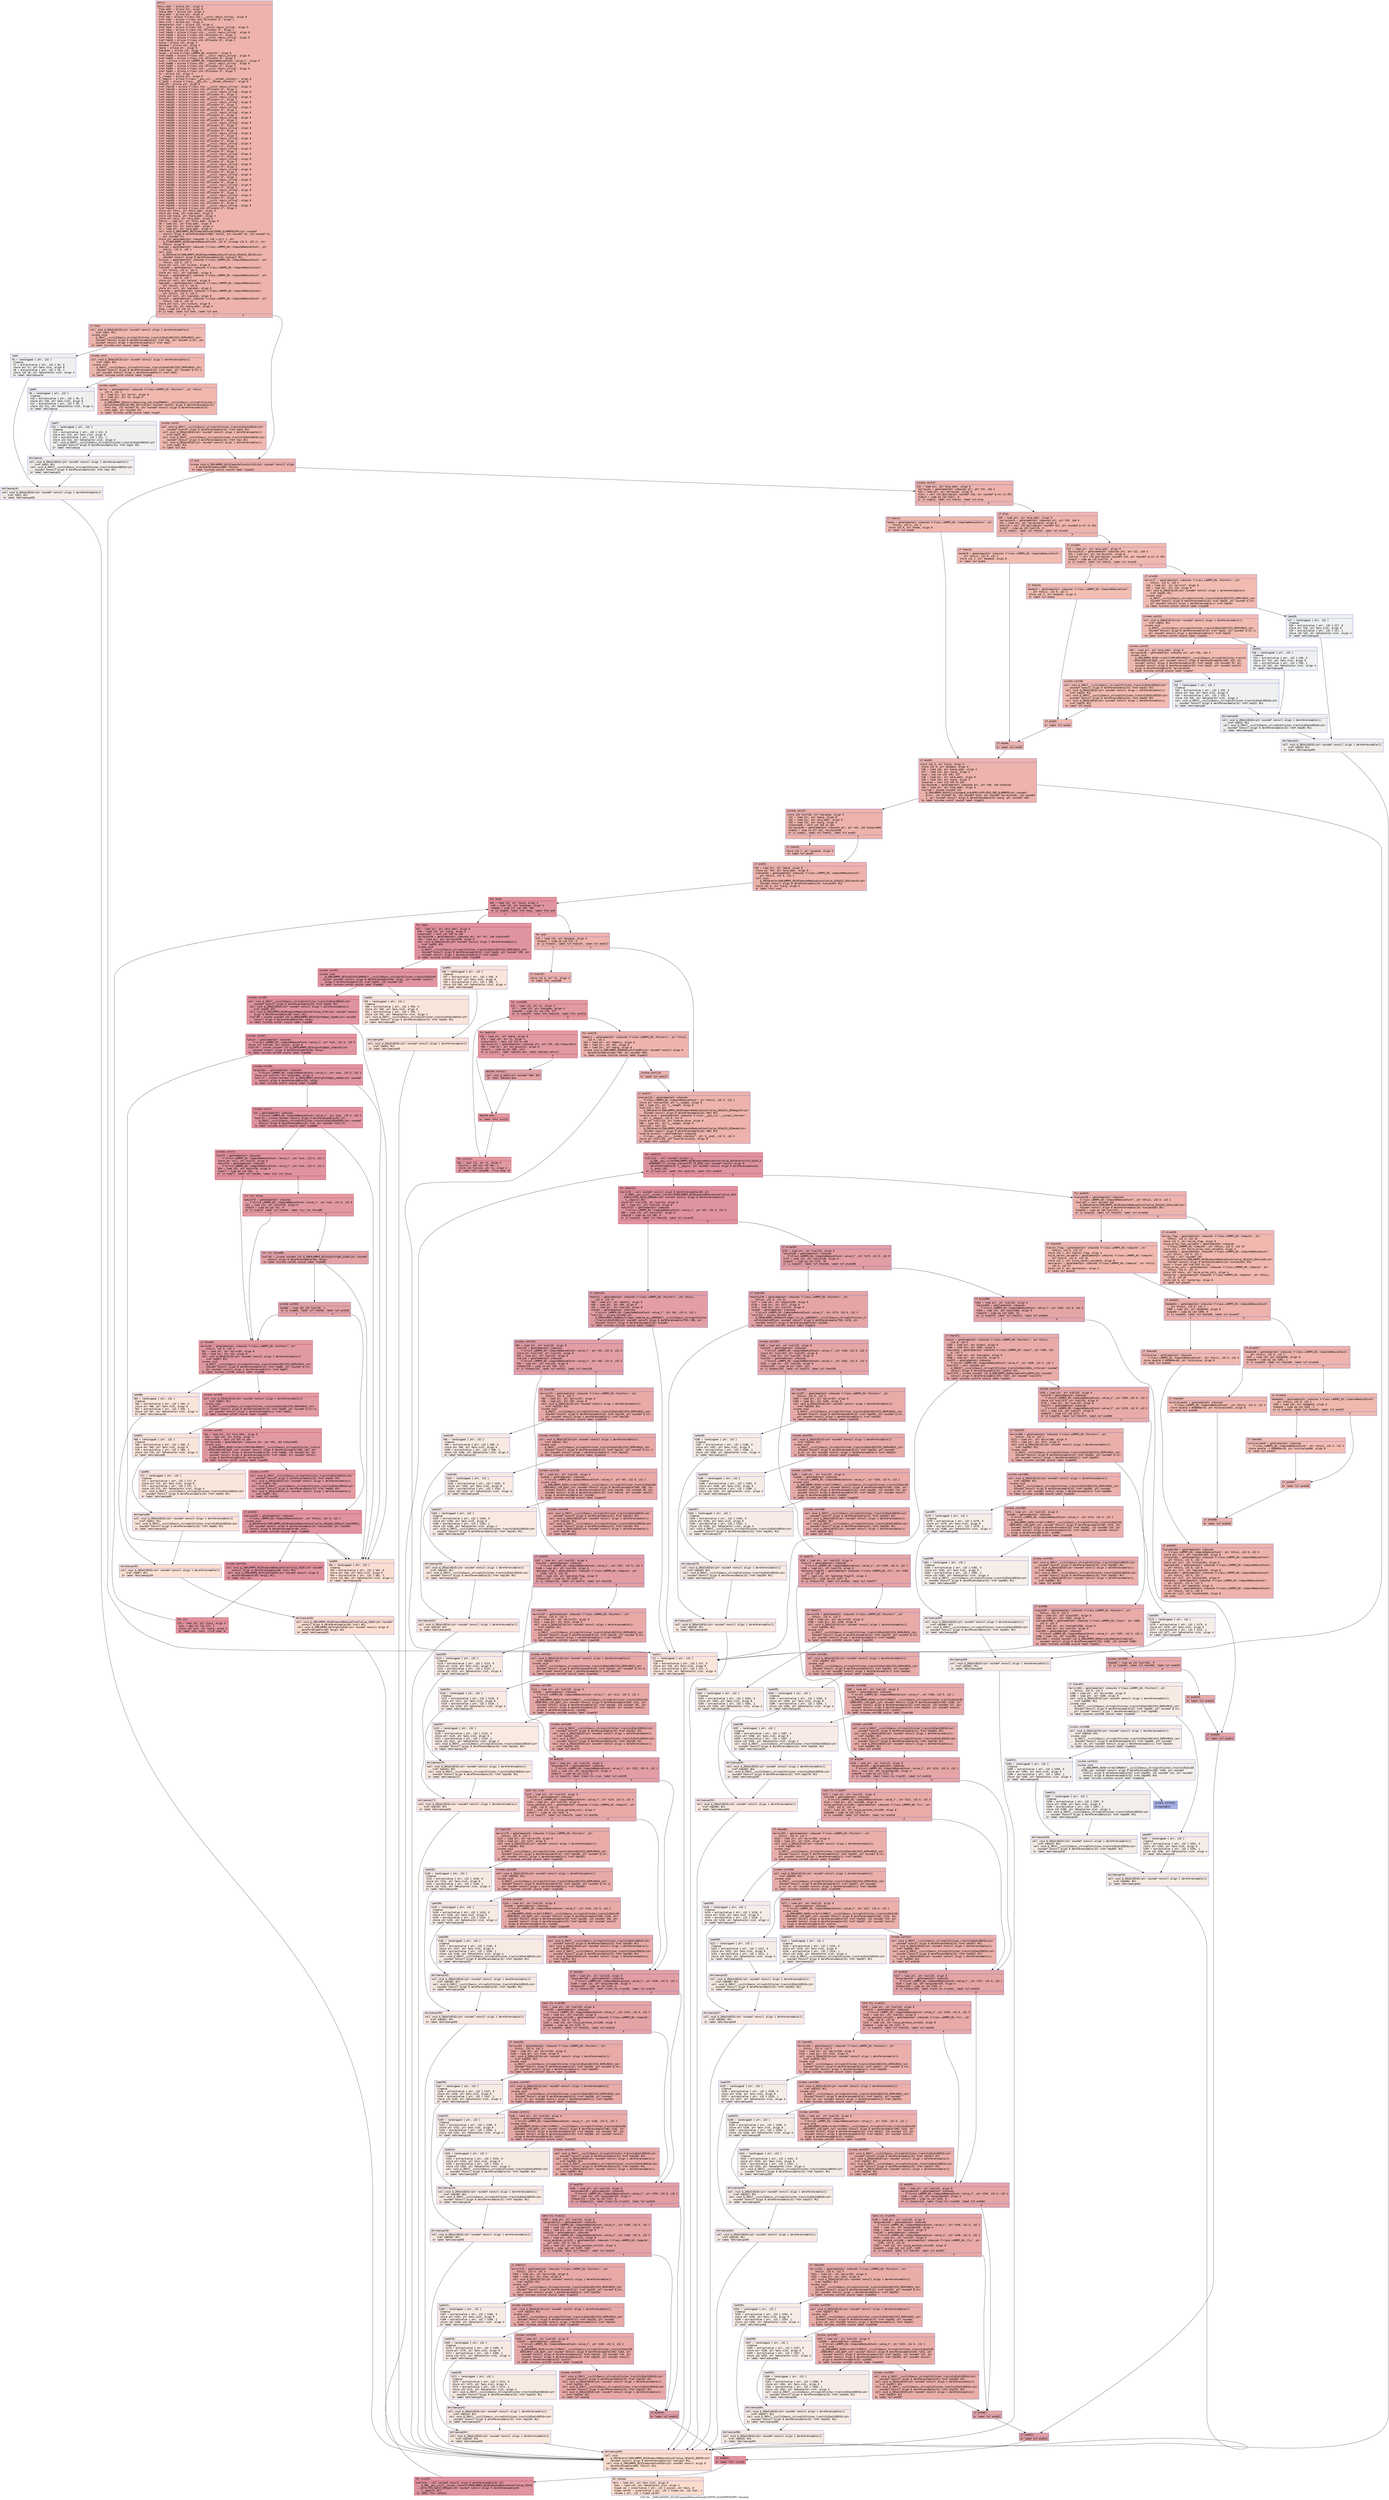 digraph "CFG for '_ZN9LAMMPS_NS18ComputeReduceChunkC2EPNS_6LAMMPSEiPPc' function" {
	label="CFG for '_ZN9LAMMPS_NS18ComputeReduceChunkC2EPNS_6LAMMPSEiPPc' function";

	Node0x562fdb19dbd0 [shape=record,color="#3d50c3ff", style=filled, fillcolor="#d6524470" fontname="Courier",label="{entry:\l|  %this.addr = alloca ptr, align 8\l  %lmp.addr = alloca ptr, align 8\l  %narg.addr = alloca i32, align 4\l  %arg.addr = alloca ptr, align 8\l  %ref.tmp = alloca %\"class.std::__cxx11::basic_string\", align 8\l  %ref.tmp2 = alloca %\"class.std::allocator.0\", align 1\l  %exn.slot = alloca ptr, align 8\l  %ehselector.slot = alloca i32, align 4\l  %ref.tmp3 = alloca %\"class.std::__cxx11::basic_string\", align 8\l  %ref.tmp4 = alloca %\"class.std::allocator.0\", align 1\l  %ref.tmp28 = alloca %\"class.std::__cxx11::basic_string\", align 8\l  %ref.tmp29 = alloca %\"class.std::allocator.0\", align 1\l  %ref.tmp32 = alloca %\"class.std::__cxx11::basic_string\", align 8\l  %ref.tmp33 = alloca %\"class.std::allocator.0\", align 1\l  %iarg = alloca i32, align 4\l  %expand = alloca i32, align 4\l  %earg = alloca ptr, align 8\l  %nargnew = alloca i32, align 4\l  %argi = alloca %\"class.LAMMPS_NS::ArgInfo\", align 8\l  %ref.tmp56 = alloca %\"class.std::__cxx11::basic_string\", align 8\l  %ref.tmp59 = alloca %\"class.std::allocator.0\", align 1\l  %val = alloca %\"struct.LAMMPS_NS::ComputeReduceChunk::value_t\", align 8\l  %ref.tmp86 = alloca %\"class.std::__cxx11::basic_string\", align 8\l  %ref.tmp87 = alloca %\"class.std::allocator.0\", align 1\l  %ref.tmp90 = alloca %\"class.std::__cxx11::basic_string\", align 8\l  %ref.tmp91 = alloca %\"class.std::allocator.0\", align 1\l  %i = alloca i32, align 4\l  %__range1 = alloca ptr, align 8\l  %__begin1 = alloca %\"class.__gnu_cxx::__normal_iterator\", align 8\l  %__end1 = alloca %\"class.__gnu_cxx::__normal_iterator\", align 8\l  %val125 = alloca ptr, align 8\l  %ref.tmp138 = alloca %\"class.std::__cxx11::basic_string\", align 8\l  %ref.tmp139 = alloca %\"class.std::allocator.0\", align 1\l  %ref.tmp142 = alloca %\"class.std::__cxx11::basic_string\", align 8\l  %ref.tmp143 = alloca %\"class.std::allocator.0\", align 1\l  %ref.tmp158 = alloca %\"class.std::__cxx11::basic_string\", align 8\l  %ref.tmp159 = alloca %\"class.std::allocator.0\", align 1\l  %ref.tmp162 = alloca %\"class.std::__cxx11::basic_string\", align 8\l  %ref.tmp163 = alloca %\"class.std::allocator.0\", align 1\l  %ref.tmp180 = alloca %\"class.std::__cxx11::basic_string\", align 8\l  %ref.tmp181 = alloca %\"class.std::allocator.0\", align 1\l  %ref.tmp184 = alloca %\"class.std::__cxx11::basic_string\", align 8\l  %ref.tmp185 = alloca %\"class.std::allocator.0\", align 1\l  %ref.tmp204 = alloca %\"class.std::__cxx11::basic_string\", align 8\l  %ref.tmp205 = alloca %\"class.std::allocator.0\", align 1\l  %ref.tmp208 = alloca %\"class.std::__cxx11::basic_string\", align 8\l  %ref.tmp209 = alloca %\"class.std::allocator.0\", align 1\l  %ref.tmp229 = alloca %\"class.std::__cxx11::basic_string\", align 8\l  %ref.tmp230 = alloca %\"class.std::allocator.0\", align 1\l  %ref.tmp233 = alloca %\"class.std::__cxx11::basic_string\", align 8\l  %ref.tmp234 = alloca %\"class.std::allocator.0\", align 1\l  %ref.tmp258 = alloca %\"class.std::__cxx11::basic_string\", align 8\l  %ref.tmp259 = alloca %\"class.std::allocator.0\", align 1\l  %ref.tmp262 = alloca %\"class.std::__cxx11::basic_string\", align 8\l  %ref.tmp263 = alloca %\"class.std::allocator.0\", align 1\l  %ref.tmp279 = alloca %\"class.std::__cxx11::basic_string\", align 8\l  %ref.tmp280 = alloca %\"class.std::allocator.0\", align 1\l  %ref.tmp283 = alloca %\"class.std::__cxx11::basic_string\", align 8\l  %ref.tmp284 = alloca %\"class.std::allocator.0\", align 1\l  %ref.tmp303 = alloca %\"class.std::__cxx11::basic_string\", align 8\l  %ref.tmp304 = alloca %\"class.std::allocator.0\", align 1\l  %ref.tmp307 = alloca %\"class.std::__cxx11::basic_string\", align 8\l  %ref.tmp308 = alloca %\"class.std::allocator.0\", align 1\l  %ref.tmp327 = alloca %\"class.std::__cxx11::basic_string\", align 8\l  %ref.tmp328 = alloca %\"class.std::allocator.0\", align 1\l  %ref.tmp331 = alloca %\"class.std::__cxx11::basic_string\", align 8\l  %ref.tmp332 = alloca %\"class.std::allocator.0\", align 1\l  %ref.tmp352 = alloca %\"class.std::__cxx11::basic_string\", align 8\l  %ref.tmp353 = alloca %\"class.std::allocator.0\", align 1\l  %ref.tmp356 = alloca %\"class.std::__cxx11::basic_string\", align 8\l  %ref.tmp357 = alloca %\"class.std::allocator.0\", align 1\l  %ref.tmp381 = alloca %\"class.std::__cxx11::basic_string\", align 8\l  %ref.tmp382 = alloca %\"class.std::allocator.0\", align 1\l  %ref.tmp385 = alloca %\"class.std::__cxx11::basic_string\", align 8\l  %ref.tmp386 = alloca %\"class.std::allocator.0\", align 1\l  %ref.tmp405 = alloca %\"class.std::__cxx11::basic_string\", align 8\l  %ref.tmp406 = alloca %\"class.std::allocator.0\", align 1\l  %ref.tmp409 = alloca %\"class.std::__cxx11::basic_string\", align 8\l  %ref.tmp410 = alloca %\"class.std::allocator.0\", align 1\l  store ptr %this, ptr %this.addr, align 8\l  store ptr %lmp, ptr %lmp.addr, align 8\l  store i32 %narg, ptr %narg.addr, align 4\l  store ptr %arg, ptr %arg.addr, align 8\l  %this1 = load ptr, ptr %this.addr, align 8\l  %0 = load ptr, ptr %lmp.addr, align 8\l  %1 = load i32, ptr %narg.addr, align 4\l  %2 = load ptr, ptr %arg.addr, align 8\l  call void @_ZN9LAMMPS_NS12ComputeChunkC2EPNS_6LAMMPSEiPPc(ptr noundef\l... nonnull align 8 dereferenceable(600) %this1, ptr noundef %0, i32 noundef %1,\l... ptr noundef %2)\l  store ptr getelementptr inbounds (\{ [44 x ptr] \}, ptr\l... @_ZTVN9LAMMPS_NS18ComputeReduceChunkE, i32 0, inrange i32 0, i32 2), ptr\l... %this1, align 8\l  %values = getelementptr inbounds %\"class.LAMMPS_NS::ComputeReduceChunk\", ptr\l... %this1, i32 0, i32 1\l  call void\l... @_ZNSt6vectorIN9LAMMPS_NS18ComputeReduceChunk7value_tESaIS2_EEC2Ev(ptr\l... noundef nonnull align 8 dereferenceable(24) %values) #11\l  %vlocal = getelementptr inbounds %\"class.LAMMPS_NS::ComputeReduceChunk\", ptr\l... %this1, i32 0, i32 5\l  store ptr null, ptr %vlocal, align 8\l  %vglobal = getelementptr inbounds %\"class.LAMMPS_NS::ComputeReduceChunk\",\l... ptr %this1, i32 0, i32 6\l  store ptr null, ptr %vglobal, align 8\l  %alocal = getelementptr inbounds %\"class.LAMMPS_NS::ComputeReduceChunk\", ptr\l... %this1, i32 0, i32 7\l  store ptr null, ptr %alocal, align 8\l  %aglobal = getelementptr inbounds %\"class.LAMMPS_NS::ComputeReduceChunk\",\l... ptr %this1, i32 0, i32 8\l  store ptr null, ptr %aglobal, align 8\l  %varatom = getelementptr inbounds %\"class.LAMMPS_NS::ComputeReduceChunk\",\l... ptr %this1, i32 0, i32 9\l  store ptr null, ptr %varatom, align 8\l  %ichunk = getelementptr inbounds %\"class.LAMMPS_NS::ComputeReduceChunk\", ptr\l... %this1, i32 0, i32 10\l  store ptr null, ptr %ichunk, align 8\l  %3 = load i32, ptr %narg.addr, align 4\l  %cmp = icmp slt i32 %3, 6\l  br i1 %cmp, label %if.then, label %if.end\l|{<s0>T|<s1>F}}"];
	Node0x562fdb19dbd0:s0 -> Node0x562fdb1a4050[tooltip="entry -> if.then\nProbability 50.00%" ];
	Node0x562fdb19dbd0:s1 -> Node0x562fdb1a4ec0[tooltip="entry -> if.end\nProbability 50.00%" ];
	Node0x562fdb1a4050 [shape=record,color="#3d50c3ff", style=filled, fillcolor="#dc5d4a70" fontname="Courier",label="{if.then:\l|  call void @_ZNSaIcEC1Ev(ptr noundef nonnull align 1 dereferenceable(1)\l... %ref.tmp2) #11\l  invoke void\l... @_ZNSt7__cxx1112basic_stringIcSt11char_traitsIcESaIcEEC2IS3_EEPKcRKS3_(ptr\l... noundef nonnull align 8 dereferenceable(32) %ref.tmp, ptr noundef @.str, ptr\l... noundef nonnull align 1 dereferenceable(1) %ref.tmp2)\l          to label %invoke.cont unwind label %lpad\l}"];
	Node0x562fdb1a4050 -> Node0x562fdb1a5300[tooltip="if.then -> invoke.cont\nProbability 100.00%" ];
	Node0x562fdb1a4050 -> Node0x562fdb1a53e0[tooltip="if.then -> lpad\nProbability 0.00%" ];
	Node0x562fdb1a5300 [shape=record,color="#3d50c3ff", style=filled, fillcolor="#dc5d4a70" fontname="Courier",label="{invoke.cont:\l|  call void @_ZNSaIcEC1Ev(ptr noundef nonnull align 1 dereferenceable(1)\l... %ref.tmp4) #11\l  invoke void\l... @_ZNSt7__cxx1112basic_stringIcSt11char_traitsIcESaIcEEC2IS3_EEPKcRKS3_(ptr\l... noundef nonnull align 8 dereferenceable(32) %ref.tmp3, ptr noundef @.str.1,\l... ptr noundef nonnull align 1 dereferenceable(1) %ref.tmp4)\l          to label %invoke.cont6 unwind label %lpad5\l}"];
	Node0x562fdb1a5300 -> Node0x562fdb1a0780[tooltip="invoke.cont -> invoke.cont6\nProbability 100.00%" ];
	Node0x562fdb1a5300 -> Node0x562fdb1a07d0[tooltip="invoke.cont -> lpad5\nProbability 0.00%" ];
	Node0x562fdb1a0780 [shape=record,color="#3d50c3ff", style=filled, fillcolor="#dc5d4a70" fontname="Courier",label="{invoke.cont6:\l|  %error = getelementptr inbounds %\"class.LAMMPS_NS::Pointers\", ptr %this1,\l... i32 0, i32 3\l  %4 = load ptr, ptr %error, align 8\l  %5 = load ptr, ptr %4, align 8\l  invoke void\l... @_ZN9LAMMPS_NS5utils16missing_cmd_argsERKNSt7__cxx1112basic_stringIcSt11char_t\l...raitsIcESaIcEEEiS8_PNS_5ErrorE(ptr noundef nonnull align 8 dereferenceable(32)\l... %ref.tmp, i32 noundef 42, ptr noundef nonnull align 8 dereferenceable(32)\l... %ref.tmp3, ptr noundef %5)\l          to label %invoke.cont8 unwind label %lpad7\l}"];
	Node0x562fdb1a0780 -> Node0x562fdb1a0730[tooltip="invoke.cont6 -> invoke.cont8\nProbability 100.00%" ];
	Node0x562fdb1a0780 -> Node0x562fdb1a61d0[tooltip="invoke.cont6 -> lpad7\nProbability 0.00%" ];
	Node0x562fdb1a0730 [shape=record,color="#3d50c3ff", style=filled, fillcolor="#dc5d4a70" fontname="Courier",label="{invoke.cont8:\l|  call void @_ZNSt7__cxx1112basic_stringIcSt11char_traitsIcESaIcEED1Ev(ptr\l... noundef nonnull align 8 dereferenceable(32) %ref.tmp3) #11\l  call void @_ZNSaIcED1Ev(ptr noundef nonnull align 1 dereferenceable(1)\l... %ref.tmp4) #11\l  call void @_ZNSt7__cxx1112basic_stringIcSt11char_traitsIcESaIcEED1Ev(ptr\l... noundef nonnull align 8 dereferenceable(32) %ref.tmp) #11\l  call void @_ZNSaIcED1Ev(ptr noundef nonnull align 1 dereferenceable(1)\l... %ref.tmp2) #11\l  br label %if.end\l}"];
	Node0x562fdb1a0730 -> Node0x562fdb1a4ec0[tooltip="invoke.cont8 -> if.end\nProbability 100.00%" ];
	Node0x562fdb1a53e0 [shape=record,color="#3d50c3ff", style=filled, fillcolor="#e0dbd870" fontname="Courier",label="{lpad:\l|  %6 = landingpad \{ ptr, i32 \}\l          cleanup\l  %7 = extractvalue \{ ptr, i32 \} %6, 0\l  store ptr %7, ptr %exn.slot, align 8\l  %8 = extractvalue \{ ptr, i32 \} %6, 1\l  store i32 %8, ptr %ehselector.slot, align 4\l  br label %ehcleanup10\l}"];
	Node0x562fdb1a53e0 -> Node0x562fdb1a6e00[tooltip="lpad -> ehcleanup10\nProbability 100.00%" ];
	Node0x562fdb1a07d0 [shape=record,color="#3d50c3ff", style=filled, fillcolor="#e0dbd870" fontname="Courier",label="{lpad5:\l|  %9 = landingpad \{ ptr, i32 \}\l          cleanup\l  %10 = extractvalue \{ ptr, i32 \} %9, 0\l  store ptr %10, ptr %exn.slot, align 8\l  %11 = extractvalue \{ ptr, i32 \} %9, 1\l  store i32 %11, ptr %ehselector.slot, align 4\l  br label %ehcleanup\l}"];
	Node0x562fdb1a07d0 -> Node0x562fdb1a71d0[tooltip="lpad5 -> ehcleanup\nProbability 100.00%" ];
	Node0x562fdb1a61d0 [shape=record,color="#3d50c3ff", style=filled, fillcolor="#e0dbd870" fontname="Courier",label="{lpad7:\l|  %12 = landingpad \{ ptr, i32 \}\l          cleanup\l  %13 = extractvalue \{ ptr, i32 \} %12, 0\l  store ptr %13, ptr %exn.slot, align 8\l  %14 = extractvalue \{ ptr, i32 \} %12, 1\l  store i32 %14, ptr %ehselector.slot, align 4\l  call void @_ZNSt7__cxx1112basic_stringIcSt11char_traitsIcESaIcEED1Ev(ptr\l... noundef nonnull align 8 dereferenceable(32) %ref.tmp3) #11\l  br label %ehcleanup\l}"];
	Node0x562fdb1a61d0 -> Node0x562fdb1a71d0[tooltip="lpad7 -> ehcleanup\nProbability 100.00%" ];
	Node0x562fdb1a71d0 [shape=record,color="#3d50c3ff", style=filled, fillcolor="#e5d8d170" fontname="Courier",label="{ehcleanup:\l|  call void @_ZNSaIcED1Ev(ptr noundef nonnull align 1 dereferenceable(1)\l... %ref.tmp4) #11\l  call void @_ZNSt7__cxx1112basic_stringIcSt11char_traitsIcESaIcEED1Ev(ptr\l... noundef nonnull align 8 dereferenceable(32) %ref.tmp) #11\l  br label %ehcleanup10\l}"];
	Node0x562fdb1a71d0 -> Node0x562fdb1a6e00[tooltip="ehcleanup -> ehcleanup10\nProbability 100.00%" ];
	Node0x562fdb1a6e00 [shape=record,color="#3d50c3ff", style=filled, fillcolor="#e8d6cc70" fontname="Courier",label="{ehcleanup10:\l|  call void @_ZNSaIcED1Ev(ptr noundef nonnull align 1 dereferenceable(1)\l... %ref.tmp2) #11\l  br label %ehcleanup455\l}"];
	Node0x562fdb1a6e00 -> Node0x562fdb1a7ae0[tooltip="ehcleanup10 -> ehcleanup455\nProbability 100.00%" ];
	Node0x562fdb1a4ec0 [shape=record,color="#3d50c3ff", style=filled, fillcolor="#d6524470" fontname="Courier",label="{if.end:\l|  invoke void @_ZN9LAMMPS_NS12ComputeChunk4initEv(ptr noundef nonnull align\l... 8 dereferenceable(600) %this1)\l          to label %invoke.cont12 unwind label %lpad11\l}"];
	Node0x562fdb1a4ec0 -> Node0x562fdb1a7bd0[tooltip="if.end -> invoke.cont12\nProbability 100.00%" ];
	Node0x562fdb1a4ec0 -> Node0x562fdb1a7c50[tooltip="if.end -> lpad11\nProbability 0.00%" ];
	Node0x562fdb1a7bd0 [shape=record,color="#3d50c3ff", style=filled, fillcolor="#d6524470" fontname="Courier",label="{invoke.cont12:\l|  %15 = load ptr, ptr %arg.addr, align 8\l  %arrayidx = getelementptr inbounds ptr, ptr %15, i64 4\l  %16 = load ptr, ptr %arrayidx, align 8\l  %call = call i32 @strcmp(ptr noundef %16, ptr noundef @.str.2) #12\l  %cmp13 = icmp eq i32 %call, 0\l  br i1 %cmp13, label %if.then14, label %if.else\l|{<s0>T|<s1>F}}"];
	Node0x562fdb1a7bd0:s0 -> Node0x562fdb1a8250[tooltip="invoke.cont12 -> if.then14\nProbability 37.50%" ];
	Node0x562fdb1a7bd0:s1 -> Node0x562fdb1a8330[tooltip="invoke.cont12 -> if.else\nProbability 62.50%" ];
	Node0x562fdb1a8250 [shape=record,color="#3d50c3ff", style=filled, fillcolor="#de614d70" fontname="Courier",label="{if.then14:\l|  %mode = getelementptr inbounds %\"class.LAMMPS_NS::ComputeReduceChunk\", ptr\l... %this1, i32 0, i32 2\l  store i32 0, ptr %mode, align 8\l  br label %if.end45\l}"];
	Node0x562fdb1a8250 -> Node0x562fdb1a8630[tooltip="if.then14 -> if.end45\nProbability 100.00%" ];
	Node0x562fdb1a7c50 [shape=record,color="#3d50c3ff", style=filled, fillcolor="#f4c5ad70" fontname="Courier",label="{lpad11:\l|  %17 = landingpad \{ ptr, i32 \}\l          cleanup\l  %18 = extractvalue \{ ptr, i32 \} %17, 0\l  store ptr %18, ptr %exn.slot, align 8\l  %19 = extractvalue \{ ptr, i32 \} %17, 1\l  store i32 %19, ptr %ehselector.slot, align 4\l  br label %ehcleanup455\l}"];
	Node0x562fdb1a7c50 -> Node0x562fdb1a7ae0[tooltip="lpad11 -> ehcleanup455\nProbability 100.00%" ];
	Node0x562fdb1a8330 [shape=record,color="#3d50c3ff", style=filled, fillcolor="#d8564670" fontname="Courier",label="{if.else:\l|  %20 = load ptr, ptr %arg.addr, align 8\l  %arrayidx15 = getelementptr inbounds ptr, ptr %20, i64 4\l  %21 = load ptr, ptr %arrayidx15, align 8\l  %call16 = call i32 @strcmp(ptr noundef %21, ptr noundef @.str.3) #12\l  %cmp17 = icmp eq i32 %call16, 0\l  br i1 %cmp17, label %if.then18, label %if.else20\l|{<s0>T|<s1>F}}"];
	Node0x562fdb1a8330:s0 -> Node0x562fdb1a8de0[tooltip="if.else -> if.then18\nProbability 37.50%" ];
	Node0x562fdb1a8330:s1 -> Node0x562fdb1a8e60[tooltip="if.else -> if.else20\nProbability 62.50%" ];
	Node0x562fdb1a8de0 [shape=record,color="#3d50c3ff", style=filled, fillcolor="#e1675170" fontname="Courier",label="{if.then18:\l|  %mode19 = getelementptr inbounds %\"class.LAMMPS_NS::ComputeReduceChunk\",\l... ptr %this1, i32 0, i32 2\l  store i32 1, ptr %mode19, align 8\l  br label %if.end44\l}"];
	Node0x562fdb1a8de0 -> Node0x562fdb1a9170[tooltip="if.then18 -> if.end44\nProbability 100.00%" ];
	Node0x562fdb1a8e60 [shape=record,color="#3d50c3ff", style=filled, fillcolor="#de614d70" fontname="Courier",label="{if.else20:\l|  %22 = load ptr, ptr %arg.addr, align 8\l  %arrayidx21 = getelementptr inbounds ptr, ptr %22, i64 4\l  %23 = load ptr, ptr %arrayidx21, align 8\l  %call22 = call i32 @strcmp(ptr noundef %23, ptr noundef @.str.4) #12\l  %cmp23 = icmp eq i32 %call22, 0\l  br i1 %cmp23, label %if.then24, label %if.else26\l|{<s0>T|<s1>F}}"];
	Node0x562fdb1a8e60:s0 -> Node0x562fdb1a9630[tooltip="if.else20 -> if.then24\nProbability 37.50%" ];
	Node0x562fdb1a8e60:s1 -> Node0x562fdb1a96b0[tooltip="if.else20 -> if.else26\nProbability 62.50%" ];
	Node0x562fdb1a9630 [shape=record,color="#3d50c3ff", style=filled, fillcolor="#e36c5570" fontname="Courier",label="{if.then24:\l|  %mode25 = getelementptr inbounds %\"class.LAMMPS_NS::ComputeReduceChunk\",\l... ptr %this1, i32 0, i32 2\l  store i32 2, ptr %mode25, align 8\l  br label %if.end43\l}"];
	Node0x562fdb1a9630 -> Node0x562fdb1a99c0[tooltip="if.then24 -> if.end43\nProbability 100.00%" ];
	Node0x562fdb1a96b0 [shape=record,color="#3d50c3ff", style=filled, fillcolor="#e1675170" fontname="Courier",label="{if.else26:\l|  %error27 = getelementptr inbounds %\"class.LAMMPS_NS::Pointers\", ptr\l... %this1, i32 0, i32 3\l  %24 = load ptr, ptr %error27, align 8\l  %25 = load ptr, ptr %24, align 8\l  call void @_ZNSaIcEC1Ev(ptr noundef nonnull align 1 dereferenceable(1)\l... %ref.tmp29) #11\l  invoke void\l... @_ZNSt7__cxx1112basic_stringIcSt11char_traitsIcESaIcEEC2IS3_EEPKcRKS3_(ptr\l... noundef nonnull align 8 dereferenceable(32) %ref.tmp28, ptr noundef @.str,\l... ptr noundef nonnull align 1 dereferenceable(1) %ref.tmp29)\l          to label %invoke.cont31 unwind label %lpad30\l}"];
	Node0x562fdb1a96b0 -> Node0x562fdb1a9e10[tooltip="if.else26 -> invoke.cont31\nProbability 100.00%" ];
	Node0x562fdb1a96b0 -> Node0x562fdb1a9e90[tooltip="if.else26 -> lpad30\nProbability 0.00%" ];
	Node0x562fdb1a9e10 [shape=record,color="#3d50c3ff", style=filled, fillcolor="#e1675170" fontname="Courier",label="{invoke.cont31:\l|  call void @_ZNSaIcEC1Ev(ptr noundef nonnull align 1 dereferenceable(1)\l... %ref.tmp33) #11\l  invoke void\l... @_ZNSt7__cxx1112basic_stringIcSt11char_traitsIcESaIcEEC2IS3_EEPKcRKS3_(ptr\l... noundef nonnull align 8 dereferenceable(32) %ref.tmp32, ptr noundef @.str.5,\l... ptr noundef nonnull align 1 dereferenceable(1) %ref.tmp33)\l          to label %invoke.cont35 unwind label %lpad34\l}"];
	Node0x562fdb1a9e10 -> Node0x562fdb1aa0f0[tooltip="invoke.cont31 -> invoke.cont35\nProbability 100.00%" ];
	Node0x562fdb1a9e10 -> Node0x562fdb1aa140[tooltip="invoke.cont31 -> lpad34\nProbability 0.00%" ];
	Node0x562fdb1aa0f0 [shape=record,color="#3d50c3ff", style=filled, fillcolor="#e1675170" fontname="Courier",label="{invoke.cont35:\l|  %26 = load ptr, ptr %arg.addr, align 8\l  %arrayidx36 = getelementptr inbounds ptr, ptr %26, i64 4\l  invoke void\l... @_ZN9LAMMPS_NS5Error3allIJRPcEEEvRKNSt7__cxx1112basic_stringIcSt11char_traitsI\l...cESaIcEEEiSB_DpOT_(ptr noundef nonnull align 8 dereferenceable(196) %25, ptr\l... noundef nonnull align 8 dereferenceable(32) %ref.tmp28, i32 noundef 55, ptr\l... noundef nonnull align 8 dereferenceable(32) %ref.tmp32, ptr noundef nonnull\l... align 8 dereferenceable(8) %arrayidx36)\l          to label %invoke.cont38 unwind label %lpad37\l}"];
	Node0x562fdb1aa0f0 -> Node0x562fdb1aa0a0[tooltip="invoke.cont35 -> invoke.cont38\nProbability 100.00%" ];
	Node0x562fdb1aa0f0 -> Node0x562fdb1aa680[tooltip="invoke.cont35 -> lpad37\nProbability 0.00%" ];
	Node0x562fdb1aa0a0 [shape=record,color="#3d50c3ff", style=filled, fillcolor="#e1675170" fontname="Courier",label="{invoke.cont38:\l|  call void @_ZNSt7__cxx1112basic_stringIcSt11char_traitsIcESaIcEED1Ev(ptr\l... noundef nonnull align 8 dereferenceable(32) %ref.tmp32) #11\l  call void @_ZNSaIcED1Ev(ptr noundef nonnull align 1 dereferenceable(1)\l... %ref.tmp33) #11\l  call void @_ZNSt7__cxx1112basic_stringIcSt11char_traitsIcESaIcEED1Ev(ptr\l... noundef nonnull align 8 dereferenceable(32) %ref.tmp28) #11\l  call void @_ZNSaIcED1Ev(ptr noundef nonnull align 1 dereferenceable(1)\l... %ref.tmp29) #11\l  br label %if.end43\l}"];
	Node0x562fdb1aa0a0 -> Node0x562fdb1a99c0[tooltip="invoke.cont38 -> if.end43\nProbability 100.00%" ];
	Node0x562fdb1a9e90 [shape=record,color="#3d50c3ff", style=filled, fillcolor="#dbdcde70" fontname="Courier",label="{lpad30:\l|  %27 = landingpad \{ ptr, i32 \}\l          cleanup\l  %28 = extractvalue \{ ptr, i32 \} %27, 0\l  store ptr %28, ptr %exn.slot, align 8\l  %29 = extractvalue \{ ptr, i32 \} %27, 1\l  store i32 %29, ptr %ehselector.slot, align 4\l  br label %ehcleanup42\l}"];
	Node0x562fdb1a9e90 -> Node0x562fdb1ab100[tooltip="lpad30 -> ehcleanup42\nProbability 100.00%" ];
	Node0x562fdb1aa140 [shape=record,color="#3d50c3ff", style=filled, fillcolor="#dbdcde70" fontname="Courier",label="{lpad34:\l|  %30 = landingpad \{ ptr, i32 \}\l          cleanup\l  %31 = extractvalue \{ ptr, i32 \} %30, 0\l  store ptr %31, ptr %exn.slot, align 8\l  %32 = extractvalue \{ ptr, i32 \} %30, 1\l  store i32 %32, ptr %ehselector.slot, align 4\l  br label %ehcleanup40\l}"];
	Node0x562fdb1aa140 -> Node0x562fdb1ab470[tooltip="lpad34 -> ehcleanup40\nProbability 100.00%" ];
	Node0x562fdb1aa680 [shape=record,color="#3d50c3ff", style=filled, fillcolor="#dbdcde70" fontname="Courier",label="{lpad37:\l|  %33 = landingpad \{ ptr, i32 \}\l          cleanup\l  %34 = extractvalue \{ ptr, i32 \} %33, 0\l  store ptr %34, ptr %exn.slot, align 8\l  %35 = extractvalue \{ ptr, i32 \} %33, 1\l  store i32 %35, ptr %ehselector.slot, align 4\l  call void @_ZNSt7__cxx1112basic_stringIcSt11char_traitsIcESaIcEED1Ev(ptr\l... noundef nonnull align 8 dereferenceable(32) %ref.tmp32) #11\l  br label %ehcleanup40\l}"];
	Node0x562fdb1aa680 -> Node0x562fdb1ab470[tooltip="lpad37 -> ehcleanup40\nProbability 100.00%" ];
	Node0x562fdb1ab470 [shape=record,color="#3d50c3ff", style=filled, fillcolor="#e0dbd870" fontname="Courier",label="{ehcleanup40:\l|  call void @_ZNSaIcED1Ev(ptr noundef nonnull align 1 dereferenceable(1)\l... %ref.tmp33) #11\l  call void @_ZNSt7__cxx1112basic_stringIcSt11char_traitsIcESaIcEED1Ev(ptr\l... noundef nonnull align 8 dereferenceable(32) %ref.tmp28) #11\l  br label %ehcleanup42\l}"];
	Node0x562fdb1ab470 -> Node0x562fdb1ab100[tooltip="ehcleanup40 -> ehcleanup42\nProbability 100.00%" ];
	Node0x562fdb1ab100 [shape=record,color="#3d50c3ff", style=filled, fillcolor="#e3d9d370" fontname="Courier",label="{ehcleanup42:\l|  call void @_ZNSaIcED1Ev(ptr noundef nonnull align 1 dereferenceable(1)\l... %ref.tmp29) #11\l  br label %ehcleanup455\l}"];
	Node0x562fdb1ab100 -> Node0x562fdb1a7ae0[tooltip="ehcleanup42 -> ehcleanup455\nProbability 100.00%" ];
	Node0x562fdb1a99c0 [shape=record,color="#3d50c3ff", style=filled, fillcolor="#de614d70" fontname="Courier",label="{if.end43:\l|  br label %if.end44\l}"];
	Node0x562fdb1a99c0 -> Node0x562fdb1a9170[tooltip="if.end43 -> if.end44\nProbability 100.00%" ];
	Node0x562fdb1a9170 [shape=record,color="#3d50c3ff", style=filled, fillcolor="#d8564670" fontname="Courier",label="{if.end44:\l|  br label %if.end45\l}"];
	Node0x562fdb1a9170 -> Node0x562fdb1a8630[tooltip="if.end44 -> if.end45\nProbability 100.00%" ];
	Node0x562fdb1a8630 [shape=record,color="#3d50c3ff", style=filled, fillcolor="#d6524470" fontname="Courier",label="{if.end45:\l|  store i32 5, ptr %iarg, align 4\l  store i32 0, ptr %expand, align 4\l  %36 = load i32, ptr %narg.addr, align 4\l  %37 = load i32, ptr %iarg, align 4\l  %sub = sub nsw i32 %36, %37\l  %38 = load ptr, ptr %arg.addr, align 8\l  %39 = load i32, ptr %iarg, align 4\l  %idxprom = sext i32 %39 to i64\l  %arrayidx46 = getelementptr inbounds ptr, ptr %38, i64 %idxprom\l  %40 = load ptr, ptr %lmp.addr, align 8\l  %call48 = invoke noundef i32\l... @_ZN9LAMMPS_NS5utils11expand_argsEPKciiPPciRS4_PNS_6LAMMPSE(ptr noundef\l... @.str, i32 noundef 63, i32 noundef %sub, ptr noundef %arrayidx46, i32 noundef\l... 1, ptr noundef nonnull align 8 dereferenceable(8) %earg, ptr noundef %40)\l          to label %invoke.cont47 unwind label %lpad11\l}"];
	Node0x562fdb1a8630 -> Node0x562fdb1ac4d0[tooltip="if.end45 -> invoke.cont47\nProbability 100.00%" ];
	Node0x562fdb1a8630 -> Node0x562fdb1a7c50[tooltip="if.end45 -> lpad11\nProbability 0.00%" ];
	Node0x562fdb1ac4d0 [shape=record,color="#3d50c3ff", style=filled, fillcolor="#d6524470" fontname="Courier",label="{invoke.cont47:\l|  store i32 %call48, ptr %nargnew, align 4\l  %41 = load ptr, ptr %earg, align 8\l  %42 = load ptr, ptr %arg.addr, align 8\l  %43 = load i32, ptr %iarg, align 4\l  %idxprom49 = sext i32 %43 to i64\l  %arrayidx50 = getelementptr inbounds ptr, ptr %42, i64 %idxprom49\l  %cmp51 = icmp ne ptr %41, %arrayidx50\l  br i1 %cmp51, label %if.then52, label %if.end53\l|{<s0>T|<s1>F}}"];
	Node0x562fdb1ac4d0:s0 -> Node0x562fdb1ac450[tooltip="invoke.cont47 -> if.then52\nProbability 62.50%" ];
	Node0x562fdb1ac4d0:s1 -> Node0x562fdb1acb00[tooltip="invoke.cont47 -> if.end53\nProbability 37.50%" ];
	Node0x562fdb1ac450 [shape=record,color="#3d50c3ff", style=filled, fillcolor="#d8564670" fontname="Courier",label="{if.then52:\l|  store i32 1, ptr %expand, align 4\l  br label %if.end53\l}"];
	Node0x562fdb1ac450 -> Node0x562fdb1acb00[tooltip="if.then52 -> if.end53\nProbability 100.00%" ];
	Node0x562fdb1acb00 [shape=record,color="#3d50c3ff", style=filled, fillcolor="#d6524470" fontname="Courier",label="{if.end53:\l|  %44 = load ptr, ptr %earg, align 8\l  store ptr %44, ptr %arg.addr, align 8\l  %values54 = getelementptr inbounds %\"class.LAMMPS_NS::ComputeReduceChunk\",\l... ptr %this1, i32 0, i32 1\l  call void\l... @_ZNSt6vectorIN9LAMMPS_NS18ComputeReduceChunk7value_tESaIS2_EE5clearEv(ptr\l... noundef nonnull align 8 dereferenceable(24) %values54) #11\l  store i32 0, ptr %iarg, align 4\l  br label %for.cond\l}"];
	Node0x562fdb1acb00 -> Node0x562fdb1a0d20[tooltip="if.end53 -> for.cond\nProbability 100.00%" ];
	Node0x562fdb1a0d20 [shape=record,color="#b70d28ff", style=filled, fillcolor="#b70d2870" fontname="Courier",label="{for.cond:\l|  %45 = load i32, ptr %iarg, align 4\l  %46 = load i32, ptr %nargnew, align 4\l  %cmp55 = icmp slt i32 %45, %46\l  br i1 %cmp55, label %for.body, label %for.end\l|{<s0>T|<s1>F}}"];
	Node0x562fdb1a0d20:s0 -> Node0x562fdb1a1240[tooltip="for.cond -> for.body\nProbability 96.88%" ];
	Node0x562fdb1a0d20:s1 -> Node0x562fdb1a12c0[tooltip="for.cond -> for.end\nProbability 3.12%" ];
	Node0x562fdb1a1240 [shape=record,color="#b70d28ff", style=filled, fillcolor="#b70d2870" fontname="Courier",label="{for.body:\l|  %47 = load ptr, ptr %arg.addr, align 8\l  %48 = load i32, ptr %iarg, align 4\l  %idxprom57 = sext i32 %48 to i64\l  %arrayidx58 = getelementptr inbounds ptr, ptr %47, i64 %idxprom57\l  %49 = load ptr, ptr %arrayidx58, align 8\l  call void @_ZNSaIcEC1Ev(ptr noundef nonnull align 1 dereferenceable(1)\l... %ref.tmp59) #11\l  invoke void\l... @_ZNSt7__cxx1112basic_stringIcSt11char_traitsIcESaIcEEC2IS3_EEPKcRKS3_(ptr\l... noundef nonnull align 8 dereferenceable(32) %ref.tmp56, ptr noundef %49, ptr\l... noundef nonnull align 1 dereferenceable(1) %ref.tmp59)\l          to label %invoke.cont61 unwind label %lpad60\l}"];
	Node0x562fdb1a1240 -> Node0x562fdb1af2a0[tooltip="for.body -> invoke.cont61\nProbability 100.00%" ];
	Node0x562fdb1a1240 -> Node0x562fdb1af320[tooltip="for.body -> lpad60\nProbability 0.00%" ];
	Node0x562fdb1af2a0 [shape=record,color="#b70d28ff", style=filled, fillcolor="#b70d2870" fontname="Courier",label="{invoke.cont61:\l|  invoke void\l... @_ZN9LAMMPS_NS7ArgInfoC1ERKNSt7__cxx1112basic_stringIcSt11char_traitsIcESaIcEE\l...Ei(ptr noundef nonnull align 8 dereferenceable(56) %argi, ptr noundef nonnull\l... align 8 dereferenceable(32) %ref.tmp56, i32 noundef 56)\l          to label %invoke.cont63 unwind label %lpad62\l}"];
	Node0x562fdb1af2a0 -> Node0x562fdb1af250[tooltip="invoke.cont61 -> invoke.cont63\nProbability 100.00%" ];
	Node0x562fdb1af2a0 -> Node0x562fdb1af640[tooltip="invoke.cont61 -> lpad62\nProbability 0.00%" ];
	Node0x562fdb1af250 [shape=record,color="#b70d28ff", style=filled, fillcolor="#b70d2870" fontname="Courier",label="{invoke.cont63:\l|  call void @_ZNSt7__cxx1112basic_stringIcSt11char_traitsIcESaIcEED1Ev(ptr\l... noundef nonnull align 8 dereferenceable(32) %ref.tmp56) #11\l  call void @_ZNSaIcED1Ev(ptr noundef nonnull align 1 dereferenceable(1)\l... %ref.tmp59) #11\l  call void @_ZN9LAMMPS_NS18ComputeReduceChunk7value_tC2Ev(ptr noundef nonnull\l... align 8 dereferenceable(48) %val) #11\l  %call68 = invoke noundef i32 @_ZNK9LAMMPS_NS7ArgInfo8get_typeEv(ptr noundef\l... nonnull align 8 dereferenceable(56) %argi)\l          to label %invoke.cont67 unwind label %lpad66\l}"];
	Node0x562fdb1af250 -> Node0x562fdb1afdc0[tooltip="invoke.cont63 -> invoke.cont67\nProbability 100.00%" ];
	Node0x562fdb1af250 -> Node0x562fdb1afea0[tooltip="invoke.cont63 -> lpad66\nProbability 0.00%" ];
	Node0x562fdb1afdc0 [shape=record,color="#b70d28ff", style=filled, fillcolor="#b70d2870" fontname="Courier",label="{invoke.cont67:\l|  %which = getelementptr inbounds\l... %\"struct.LAMMPS_NS::ComputeReduceChunk::value_t\", ptr %val, i32 0, i32 0\l  store i32 %call68, ptr %which, align 8\l  %call70 = invoke noundef i32 @_ZNK9LAMMPS_NS7ArgInfo10get_index1Ev(ptr\l... noundef nonnull align 8 dereferenceable(56) %argi)\l          to label %invoke.cont69 unwind label %lpad66\l}"];
	Node0x562fdb1afdc0 -> Node0x562fdb1b0250[tooltip="invoke.cont67 -> invoke.cont69\nProbability 100.00%" ];
	Node0x562fdb1afdc0 -> Node0x562fdb1afea0[tooltip="invoke.cont67 -> lpad66\nProbability 0.00%" ];
	Node0x562fdb1b0250 [shape=record,color="#b70d28ff", style=filled, fillcolor="#b70d2870" fontname="Courier",label="{invoke.cont69:\l|  %argindex = getelementptr inbounds\l... %\"struct.LAMMPS_NS::ComputeReduceChunk::value_t\", ptr %val, i32 0, i32 1\l  store i32 %call70, ptr %argindex, align 4\l  %call72 = invoke noundef ptr @_ZNK9LAMMPS_NS7ArgInfo8get_nameEv(ptr noundef\l... nonnull align 8 dereferenceable(56) %argi)\l          to label %invoke.cont71 unwind label %lpad66\l}"];
	Node0x562fdb1b0250 -> Node0x562fdb1b05e0[tooltip="invoke.cont69 -> invoke.cont71\nProbability 100.00%" ];
	Node0x562fdb1b0250 -> Node0x562fdb1afea0[tooltip="invoke.cont69 -> lpad66\nProbability 0.00%" ];
	Node0x562fdb1b05e0 [shape=record,color="#b70d28ff", style=filled, fillcolor="#b70d2870" fontname="Courier",label="{invoke.cont71:\l|  %id = getelementptr inbounds\l... %\"struct.LAMMPS_NS::ComputeReduceChunk::value_t\", ptr %val, i32 0, i32 2\l  %call74 = invoke noundef nonnull align 8 dereferenceable(32) ptr\l... @_ZNSt7__cxx1112basic_stringIcSt11char_traitsIcESaIcEEaSEPKc(ptr noundef\l... nonnull align 8 dereferenceable(32) %id, ptr noundef %call72)\l          to label %invoke.cont73 unwind label %lpad66\l}"];
	Node0x562fdb1b05e0 -> Node0x562fdb1b0910[tooltip="invoke.cont71 -> invoke.cont73\nProbability 100.00%" ];
	Node0x562fdb1b05e0 -> Node0x562fdb1afea0[tooltip="invoke.cont71 -> lpad66\nProbability 0.00%" ];
	Node0x562fdb1b0910 [shape=record,color="#b70d28ff", style=filled, fillcolor="#b70d2870" fontname="Courier",label="{invoke.cont73:\l|  %val75 = getelementptr inbounds\l... %\"struct.LAMMPS_NS::ComputeReduceChunk::value_t\", ptr %val, i32 0, i32 3\l  store ptr null, ptr %val75, align 8\l  %which76 = getelementptr inbounds\l... %\"struct.LAMMPS_NS::ComputeReduceChunk::value_t\", ptr %val, i32 0, i32 0\l  %50 = load i32, ptr %which76, align 8\l  %cmp77 = icmp eq i32 %50, -1\l  br i1 %cmp77, label %if.then84, label %lor.lhs.false\l|{<s0>T|<s1>F}}"];
	Node0x562fdb1b0910:s0 -> Node0x562fdb1b08c0[tooltip="invoke.cont73 -> if.then84\nProbability 37.50%" ];
	Node0x562fdb1b0910:s1 -> Node0x562fdb1b0ff0[tooltip="invoke.cont73 -> lor.lhs.false\nProbability 62.50%" ];
	Node0x562fdb1b0ff0 [shape=record,color="#b70d28ff", style=filled, fillcolor="#bb1b2c70" fontname="Courier",label="{lor.lhs.false:\l|  %which78 = getelementptr inbounds\l... %\"struct.LAMMPS_NS::ComputeReduceChunk::value_t\", ptr %val, i32 0, i32 0\l  %51 = load i32, ptr %which78, align 8\l  %cmp79 = icmp eq i32 %51, 0\l  br i1 %cmp79, label %if.then84, label %lor.lhs.false80\l|{<s0>T|<s1>F}}"];
	Node0x562fdb1b0ff0:s0 -> Node0x562fdb1b08c0[tooltip="lor.lhs.false -> if.then84\nProbability 37.50%" ];
	Node0x562fdb1b0ff0:s1 -> Node0x562fdb1b1390[tooltip="lor.lhs.false -> lor.lhs.false80\nProbability 62.50%" ];
	Node0x562fdb1b1390 [shape=record,color="#3d50c3ff", style=filled, fillcolor="#c32e3170" fontname="Courier",label="{lor.lhs.false80:\l|  %call82 = invoke noundef i32 @_ZNK9LAMMPS_NS7ArgInfo7get_dimEv(ptr noundef\l... nonnull align 8 dereferenceable(56) %argi)\l          to label %invoke.cont81 unwind label %lpad66\l}"];
	Node0x562fdb1b1390 -> Node0x562fdb1b14f0[tooltip="lor.lhs.false80 -> invoke.cont81\nProbability 100.00%" ];
	Node0x562fdb1b1390 -> Node0x562fdb1afea0[tooltip="lor.lhs.false80 -> lpad66\nProbability 0.00%" ];
	Node0x562fdb1b14f0 [shape=record,color="#3d50c3ff", style=filled, fillcolor="#c32e3170" fontname="Courier",label="{invoke.cont81:\l|  %cmp83 = icmp sgt i32 %call82, 1\l  br i1 %cmp83, label %if.then84, label %if.end102\l|{<s0>T|<s1>F}}"];
	Node0x562fdb1b14f0:s0 -> Node0x562fdb1b08c0[tooltip="invoke.cont81 -> if.then84\nProbability 50.00%" ];
	Node0x562fdb1b14f0:s1 -> Node0x562fdb1b17a0[tooltip="invoke.cont81 -> if.end102\nProbability 50.00%" ];
	Node0x562fdb1b08c0 [shape=record,color="#b70d28ff", style=filled, fillcolor="#bb1b2c70" fontname="Courier",label="{if.then84:\l|  %error85 = getelementptr inbounds %\"class.LAMMPS_NS::Pointers\", ptr\l... %this1, i32 0, i32 3\l  %52 = load ptr, ptr %error85, align 8\l  %53 = load ptr, ptr %52, align 8\l  call void @_ZNSaIcEC1Ev(ptr noundef nonnull align 1 dereferenceable(1)\l... %ref.tmp87) #11\l  invoke void\l... @_ZNSt7__cxx1112basic_stringIcSt11char_traitsIcESaIcEEC2IS3_EEPKcRKS3_(ptr\l... noundef nonnull align 8 dereferenceable(32) %ref.tmp86, ptr noundef @.str,\l... ptr noundef nonnull align 1 dereferenceable(1) %ref.tmp87)\l          to label %invoke.cont89 unwind label %lpad88\l}"];
	Node0x562fdb1b08c0 -> Node0x562fdb1b1c00[tooltip="if.then84 -> invoke.cont89\nProbability 100.00%" ];
	Node0x562fdb1b08c0 -> Node0x562fdb1b1c80[tooltip="if.then84 -> lpad88\nProbability 0.00%" ];
	Node0x562fdb1b1c00 [shape=record,color="#b70d28ff", style=filled, fillcolor="#bb1b2c70" fontname="Courier",label="{invoke.cont89:\l|  call void @_ZNSaIcEC1Ev(ptr noundef nonnull align 1 dereferenceable(1)\l... %ref.tmp91) #11\l  invoke void\l... @_ZNSt7__cxx1112basic_stringIcSt11char_traitsIcESaIcEEC2IS3_EEPKcRKS3_(ptr\l... noundef nonnull align 8 dereferenceable(32) %ref.tmp90, ptr noundef @.str.6,\l... ptr noundef nonnull align 1 dereferenceable(1) %ref.tmp91)\l          to label %invoke.cont93 unwind label %lpad92\l}"];
	Node0x562fdb1b1c00 -> Node0x562fdb1b2000[tooltip="invoke.cont89 -> invoke.cont93\nProbability 100.00%" ];
	Node0x562fdb1b1c00 -> Node0x562fdb1b2050[tooltip="invoke.cont89 -> lpad92\nProbability 0.00%" ];
	Node0x562fdb1b2000 [shape=record,color="#b70d28ff", style=filled, fillcolor="#bb1b2c70" fontname="Courier",label="{invoke.cont93:\l|  %54 = load ptr, ptr %arg.addr, align 8\l  %55 = load i32, ptr %iarg, align 4\l  %idxprom94 = sext i32 %55 to i64\l  %arrayidx95 = getelementptr inbounds ptr, ptr %54, i64 %idxprom94\l  invoke void\l... @_ZN9LAMMPS_NS5Error3allIJRPcEEEvRKNSt7__cxx1112basic_stringIcSt11char_traitsI\l...cESaIcEEEiSB_DpOT_(ptr noundef nonnull align 8 dereferenceable(196) %53, ptr\l... noundef nonnull align 8 dereferenceable(32) %ref.tmp86, i32 noundef 81, ptr\l... noundef nonnull align 8 dereferenceable(32) %ref.tmp90, ptr noundef nonnull\l... align 8 dereferenceable(8) %arrayidx95)\l          to label %invoke.cont97 unwind label %lpad96\l}"];
	Node0x562fdb1b2000 -> Node0x562fdb1b1fb0[tooltip="invoke.cont93 -> invoke.cont97\nProbability 100.00%" ];
	Node0x562fdb1b2000 -> Node0x562fdb1b25f0[tooltip="invoke.cont93 -> lpad96\nProbability 0.00%" ];
	Node0x562fdb1b1fb0 [shape=record,color="#b70d28ff", style=filled, fillcolor="#bb1b2c70" fontname="Courier",label="{invoke.cont97:\l|  call void @_ZNSt7__cxx1112basic_stringIcSt11char_traitsIcESaIcEED1Ev(ptr\l... noundef nonnull align 8 dereferenceable(32) %ref.tmp90) #11\l  call void @_ZNSaIcED1Ev(ptr noundef nonnull align 1 dereferenceable(1)\l... %ref.tmp91) #11\l  call void @_ZNSt7__cxx1112basic_stringIcSt11char_traitsIcESaIcEED1Ev(ptr\l... noundef nonnull align 8 dereferenceable(32) %ref.tmp86) #11\l  call void @_ZNSaIcED1Ev(ptr noundef nonnull align 1 dereferenceable(1)\l... %ref.tmp87) #11\l  br label %if.end102\l}"];
	Node0x562fdb1b1fb0 -> Node0x562fdb1b17a0[tooltip="invoke.cont97 -> if.end102\nProbability 100.00%" ];
	Node0x562fdb1af320 [shape=record,color="#3d50c3ff", style=filled, fillcolor="#f4c5ad70" fontname="Courier",label="{lpad60:\l|  %56 = landingpad \{ ptr, i32 \}\l          cleanup\l  %57 = extractvalue \{ ptr, i32 \} %56, 0\l  store ptr %57, ptr %exn.slot, align 8\l  %58 = extractvalue \{ ptr, i32 \} %56, 1\l  store i32 %58, ptr %ehselector.slot, align 4\l  br label %ehcleanup65\l}"];
	Node0x562fdb1af320 -> Node0x562fdb1b2f90[tooltip="lpad60 -> ehcleanup65\nProbability 100.00%" ];
	Node0x562fdb1af640 [shape=record,color="#3d50c3ff", style=filled, fillcolor="#f4c5ad70" fontname="Courier",label="{lpad62:\l|  %59 = landingpad \{ ptr, i32 \}\l          cleanup\l  %60 = extractvalue \{ ptr, i32 \} %59, 0\l  store ptr %60, ptr %exn.slot, align 8\l  %61 = extractvalue \{ ptr, i32 \} %59, 1\l  store i32 %61, ptr %ehselector.slot, align 4\l  call void @_ZNSt7__cxx1112basic_stringIcSt11char_traitsIcESaIcEED1Ev(ptr\l... noundef nonnull align 8 dereferenceable(32) %ref.tmp56) #11\l  br label %ehcleanup65\l}"];
	Node0x562fdb1af640 -> Node0x562fdb1b2f90[tooltip="lpad62 -> ehcleanup65\nProbability 100.00%" ];
	Node0x562fdb1b2f90 [shape=record,color="#3d50c3ff", style=filled, fillcolor="#f6bfa670" fontname="Courier",label="{ehcleanup65:\l|  call void @_ZNSaIcED1Ev(ptr noundef nonnull align 1 dereferenceable(1)\l... %ref.tmp59) #11\l  br label %ehcleanup455\l}"];
	Node0x562fdb1b2f90 -> Node0x562fdb1a7ae0[tooltip="ehcleanup65 -> ehcleanup455\nProbability 100.00%" ];
	Node0x562fdb1afea0 [shape=record,color="#3d50c3ff", style=filled, fillcolor="#f7b59970" fontname="Courier",label="{lpad66:\l|  %62 = landingpad \{ ptr, i32 \}\l          cleanup\l  %63 = extractvalue \{ ptr, i32 \} %62, 0\l  store ptr %63, ptr %exn.slot, align 8\l  %64 = extractvalue \{ ptr, i32 \} %62, 1\l  store i32 %64, ptr %ehselector.slot, align 4\l  br label %ehcleanup105\l}"];
	Node0x562fdb1afea0 -> Node0x562fdb1a5c60[tooltip="lpad66 -> ehcleanup105\nProbability 100.00%" ];
	Node0x562fdb1b1c80 [shape=record,color="#3d50c3ff", style=filled, fillcolor="#f4c5ad70" fontname="Courier",label="{lpad88:\l|  %65 = landingpad \{ ptr, i32 \}\l          cleanup\l  %66 = extractvalue \{ ptr, i32 \} %65, 0\l  store ptr %66, ptr %exn.slot, align 8\l  %67 = extractvalue \{ ptr, i32 \} %65, 1\l  store i32 %67, ptr %ehselector.slot, align 4\l  br label %ehcleanup101\l}"];
	Node0x562fdb1b1c80 -> Node0x562fdb1a5fd0[tooltip="lpad88 -> ehcleanup101\nProbability 100.00%" ];
	Node0x562fdb1b2050 [shape=record,color="#3d50c3ff", style=filled, fillcolor="#f4c5ad70" fontname="Courier",label="{lpad92:\l|  %68 = landingpad \{ ptr, i32 \}\l          cleanup\l  %69 = extractvalue \{ ptr, i32 \} %68, 0\l  store ptr %69, ptr %exn.slot, align 8\l  %70 = extractvalue \{ ptr, i32 \} %68, 1\l  store i32 %70, ptr %ehselector.slot, align 4\l  br label %ehcleanup99\l}"];
	Node0x562fdb1b2050 -> Node0x562fdb1b4b60[tooltip="lpad92 -> ehcleanup99\nProbability 100.00%" ];
	Node0x562fdb1b25f0 [shape=record,color="#3d50c3ff", style=filled, fillcolor="#f4c5ad70" fontname="Courier",label="{lpad96:\l|  %71 = landingpad \{ ptr, i32 \}\l          cleanup\l  %72 = extractvalue \{ ptr, i32 \} %71, 0\l  store ptr %72, ptr %exn.slot, align 8\l  %73 = extractvalue \{ ptr, i32 \} %71, 1\l  store i32 %73, ptr %ehselector.slot, align 4\l  call void @_ZNSt7__cxx1112basic_stringIcSt11char_traitsIcESaIcEED1Ev(ptr\l... noundef nonnull align 8 dereferenceable(32) %ref.tmp90) #11\l  br label %ehcleanup99\l}"];
	Node0x562fdb1b25f0 -> Node0x562fdb1b4b60[tooltip="lpad96 -> ehcleanup99\nProbability 100.00%" ];
	Node0x562fdb1b4b60 [shape=record,color="#3d50c3ff", style=filled, fillcolor="#f6bfa670" fontname="Courier",label="{ehcleanup99:\l|  call void @_ZNSaIcED1Ev(ptr noundef nonnull align 1 dereferenceable(1)\l... %ref.tmp91) #11\l  call void @_ZNSt7__cxx1112basic_stringIcSt11char_traitsIcESaIcEED1Ev(ptr\l... noundef nonnull align 8 dereferenceable(32) %ref.tmp86) #11\l  br label %ehcleanup101\l}"];
	Node0x562fdb1b4b60 -> Node0x562fdb1a5fd0[tooltip="ehcleanup99 -> ehcleanup101\nProbability 100.00%" ];
	Node0x562fdb1a5fd0 [shape=record,color="#3d50c3ff", style=filled, fillcolor="#f7bca170" fontname="Courier",label="{ehcleanup101:\l|  call void @_ZNSaIcED1Ev(ptr noundef nonnull align 1 dereferenceable(1)\l... %ref.tmp87) #11\l  br label %ehcleanup105\l}"];
	Node0x562fdb1a5fd0 -> Node0x562fdb1a5c60[tooltip="ehcleanup101 -> ehcleanup105\nProbability 100.00%" ];
	Node0x562fdb1b17a0 [shape=record,color="#b70d28ff", style=filled, fillcolor="#b70d2870" fontname="Courier",label="{if.end102:\l|  %values103 = getelementptr inbounds\l... %\"class.LAMMPS_NS::ComputeReduceChunk\", ptr %this1, i32 0, i32 1\l  invoke void\l... @_ZNSt6vectorIN9LAMMPS_NS18ComputeReduceChunk7value_tESaIS2_EE9push_backERKS2_\l...(ptr noundef nonnull align 8 dereferenceable(24) %values103, ptr noundef\l... nonnull align 8 dereferenceable(48) %val)\l          to label %invoke.cont104 unwind label %lpad66\l}"];
	Node0x562fdb1b17a0 -> Node0x562fdb1b55a0[tooltip="if.end102 -> invoke.cont104\nProbability 100.00%" ];
	Node0x562fdb1b17a0 -> Node0x562fdb1afea0[tooltip="if.end102 -> lpad66\nProbability 0.00%" ];
	Node0x562fdb1b55a0 [shape=record,color="#b70d28ff", style=filled, fillcolor="#b70d2870" fontname="Courier",label="{invoke.cont104:\l|  call void @_ZN9LAMMPS_NS18ComputeReduceChunk7value_tD2Ev(ptr noundef\l... nonnull align 8 dereferenceable(48) %val) #11\l  call void @_ZN9LAMMPS_NS7ArgInfoD2Ev(ptr noundef nonnull align 8\l... dereferenceable(56) %argi) #11\l  br label %for.inc\l}"];
	Node0x562fdb1b55a0 -> Node0x562fdb1b5b90[tooltip="invoke.cont104 -> for.inc\nProbability 100.00%" ];
	Node0x562fdb1b5b90 [shape=record,color="#b70d28ff", style=filled, fillcolor="#b70d2870" fontname="Courier",label="{for.inc:\l|  %74 = load i32, ptr %iarg, align 4\l  %inc = add nsw i32 %74, 1\l  store i32 %inc, ptr %iarg, align 4\l  br label %for.cond, !llvm.loop !6\l}"];
	Node0x562fdb1b5b90 -> Node0x562fdb1a0d20[tooltip="for.inc -> for.cond\nProbability 100.00%" ];
	Node0x562fdb1a5c60 [shape=record,color="#3d50c3ff", style=filled, fillcolor="#f7b39670" fontname="Courier",label="{ehcleanup105:\l|  call void @_ZN9LAMMPS_NS18ComputeReduceChunk7value_tD2Ev(ptr noundef\l... nonnull align 8 dereferenceable(48) %val) #11\l  call void @_ZN9LAMMPS_NS7ArgInfoD2Ev(ptr noundef nonnull align 8\l... dereferenceable(56) %argi) #11\l  br label %ehcleanup455\l}"];
	Node0x562fdb1a5c60 -> Node0x562fdb1a7ae0[tooltip="ehcleanup105 -> ehcleanup455\nProbability 100.00%" ];
	Node0x562fdb1a12c0 [shape=record,color="#3d50c3ff", style=filled, fillcolor="#d6524470" fontname="Courier",label="{for.end:\l|  %75 = load i32, ptr %expand, align 4\l  %tobool = icmp ne i32 %75, 0\l  br i1 %tobool, label %if.then107, label %if.end117\l|{<s0>T|<s1>F}}"];
	Node0x562fdb1a12c0:s0 -> Node0x562fdb1b6df0[tooltip="for.end -> if.then107\nProbability 62.50%" ];
	Node0x562fdb1a12c0:s1 -> Node0x562fdb1b6e40[tooltip="for.end -> if.end117\nProbability 37.50%" ];
	Node0x562fdb1b6df0 [shape=record,color="#3d50c3ff", style=filled, fillcolor="#d8564670" fontname="Courier",label="{if.then107:\l|  store i32 0, ptr %i, align 4\l  br label %for.cond108\l}"];
	Node0x562fdb1b6df0 -> Node0x562fdb1b6fe0[tooltip="if.then107 -> for.cond108\nProbability 100.00%" ];
	Node0x562fdb1b6fe0 [shape=record,color="#b70d28ff", style=filled, fillcolor="#bb1b2c70" fontname="Courier",label="{for.cond108:\l|  %76 = load i32, ptr %i, align 4\l  %77 = load i32, ptr %nargnew, align 4\l  %cmp109 = icmp slt i32 %76, %77\l  br i1 %cmp109, label %for.body110, label %for.end115\l|{<s0>T|<s1>F}}"];
	Node0x562fdb1b6fe0:s0 -> Node0x562fdb1b7280[tooltip="for.cond108 -> for.body110\nProbability 96.88%" ];
	Node0x562fdb1b6fe0:s1 -> Node0x562fdb1b7300[tooltip="for.cond108 -> for.end115\nProbability 3.12%" ];
	Node0x562fdb1b7280 [shape=record,color="#b70d28ff", style=filled, fillcolor="#bb1b2c70" fontname="Courier",label="{for.body110:\l|  %78 = load ptr, ptr %earg, align 8\l  %79 = load i32, ptr %i, align 4\l  %idxprom111 = sext i32 %79 to i64\l  %arrayidx112 = getelementptr inbounds ptr, ptr %78, i64 %idxprom111\l  %80 = load ptr, ptr %arrayidx112, align 8\l  %isnull = icmp eq ptr %80, null\l  br i1 %isnull, label %delete.end, label %delete.notnull\l|{<s0>T|<s1>F}}"];
	Node0x562fdb1b7280:s0 -> Node0x562fdb1b77d0[tooltip="for.body110 -> delete.end\nProbability 37.50%" ];
	Node0x562fdb1b7280:s1 -> Node0x562fdb1b7850[tooltip="for.body110 -> delete.notnull\nProbability 62.50%" ];
	Node0x562fdb1b7850 [shape=record,color="#3d50c3ff", style=filled, fillcolor="#c32e3170" fontname="Courier",label="{delete.notnull:\l|  call void @_ZdaPv(ptr noundef %80) #13\l  br label %delete.end\l}"];
	Node0x562fdb1b7850 -> Node0x562fdb1b77d0[tooltip="delete.notnull -> delete.end\nProbability 100.00%" ];
	Node0x562fdb1b77d0 [shape=record,color="#b70d28ff", style=filled, fillcolor="#bb1b2c70" fontname="Courier",label="{delete.end:\l|  br label %for.inc113\l}"];
	Node0x562fdb1b77d0 -> Node0x562fdb1b7c00[tooltip="delete.end -> for.inc113\nProbability 100.00%" ];
	Node0x562fdb1b7c00 [shape=record,color="#b70d28ff", style=filled, fillcolor="#bb1b2c70" fontname="Courier",label="{for.inc113:\l|  %81 = load i32, ptr %i, align 4\l  %inc114 = add nsw i32 %81, 1\l  store i32 %inc114, ptr %i, align 4\l  br label %for.cond108, !llvm.loop !8\l}"];
	Node0x562fdb1b7c00 -> Node0x562fdb1b6fe0[tooltip="for.inc113 -> for.cond108\nProbability 100.00%" ];
	Node0x562fdb1b7300 [shape=record,color="#3d50c3ff", style=filled, fillcolor="#d8564670" fontname="Courier",label="{for.end115:\l|  %memory = getelementptr inbounds %\"class.LAMMPS_NS::Pointers\", ptr %this1,\l... i32 0, i32 2\l  %82 = load ptr, ptr %memory, align 8\l  %83 = load ptr, ptr %82, align 8\l  %84 = load ptr, ptr %earg, align 8\l  invoke void @_ZN9LAMMPS_NS6Memory5sfreeEPv(ptr noundef nonnull align 8\l... dereferenceable(184) %83, ptr noundef %84)\l          to label %invoke.cont116 unwind label %lpad11\l}"];
	Node0x562fdb1b7300 -> Node0x562fdb1b8270[tooltip="for.end115 -> invoke.cont116\nProbability 100.00%" ];
	Node0x562fdb1b7300 -> Node0x562fdb1a7c50[tooltip="for.end115 -> lpad11\nProbability 0.00%" ];
	Node0x562fdb1b8270 [shape=record,color="#3d50c3ff", style=filled, fillcolor="#d8564670" fontname="Courier",label="{invoke.cont116:\l|  br label %if.end117\l}"];
	Node0x562fdb1b8270 -> Node0x562fdb1b6e40[tooltip="invoke.cont116 -> if.end117\nProbability 100.00%" ];
	Node0x562fdb1b6e40 [shape=record,color="#3d50c3ff", style=filled, fillcolor="#d6524470" fontname="Courier",label="{if.end117:\l|  %values118 = getelementptr inbounds\l... %\"class.LAMMPS_NS::ComputeReduceChunk\", ptr %this1, i32 0, i32 1\l  store ptr %values118, ptr %__range1, align 8\l  %85 = load ptr, ptr %__range1, align 8\l  %call119 = call ptr\l... @_ZNSt6vectorIN9LAMMPS_NS18ComputeReduceChunk7value_tESaIS2_EE5beginEv(ptr\l... noundef nonnull align 8 dereferenceable(24) %85) #11\l  %coerce.dive = getelementptr inbounds %\"class.__gnu_cxx::__normal_iterator\",\l... ptr %__begin1, i32 0, i32 0\l  store ptr %call119, ptr %coerce.dive, align 8\l  %86 = load ptr, ptr %__range1, align 8\l  %call120 = call ptr\l... @_ZNSt6vectorIN9LAMMPS_NS18ComputeReduceChunk7value_tESaIS2_EE3endEv(ptr\l... noundef nonnull align 8 dereferenceable(24) %86) #11\l  %coerce.dive121 = getelementptr inbounds\l... %\"class.__gnu_cxx::__normal_iterator\", ptr %__end1, i32 0, i32 0\l  store ptr %call120, ptr %coerce.dive121, align 8\l  br label %for.cond122\l}"];
	Node0x562fdb1b6e40 -> Node0x562fdb1b87e0[tooltip="if.end117 -> for.cond122\nProbability 100.00%" ];
	Node0x562fdb1b87e0 [shape=record,color="#b70d28ff", style=filled, fillcolor="#b70d2870" fontname="Courier",label="{for.cond122:\l|  %call123 = call noundef zeroext i1\l... @_ZN9__gnu_cxxneIPN9LAMMPS_NS18ComputeReduceChunk7value_tESt6vectorIS3_SaIS3_E\l...EEEbRKNS_17__normal_iteratorIT_T0_EESD_(ptr noundef nonnull align 8\l... dereferenceable(8) %__begin1, ptr noundef nonnull align 8 dereferenceable(8)\l... %__end1) #11\l  br i1 %call123, label %for.body124, label %for.end425\l|{<s0>T|<s1>F}}"];
	Node0x562fdb1b87e0:s0 -> Node0x562fdb1b93d0[tooltip="for.cond122 -> for.body124\nProbability 96.88%" ];
	Node0x562fdb1b87e0:s1 -> Node0x562fdb1b94b0[tooltip="for.cond122 -> for.end425\nProbability 3.12%" ];
	Node0x562fdb1b93d0 [shape=record,color="#b70d28ff", style=filled, fillcolor="#b70d2870" fontname="Courier",label="{for.body124:\l|  %call126 = call noundef nonnull align 8 dereferenceable(48) ptr\l... @_ZNK9__gnu_cxx17__normal_iteratorIPN9LAMMPS_NS18ComputeReduceChunk7value_tESt\l...6vectorIS3_SaIS3_EEEdeEv(ptr noundef nonnull align 8 dereferenceable(8)\l... %__begin1) #11\l  store ptr %call126, ptr %val125, align 8\l  %87 = load ptr, ptr %val125, align 8\l  %which127 = getelementptr inbounds\l... %\"struct.LAMMPS_NS::ComputeReduceChunk::value_t\", ptr %87, i32 0, i32 0\l  %88 = load i32, ptr %which127, align 8\l  %cmp128 = icmp eq i32 %88, 8\l  br i1 %cmp128, label %if.then129, label %if.else245\l|{<s0>T|<s1>F}}"];
	Node0x562fdb1b93d0:s0 -> Node0x562fdb1b9b70[tooltip="for.body124 -> if.then129\nProbability 50.00%" ];
	Node0x562fdb1b93d0:s1 -> Node0x562fdb1b9c50[tooltip="for.body124 -> if.else245\nProbability 50.00%" ];
	Node0x562fdb1b9b70 [shape=record,color="#3d50c3ff", style=filled, fillcolor="#be242e70" fontname="Courier",label="{if.then129:\l|  %modify = getelementptr inbounds %\"class.LAMMPS_NS::Pointers\", ptr %this1,\l... i32 0, i32 12\l  %89 = load ptr, ptr %modify, align 8\l  %90 = load ptr, ptr %89, align 8\l  %91 = load ptr, ptr %val125, align 8\l  %id130 = getelementptr inbounds\l... %\"struct.LAMMPS_NS::ComputeReduceChunk::value_t\", ptr %91, i32 0, i32 2\l  %call132 = invoke noundef ptr\l... @_ZNK9LAMMPS_NS6Modify17get_compute_by_idERKNSt7__cxx1112basic_stringIcSt11cha\l...r_traitsIcESaIcEEE(ptr noundef nonnull align 8 dereferenceable(720) %90, ptr\l... noundef nonnull align 8 dereferenceable(32) %id130)\l          to label %invoke.cont131 unwind label %lpad11\l}"];
	Node0x562fdb1b9b70 -> Node0x562fdb1ba150[tooltip="if.then129 -> invoke.cont131\nProbability 100.00%" ];
	Node0x562fdb1b9b70 -> Node0x562fdb1a7c50[tooltip="if.then129 -> lpad11\nProbability 0.00%" ];
	Node0x562fdb1ba150 [shape=record,color="#3d50c3ff", style=filled, fillcolor="#be242e70" fontname="Courier",label="{invoke.cont131:\l|  %92 = load ptr, ptr %val125, align 8\l  %val133 = getelementptr inbounds\l... %\"struct.LAMMPS_NS::ComputeReduceChunk::value_t\", ptr %92, i32 0, i32 3\l  store ptr %call132, ptr %val133, align 8\l  %93 = load ptr, ptr %val125, align 8\l  %val134 = getelementptr inbounds\l... %\"struct.LAMMPS_NS::ComputeReduceChunk::value_t\", ptr %93, i32 0, i32 3\l  %94 = load ptr, ptr %val134, align 8\l  %tobool135 = icmp ne ptr %94, null\l  br i1 %tobool135, label %if.end153, label %if.then136\l|{<s0>T|<s1>F}}"];
	Node0x562fdb1ba150:s0 -> Node0x562fdb1ba990[tooltip="invoke.cont131 -> if.end153\nProbability 62.50%" ];
	Node0x562fdb1ba150:s1 -> Node0x562fdb1baa10[tooltip="invoke.cont131 -> if.then136\nProbability 37.50%" ];
	Node0x562fdb1baa10 [shape=record,color="#3d50c3ff", style=filled, fillcolor="#ca3b3770" fontname="Courier",label="{if.then136:\l|  %error137 = getelementptr inbounds %\"class.LAMMPS_NS::Pointers\", ptr\l... %this1, i32 0, i32 3\l  %95 = load ptr, ptr %error137, align 8\l  %96 = load ptr, ptr %95, align 8\l  call void @_ZNSaIcEC1Ev(ptr noundef nonnull align 1 dereferenceable(1)\l... %ref.tmp139) #11\l  invoke void\l... @_ZNSt7__cxx1112basic_stringIcSt11char_traitsIcESaIcEEC2IS3_EEPKcRKS3_(ptr\l... noundef nonnull align 8 dereferenceable(32) %ref.tmp138, ptr noundef @.str,\l... ptr noundef nonnull align 1 dereferenceable(1) %ref.tmp139)\l          to label %invoke.cont141 unwind label %lpad140\l}"];
	Node0x562fdb1baa10 -> Node0x562fdb1a1660[tooltip="if.then136 -> invoke.cont141\nProbability 100.00%" ];
	Node0x562fdb1baa10 -> Node0x562fdb1a16e0[tooltip="if.then136 -> lpad140\nProbability 0.00%" ];
	Node0x562fdb1a1660 [shape=record,color="#3d50c3ff", style=filled, fillcolor="#ca3b3770" fontname="Courier",label="{invoke.cont141:\l|  call void @_ZNSaIcEC1Ev(ptr noundef nonnull align 1 dereferenceable(1)\l... %ref.tmp143) #11\l  invoke void\l... @_ZNSt7__cxx1112basic_stringIcSt11char_traitsIcESaIcEEC2IS3_EEPKcRKS3_(ptr\l... noundef nonnull align 8 dereferenceable(32) %ref.tmp142, ptr noundef @.str.7,\l... ptr noundef nonnull align 1 dereferenceable(1) %ref.tmp143)\l          to label %invoke.cont145 unwind label %lpad144\l}"];
	Node0x562fdb1a1660 -> Node0x562fdb1a1a60[tooltip="invoke.cont141 -> invoke.cont145\nProbability 100.00%" ];
	Node0x562fdb1a1660 -> Node0x562fdb1a1ab0[tooltip="invoke.cont141 -> lpad144\nProbability 0.00%" ];
	Node0x562fdb1a1a60 [shape=record,color="#3d50c3ff", style=filled, fillcolor="#ca3b3770" fontname="Courier",label="{invoke.cont145:\l|  %97 = load ptr, ptr %val125, align 8\l  %id146 = getelementptr inbounds\l... %\"struct.LAMMPS_NS::ComputeReduceChunk::value_t\", ptr %97, i32 0, i32 2\l  invoke void\l... @_ZN9LAMMPS_NS5Error3allIJRNSt7__cxx1112basic_stringIcSt11char_traitsIcESaIcEE\l...EEEEvRKS7_iSA_DpOT_(ptr noundef nonnull align 8 dereferenceable(196) %96, ptr\l... noundef nonnull align 8 dereferenceable(32) %ref.tmp138, i32 noundef 99, ptr\l... noundef nonnull align 8 dereferenceable(32) %ref.tmp142, ptr noundef nonnull\l... align 8 dereferenceable(32) %id146)\l          to label %invoke.cont148 unwind label %lpad147\l}"];
	Node0x562fdb1a1a60 -> Node0x562fdb1a1a10[tooltip="invoke.cont145 -> invoke.cont148\nProbability 100.00%" ];
	Node0x562fdb1a1a60 -> Node0x562fdb1bbf80[tooltip="invoke.cont145 -> lpad147\nProbability 0.00%" ];
	Node0x562fdb1a1a10 [shape=record,color="#3d50c3ff", style=filled, fillcolor="#ca3b3770" fontname="Courier",label="{invoke.cont148:\l|  call void @_ZNSt7__cxx1112basic_stringIcSt11char_traitsIcESaIcEED1Ev(ptr\l... noundef nonnull align 8 dereferenceable(32) %ref.tmp142) #11\l  call void @_ZNSaIcED1Ev(ptr noundef nonnull align 1 dereferenceable(1)\l... %ref.tmp143) #11\l  call void @_ZNSt7__cxx1112basic_stringIcSt11char_traitsIcESaIcEED1Ev(ptr\l... noundef nonnull align 8 dereferenceable(32) %ref.tmp138) #11\l  call void @_ZNSaIcED1Ev(ptr noundef nonnull align 1 dereferenceable(1)\l... %ref.tmp139) #11\l  br label %if.end153\l}"];
	Node0x562fdb1a1a10 -> Node0x562fdb1ba990[tooltip="invoke.cont148 -> if.end153\nProbability 100.00%" ];
	Node0x562fdb1a16e0 [shape=record,color="#3d50c3ff", style=filled, fillcolor="#efcebd70" fontname="Courier",label="{lpad140:\l|  %98 = landingpad \{ ptr, i32 \}\l          cleanup\l  %99 = extractvalue \{ ptr, i32 \} %98, 0\l  store ptr %99, ptr %exn.slot, align 8\l  %100 = extractvalue \{ ptr, i32 \} %98, 1\l  store i32 %100, ptr %ehselector.slot, align 4\l  br label %ehcleanup152\l}"];
	Node0x562fdb1a16e0 -> Node0x562fdb1bca00[tooltip="lpad140 -> ehcleanup152\nProbability 100.00%" ];
	Node0x562fdb1a1ab0 [shape=record,color="#3d50c3ff", style=filled, fillcolor="#efcebd70" fontname="Courier",label="{lpad144:\l|  %101 = landingpad \{ ptr, i32 \}\l          cleanup\l  %102 = extractvalue \{ ptr, i32 \} %101, 0\l  store ptr %102, ptr %exn.slot, align 8\l  %103 = extractvalue \{ ptr, i32 \} %101, 1\l  store i32 %103, ptr %ehselector.slot, align 4\l  br label %ehcleanup150\l}"];
	Node0x562fdb1a1ab0 -> Node0x562fdb1bcd70[tooltip="lpad144 -> ehcleanup150\nProbability 100.00%" ];
	Node0x562fdb1bbf80 [shape=record,color="#3d50c3ff", style=filled, fillcolor="#efcebd70" fontname="Courier",label="{lpad147:\l|  %104 = landingpad \{ ptr, i32 \}\l          cleanup\l  %105 = extractvalue \{ ptr, i32 \} %104, 0\l  store ptr %105, ptr %exn.slot, align 8\l  %106 = extractvalue \{ ptr, i32 \} %104, 1\l  store i32 %106, ptr %ehselector.slot, align 4\l  call void @_ZNSt7__cxx1112basic_stringIcSt11char_traitsIcESaIcEED1Ev(ptr\l... noundef nonnull align 8 dereferenceable(32) %ref.tmp142) #11\l  br label %ehcleanup150\l}"];
	Node0x562fdb1bbf80 -> Node0x562fdb1bcd70[tooltip="lpad147 -> ehcleanup150\nProbability 100.00%" ];
	Node0x562fdb1bcd70 [shape=record,color="#3d50c3ff", style=filled, fillcolor="#f2cab570" fontname="Courier",label="{ehcleanup150:\l|  call void @_ZNSaIcED1Ev(ptr noundef nonnull align 1 dereferenceable(1)\l... %ref.tmp143) #11\l  call void @_ZNSt7__cxx1112basic_stringIcSt11char_traitsIcESaIcEED1Ev(ptr\l... noundef nonnull align 8 dereferenceable(32) %ref.tmp138) #11\l  br label %ehcleanup152\l}"];
	Node0x562fdb1bcd70 -> Node0x562fdb1bca00[tooltip="ehcleanup150 -> ehcleanup152\nProbability 100.00%" ];
	Node0x562fdb1bca00 [shape=record,color="#3d50c3ff", style=filled, fillcolor="#f3c7b170" fontname="Courier",label="{ehcleanup152:\l|  call void @_ZNSaIcED1Ev(ptr noundef nonnull align 1 dereferenceable(1)\l... %ref.tmp139) #11\l  br label %ehcleanup455\l}"];
	Node0x562fdb1bca00 -> Node0x562fdb1a7ae0[tooltip="ehcleanup152 -> ehcleanup455\nProbability 100.00%" ];
	Node0x562fdb1ba990 [shape=record,color="#3d50c3ff", style=filled, fillcolor="#be242e70" fontname="Courier",label="{if.end153:\l|  %107 = load ptr, ptr %val125, align 8\l  %val154 = getelementptr inbounds\l... %\"struct.LAMMPS_NS::ComputeReduceChunk::value_t\", ptr %107, i32 0, i32 3\l  %108 = load ptr, ptr %val154, align 8\l  %peratom_flag = getelementptr inbounds %\"class.LAMMPS_NS::Compute\", ptr\l... %108, i32 0, i32 20\l  %109 = load i32, ptr %peratom_flag, align 8\l  %tobool155 = icmp ne i32 %109, 0\l  br i1 %tobool155, label %if.end173, label %if.then156\l|{<s0>T|<s1>F}}"];
	Node0x562fdb1ba990:s0 -> Node0x562fdb1bdae0[tooltip="if.end153 -> if.end173\nProbability 62.50%" ];
	Node0x562fdb1ba990:s1 -> Node0x562fdb1bdb60[tooltip="if.end153 -> if.then156\nProbability 37.50%" ];
	Node0x562fdb1bdb60 [shape=record,color="#3d50c3ff", style=filled, fillcolor="#ca3b3770" fontname="Courier",label="{if.then156:\l|  %error157 = getelementptr inbounds %\"class.LAMMPS_NS::Pointers\", ptr\l... %this1, i32 0, i32 3\l  %110 = load ptr, ptr %error157, align 8\l  %111 = load ptr, ptr %110, align 8\l  call void @_ZNSaIcEC1Ev(ptr noundef nonnull align 1 dereferenceable(1)\l... %ref.tmp159) #11\l  invoke void\l... @_ZNSt7__cxx1112basic_stringIcSt11char_traitsIcESaIcEEC2IS3_EEPKcRKS3_(ptr\l... noundef nonnull align 8 dereferenceable(32) %ref.tmp158, ptr noundef @.str,\l... ptr noundef nonnull align 1 dereferenceable(1) %ref.tmp159)\l          to label %invoke.cont161 unwind label %lpad160\l}"];
	Node0x562fdb1bdb60 -> Node0x562fdb1be000[tooltip="if.then156 -> invoke.cont161\nProbability 100.00%" ];
	Node0x562fdb1bdb60 -> Node0x562fdb1be080[tooltip="if.then156 -> lpad160\nProbability 0.00%" ];
	Node0x562fdb1be000 [shape=record,color="#3d50c3ff", style=filled, fillcolor="#ca3b3770" fontname="Courier",label="{invoke.cont161:\l|  call void @_ZNSaIcEC1Ev(ptr noundef nonnull align 1 dereferenceable(1)\l... %ref.tmp163) #11\l  invoke void\l... @_ZNSt7__cxx1112basic_stringIcSt11char_traitsIcESaIcEEC2IS3_EEPKcRKS3_(ptr\l... noundef nonnull align 8 dereferenceable(32) %ref.tmp162, ptr noundef @.str.8,\l... ptr noundef nonnull align 1 dereferenceable(1) %ref.tmp163)\l          to label %invoke.cont165 unwind label %lpad164\l}"];
	Node0x562fdb1be000 -> Node0x562fdb1be3a0[tooltip="invoke.cont161 -> invoke.cont165\nProbability 100.00%" ];
	Node0x562fdb1be000 -> Node0x562fdb1be3f0[tooltip="invoke.cont161 -> lpad164\nProbability 0.00%" ];
	Node0x562fdb1be3a0 [shape=record,color="#3d50c3ff", style=filled, fillcolor="#ca3b3770" fontname="Courier",label="{invoke.cont165:\l|  %112 = load ptr, ptr %val125, align 8\l  %id166 = getelementptr inbounds\l... %\"struct.LAMMPS_NS::ComputeReduceChunk::value_t\", ptr %112, i32 0, i32 2\l  invoke void\l... @_ZN9LAMMPS_NS5Error3allIJRNSt7__cxx1112basic_stringIcSt11char_traitsIcESaIcEE\l...EEEEvRKS7_iSA_DpOT_(ptr noundef nonnull align 8 dereferenceable(196) %111, ptr\l... noundef nonnull align 8 dereferenceable(32) %ref.tmp158, i32 noundef 101, ptr\l... noundef nonnull align 8 dereferenceable(32) %ref.tmp162, ptr noundef nonnull\l... align 8 dereferenceable(32) %id166)\l          to label %invoke.cont168 unwind label %lpad167\l}"];
	Node0x562fdb1be3a0 -> Node0x562fdb1be350[tooltip="invoke.cont165 -> invoke.cont168\nProbability 100.00%" ];
	Node0x562fdb1be3a0 -> Node0x562fdb1be860[tooltip="invoke.cont165 -> lpad167\nProbability 0.00%" ];
	Node0x562fdb1be350 [shape=record,color="#3d50c3ff", style=filled, fillcolor="#ca3b3770" fontname="Courier",label="{invoke.cont168:\l|  call void @_ZNSt7__cxx1112basic_stringIcSt11char_traitsIcESaIcEED1Ev(ptr\l... noundef nonnull align 8 dereferenceable(32) %ref.tmp162) #11\l  call void @_ZNSaIcED1Ev(ptr noundef nonnull align 1 dereferenceable(1)\l... %ref.tmp163) #11\l  call void @_ZNSt7__cxx1112basic_stringIcSt11char_traitsIcESaIcEED1Ev(ptr\l... noundef nonnull align 8 dereferenceable(32) %ref.tmp158) #11\l  call void @_ZNSaIcED1Ev(ptr noundef nonnull align 1 dereferenceable(1)\l... %ref.tmp159) #11\l  br label %if.end173\l}"];
	Node0x562fdb1be350 -> Node0x562fdb1bdae0[tooltip="invoke.cont168 -> if.end173\nProbability 100.00%" ];
	Node0x562fdb1be080 [shape=record,color="#3d50c3ff", style=filled, fillcolor="#efcebd70" fontname="Courier",label="{lpad160:\l|  %113 = landingpad \{ ptr, i32 \}\l          cleanup\l  %114 = extractvalue \{ ptr, i32 \} %113, 0\l  store ptr %114, ptr %exn.slot, align 8\l  %115 = extractvalue \{ ptr, i32 \} %113, 1\l  store i32 %115, ptr %ehselector.slot, align 4\l  br label %ehcleanup172\l}"];
	Node0x562fdb1be080 -> Node0x562fdb1bf220[tooltip="lpad160 -> ehcleanup172\nProbability 100.00%" ];
	Node0x562fdb1be3f0 [shape=record,color="#3d50c3ff", style=filled, fillcolor="#efcebd70" fontname="Courier",label="{lpad164:\l|  %116 = landingpad \{ ptr, i32 \}\l          cleanup\l  %117 = extractvalue \{ ptr, i32 \} %116, 0\l  store ptr %117, ptr %exn.slot, align 8\l  %118 = extractvalue \{ ptr, i32 \} %116, 1\l  store i32 %118, ptr %ehselector.slot, align 4\l  br label %ehcleanup170\l}"];
	Node0x562fdb1be3f0 -> Node0x562fdb1bf520[tooltip="lpad164 -> ehcleanup170\nProbability 100.00%" ];
	Node0x562fdb1be860 [shape=record,color="#3d50c3ff", style=filled, fillcolor="#efcebd70" fontname="Courier",label="{lpad167:\l|  %119 = landingpad \{ ptr, i32 \}\l          cleanup\l  %120 = extractvalue \{ ptr, i32 \} %119, 0\l  store ptr %120, ptr %exn.slot, align 8\l  %121 = extractvalue \{ ptr, i32 \} %119, 1\l  store i32 %121, ptr %ehselector.slot, align 4\l  call void @_ZNSt7__cxx1112basic_stringIcSt11char_traitsIcESaIcEED1Ev(ptr\l... noundef nonnull align 8 dereferenceable(32) %ref.tmp162) #11\l  br label %ehcleanup170\l}"];
	Node0x562fdb1be860 -> Node0x562fdb1bf520[tooltip="lpad167 -> ehcleanup170\nProbability 100.00%" ];
	Node0x562fdb1bf520 [shape=record,color="#3d50c3ff", style=filled, fillcolor="#f2cab570" fontname="Courier",label="{ehcleanup170:\l|  call void @_ZNSaIcED1Ev(ptr noundef nonnull align 1 dereferenceable(1)\l... %ref.tmp163) #11\l  call void @_ZNSt7__cxx1112basic_stringIcSt11char_traitsIcESaIcEED1Ev(ptr\l... noundef nonnull align 8 dereferenceable(32) %ref.tmp158) #11\l  br label %ehcleanup172\l}"];
	Node0x562fdb1bf520 -> Node0x562fdb1bf220[tooltip="ehcleanup170 -> ehcleanup172\nProbability 100.00%" ];
	Node0x562fdb1bf220 [shape=record,color="#3d50c3ff", style=filled, fillcolor="#f3c7b170" fontname="Courier",label="{ehcleanup172:\l|  call void @_ZNSaIcED1Ev(ptr noundef nonnull align 1 dereferenceable(1)\l... %ref.tmp159) #11\l  br label %ehcleanup455\l}"];
	Node0x562fdb1bf220 -> Node0x562fdb1a7ae0[tooltip="ehcleanup172 -> ehcleanup455\nProbability 100.00%" ];
	Node0x562fdb1bdae0 [shape=record,color="#3d50c3ff", style=filled, fillcolor="#be242e70" fontname="Courier",label="{if.end173:\l|  %122 = load ptr, ptr %val125, align 8\l  %argindex174 = getelementptr inbounds\l... %\"struct.LAMMPS_NS::ComputeReduceChunk::value_t\", ptr %122, i32 0, i32 1\l  %123 = load i32, ptr %argindex174, align 4\l  %cmp175 = icmp eq i32 %123, 0\l  br i1 %cmp175, label %land.lhs.true, label %if.end195\l|{<s0>T|<s1>F}}"];
	Node0x562fdb1bdae0:s0 -> Node0x562fdb1c00f0[tooltip="if.end173 -> land.lhs.true\nProbability 37.50%" ];
	Node0x562fdb1bdae0:s1 -> Node0x562fdb1c0170[tooltip="if.end173 -> if.end195\nProbability 62.50%" ];
	Node0x562fdb1c00f0 [shape=record,color="#3d50c3ff", style=filled, fillcolor="#ca3b3770" fontname="Courier",label="{land.lhs.true:\l|  %124 = load ptr, ptr %val125, align 8\l  %val176 = getelementptr inbounds\l... %\"struct.LAMMPS_NS::ComputeReduceChunk::value_t\", ptr %124, i32 0, i32 3\l  %125 = load ptr, ptr %val176, align 8\l  %size_peratom_cols = getelementptr inbounds %\"class.LAMMPS_NS::Compute\", ptr\l... %125, i32 0, i32 21\l  %126 = load i32, ptr %size_peratom_cols, align 4\l  %cmp177 = icmp ne i32 %126, 0\l  br i1 %cmp177, label %if.then178, label %if.end195\l|{<s0>T|<s1>F}}"];
	Node0x562fdb1c00f0:s0 -> Node0x562fdb1c0760[tooltip="land.lhs.true -> if.then178\nProbability 62.50%" ];
	Node0x562fdb1c00f0:s1 -> Node0x562fdb1c0170[tooltip="land.lhs.true -> if.end195\nProbability 37.50%" ];
	Node0x562fdb1c0760 [shape=record,color="#3d50c3ff", style=filled, fillcolor="#cc403a70" fontname="Courier",label="{if.then178:\l|  %error179 = getelementptr inbounds %\"class.LAMMPS_NS::Pointers\", ptr\l... %this1, i32 0, i32 3\l  %127 = load ptr, ptr %error179, align 8\l  %128 = load ptr, ptr %127, align 8\l  call void @_ZNSaIcEC1Ev(ptr noundef nonnull align 1 dereferenceable(1)\l... %ref.tmp181) #11\l  invoke void\l... @_ZNSt7__cxx1112basic_stringIcSt11char_traitsIcESaIcEEC2IS3_EEPKcRKS3_(ptr\l... noundef nonnull align 8 dereferenceable(32) %ref.tmp180, ptr noundef @.str,\l... ptr noundef nonnull align 1 dereferenceable(1) %ref.tmp181)\l          to label %invoke.cont183 unwind label %lpad182\l}"];
	Node0x562fdb1c0760 -> Node0x562fdb1c0ba0[tooltip="if.then178 -> invoke.cont183\nProbability 100.00%" ];
	Node0x562fdb1c0760 -> Node0x562fdb1c0bf0[tooltip="if.then178 -> lpad182\nProbability 0.00%" ];
	Node0x562fdb1c0ba0 [shape=record,color="#3d50c3ff", style=filled, fillcolor="#cc403a70" fontname="Courier",label="{invoke.cont183:\l|  call void @_ZNSaIcEC1Ev(ptr noundef nonnull align 1 dereferenceable(1)\l... %ref.tmp185) #11\l  invoke void\l... @_ZNSt7__cxx1112basic_stringIcSt11char_traitsIcESaIcEEC2IS3_EEPKcRKS3_(ptr\l... noundef nonnull align 8 dereferenceable(32) %ref.tmp184, ptr noundef @.str.9,\l... ptr noundef nonnull align 1 dereferenceable(1) %ref.tmp185)\l          to label %invoke.cont187 unwind label %lpad186\l}"];
	Node0x562fdb1c0ba0 -> Node0x562fdb1c0f10[tooltip="invoke.cont183 -> invoke.cont187\nProbability 100.00%" ];
	Node0x562fdb1c0ba0 -> Node0x562fdb1c0f60[tooltip="invoke.cont183 -> lpad186\nProbability 0.00%" ];
	Node0x562fdb1c0f10 [shape=record,color="#3d50c3ff", style=filled, fillcolor="#cc403a70" fontname="Courier",label="{invoke.cont187:\l|  %129 = load ptr, ptr %val125, align 8\l  %id188 = getelementptr inbounds\l... %\"struct.LAMMPS_NS::ComputeReduceChunk::value_t\", ptr %129, i32 0, i32 2\l  invoke void\l... @_ZN9LAMMPS_NS5Error3allIJRNSt7__cxx1112basic_stringIcSt11char_traitsIcESaIcEE\l...EEEEvRKS7_iSA_DpOT_(ptr noundef nonnull align 8 dereferenceable(196) %128, ptr\l... noundef nonnull align 8 dereferenceable(32) %ref.tmp180, i32 noundef 104, ptr\l... noundef nonnull align 8 dereferenceable(32) %ref.tmp184, ptr noundef nonnull\l... align 8 dereferenceable(32) %id188)\l          to label %invoke.cont190 unwind label %lpad189\l}"];
	Node0x562fdb1c0f10 -> Node0x562fdb1c0ec0[tooltip="invoke.cont187 -> invoke.cont190\nProbability 100.00%" ];
	Node0x562fdb1c0f10 -> Node0x562fdb1c13d0[tooltip="invoke.cont187 -> lpad189\nProbability 0.00%" ];
	Node0x562fdb1c0ec0 [shape=record,color="#3d50c3ff", style=filled, fillcolor="#cc403a70" fontname="Courier",label="{invoke.cont190:\l|  call void @_ZNSt7__cxx1112basic_stringIcSt11char_traitsIcESaIcEED1Ev(ptr\l... noundef nonnull align 8 dereferenceable(32) %ref.tmp184) #11\l  call void @_ZNSaIcED1Ev(ptr noundef nonnull align 1 dereferenceable(1)\l... %ref.tmp185) #11\l  call void @_ZNSt7__cxx1112basic_stringIcSt11char_traitsIcESaIcEED1Ev(ptr\l... noundef nonnull align 8 dereferenceable(32) %ref.tmp180) #11\l  call void @_ZNSaIcED1Ev(ptr noundef nonnull align 1 dereferenceable(1)\l... %ref.tmp181) #11\l  br label %if.end195\l}"];
	Node0x562fdb1c0ec0 -> Node0x562fdb1c0170[tooltip="invoke.cont190 -> if.end195\nProbability 100.00%" ];
	Node0x562fdb1c0bf0 [shape=record,color="#3d50c3ff", style=filled, fillcolor="#eed0c070" fontname="Courier",label="{lpad182:\l|  %130 = landingpad \{ ptr, i32 \}\l          cleanup\l  %131 = extractvalue \{ ptr, i32 \} %130, 0\l  store ptr %131, ptr %exn.slot, align 8\l  %132 = extractvalue \{ ptr, i32 \} %130, 1\l  store i32 %132, ptr %ehselector.slot, align 4\l  br label %ehcleanup194\l}"];
	Node0x562fdb1c0bf0 -> Node0x562fdb1c1d90[tooltip="lpad182 -> ehcleanup194\nProbability 100.00%" ];
	Node0x562fdb1c0f60 [shape=record,color="#3d50c3ff", style=filled, fillcolor="#eed0c070" fontname="Courier",label="{lpad186:\l|  %133 = landingpad \{ ptr, i32 \}\l          cleanup\l  %134 = extractvalue \{ ptr, i32 \} %133, 0\l  store ptr %134, ptr %exn.slot, align 8\l  %135 = extractvalue \{ ptr, i32 \} %133, 1\l  store i32 %135, ptr %ehselector.slot, align 4\l  br label %ehcleanup192\l}"];
	Node0x562fdb1c0f60 -> Node0x562fdb1c2090[tooltip="lpad186 -> ehcleanup192\nProbability 100.00%" ];
	Node0x562fdb1c13d0 [shape=record,color="#3d50c3ff", style=filled, fillcolor="#eed0c070" fontname="Courier",label="{lpad189:\l|  %136 = landingpad \{ ptr, i32 \}\l          cleanup\l  %137 = extractvalue \{ ptr, i32 \} %136, 0\l  store ptr %137, ptr %exn.slot, align 8\l  %138 = extractvalue \{ ptr, i32 \} %136, 1\l  store i32 %138, ptr %ehselector.slot, align 4\l  call void @_ZNSt7__cxx1112basic_stringIcSt11char_traitsIcESaIcEED1Ev(ptr\l... noundef nonnull align 8 dereferenceable(32) %ref.tmp184) #11\l  br label %ehcleanup192\l}"];
	Node0x562fdb1c13d0 -> Node0x562fdb1c2090[tooltip="lpad189 -> ehcleanup192\nProbability 100.00%" ];
	Node0x562fdb1c2090 [shape=record,color="#3d50c3ff", style=filled, fillcolor="#efcebd70" fontname="Courier",label="{ehcleanup192:\l|  call void @_ZNSaIcED1Ev(ptr noundef nonnull align 1 dereferenceable(1)\l... %ref.tmp185) #11\l  call void @_ZNSt7__cxx1112basic_stringIcSt11char_traitsIcESaIcEED1Ev(ptr\l... noundef nonnull align 8 dereferenceable(32) %ref.tmp180) #11\l  br label %ehcleanup194\l}"];
	Node0x562fdb1c2090 -> Node0x562fdb1c1d90[tooltip="ehcleanup192 -> ehcleanup194\nProbability 100.00%" ];
	Node0x562fdb1c1d90 [shape=record,color="#3d50c3ff", style=filled, fillcolor="#f1ccb870" fontname="Courier",label="{ehcleanup194:\l|  call void @_ZNSaIcED1Ev(ptr noundef nonnull align 1 dereferenceable(1)\l... %ref.tmp181) #11\l  br label %ehcleanup455\l}"];
	Node0x562fdb1c1d90 -> Node0x562fdb1a7ae0[tooltip="ehcleanup194 -> ehcleanup455\nProbability 100.00%" ];
	Node0x562fdb1c0170 [shape=record,color="#3d50c3ff", style=filled, fillcolor="#be242e70" fontname="Courier",label="{if.end195:\l|  %139 = load ptr, ptr %val125, align 8\l  %argindex196 = getelementptr inbounds\l... %\"struct.LAMMPS_NS::ComputeReduceChunk::value_t\", ptr %139, i32 0, i32 1\l  %140 = load i32, ptr %argindex196, align 4\l  %tobool197 = icmp ne i32 %140, 0\l  br i1 %tobool197, label %land.lhs.true198, label %if.end219\l|{<s0>T|<s1>F}}"];
	Node0x562fdb1c0170:s0 -> Node0x562fdb1c2cc0[tooltip="if.end195 -> land.lhs.true198\nProbability 62.50%" ];
	Node0x562fdb1c0170:s1 -> Node0x562fdb1c2d40[tooltip="if.end195 -> if.end219\nProbability 37.50%" ];
	Node0x562fdb1c2cc0 [shape=record,color="#3d50c3ff", style=filled, fillcolor="#c32e3170" fontname="Courier",label="{land.lhs.true198:\l|  %141 = load ptr, ptr %val125, align 8\l  %val199 = getelementptr inbounds\l... %\"struct.LAMMPS_NS::ComputeReduceChunk::value_t\", ptr %141, i32 0, i32 3\l  %142 = load ptr, ptr %val199, align 8\l  %size_peratom_cols200 = getelementptr inbounds %\"class.LAMMPS_NS::Compute\",\l... ptr %142, i32 0, i32 21\l  %143 = load i32, ptr %size_peratom_cols200, align 4\l  %cmp201 = icmp eq i32 %143, 0\l  br i1 %cmp201, label %if.then202, label %if.end219\l|{<s0>T|<s1>F}}"];
	Node0x562fdb1c2cc0:s0 -> Node0x562fdb1c32e0[tooltip="land.lhs.true198 -> if.then202\nProbability 37.50%" ];
	Node0x562fdb1c2cc0:s1 -> Node0x562fdb1c2d40[tooltip="land.lhs.true198 -> if.end219\nProbability 62.50%" ];
	Node0x562fdb1c32e0 [shape=record,color="#3d50c3ff", style=filled, fillcolor="#cc403a70" fontname="Courier",label="{if.then202:\l|  %error203 = getelementptr inbounds %\"class.LAMMPS_NS::Pointers\", ptr\l... %this1, i32 0, i32 3\l  %144 = load ptr, ptr %error203, align 8\l  %145 = load ptr, ptr %144, align 8\l  call void @_ZNSaIcEC1Ev(ptr noundef nonnull align 1 dereferenceable(1)\l... %ref.tmp205) #11\l  invoke void\l... @_ZNSt7__cxx1112basic_stringIcSt11char_traitsIcESaIcEEC2IS3_EEPKcRKS3_(ptr\l... noundef nonnull align 8 dereferenceable(32) %ref.tmp204, ptr noundef @.str,\l... ptr noundef nonnull align 1 dereferenceable(1) %ref.tmp205)\l          to label %invoke.cont207 unwind label %lpad206\l}"];
	Node0x562fdb1c32e0 -> Node0x562fdb1c3720[tooltip="if.then202 -> invoke.cont207\nProbability 100.00%" ];
	Node0x562fdb1c32e0 -> Node0x562fdb1c3770[tooltip="if.then202 -> lpad206\nProbability 0.00%" ];
	Node0x562fdb1c3720 [shape=record,color="#3d50c3ff", style=filled, fillcolor="#cc403a70" fontname="Courier",label="{invoke.cont207:\l|  call void @_ZNSaIcEC1Ev(ptr noundef nonnull align 1 dereferenceable(1)\l... %ref.tmp209) #11\l  invoke void\l... @_ZNSt7__cxx1112basic_stringIcSt11char_traitsIcESaIcEEC2IS3_EEPKcRKS3_(ptr\l... noundef nonnull align 8 dereferenceable(32) %ref.tmp208, ptr noundef\l... @.str.10, ptr noundef nonnull align 1 dereferenceable(1) %ref.tmp209)\l          to label %invoke.cont211 unwind label %lpad210\l}"];
	Node0x562fdb1c3720 -> Node0x562fdb1c3a60[tooltip="invoke.cont207 -> invoke.cont211\nProbability 100.00%" ];
	Node0x562fdb1c3720 -> Node0x562fdb1c3ab0[tooltip="invoke.cont207 -> lpad210\nProbability 0.00%" ];
	Node0x562fdb1c3a60 [shape=record,color="#3d50c3ff", style=filled, fillcolor="#cc403a70" fontname="Courier",label="{invoke.cont211:\l|  %146 = load ptr, ptr %val125, align 8\l  %id212 = getelementptr inbounds\l... %\"struct.LAMMPS_NS::ComputeReduceChunk::value_t\", ptr %146, i32 0, i32 2\l  invoke void\l... @_ZN9LAMMPS_NS5Error3allIJRNSt7__cxx1112basic_stringIcSt11char_traitsIcESaIcEE\l...EEEEvRKS7_iSA_DpOT_(ptr noundef nonnull align 8 dereferenceable(196) %145, ptr\l... noundef nonnull align 8 dereferenceable(32) %ref.tmp204, i32 noundef 107, ptr\l... noundef nonnull align 8 dereferenceable(32) %ref.tmp208, ptr noundef nonnull\l... align 8 dereferenceable(32) %id212)\l          to label %invoke.cont214 unwind label %lpad213\l}"];
	Node0x562fdb1c3a60 -> Node0x562fdb1c3a10[tooltip="invoke.cont211 -> invoke.cont214\nProbability 100.00%" ];
	Node0x562fdb1c3a60 -> Node0x562fdb1c3f20[tooltip="invoke.cont211 -> lpad213\nProbability 0.00%" ];
	Node0x562fdb1c3a10 [shape=record,color="#3d50c3ff", style=filled, fillcolor="#cc403a70" fontname="Courier",label="{invoke.cont214:\l|  call void @_ZNSt7__cxx1112basic_stringIcSt11char_traitsIcESaIcEED1Ev(ptr\l... noundef nonnull align 8 dereferenceable(32) %ref.tmp208) #11\l  call void @_ZNSaIcED1Ev(ptr noundef nonnull align 1 dereferenceable(1)\l... %ref.tmp209) #11\l  call void @_ZNSt7__cxx1112basic_stringIcSt11char_traitsIcESaIcEED1Ev(ptr\l... noundef nonnull align 8 dereferenceable(32) %ref.tmp204) #11\l  call void @_ZNSaIcED1Ev(ptr noundef nonnull align 1 dereferenceable(1)\l... %ref.tmp205) #11\l  br label %if.end219\l}"];
	Node0x562fdb1c3a10 -> Node0x562fdb1c2d40[tooltip="invoke.cont214 -> if.end219\nProbability 100.00%" ];
	Node0x562fdb1c3770 [shape=record,color="#3d50c3ff", style=filled, fillcolor="#eed0c070" fontname="Courier",label="{lpad206:\l|  %147 = landingpad \{ ptr, i32 \}\l          cleanup\l  %148 = extractvalue \{ ptr, i32 \} %147, 0\l  store ptr %148, ptr %exn.slot, align 8\l  %149 = extractvalue \{ ptr, i32 \} %147, 1\l  store i32 %149, ptr %ehselector.slot, align 4\l  br label %ehcleanup218\l}"];
	Node0x562fdb1c3770 -> Node0x562fdb1c48e0[tooltip="lpad206 -> ehcleanup218\nProbability 100.00%" ];
	Node0x562fdb1c3ab0 [shape=record,color="#3d50c3ff", style=filled, fillcolor="#eed0c070" fontname="Courier",label="{lpad210:\l|  %150 = landingpad \{ ptr, i32 \}\l          cleanup\l  %151 = extractvalue \{ ptr, i32 \} %150, 0\l  store ptr %151, ptr %exn.slot, align 8\l  %152 = extractvalue \{ ptr, i32 \} %150, 1\l  store i32 %152, ptr %ehselector.slot, align 4\l  br label %ehcleanup216\l}"];
	Node0x562fdb1c3ab0 -> Node0x562fdb1c4be0[tooltip="lpad210 -> ehcleanup216\nProbability 100.00%" ];
	Node0x562fdb1c3f20 [shape=record,color="#3d50c3ff", style=filled, fillcolor="#eed0c070" fontname="Courier",label="{lpad213:\l|  %153 = landingpad \{ ptr, i32 \}\l          cleanup\l  %154 = extractvalue \{ ptr, i32 \} %153, 0\l  store ptr %154, ptr %exn.slot, align 8\l  %155 = extractvalue \{ ptr, i32 \} %153, 1\l  store i32 %155, ptr %ehselector.slot, align 4\l  call void @_ZNSt7__cxx1112basic_stringIcSt11char_traitsIcESaIcEED1Ev(ptr\l... noundef nonnull align 8 dereferenceable(32) %ref.tmp208) #11\l  br label %ehcleanup216\l}"];
	Node0x562fdb1c3f20 -> Node0x562fdb1c4be0[tooltip="lpad213 -> ehcleanup216\nProbability 100.00%" ];
	Node0x562fdb1c4be0 [shape=record,color="#3d50c3ff", style=filled, fillcolor="#efcebd70" fontname="Courier",label="{ehcleanup216:\l|  call void @_ZNSaIcED1Ev(ptr noundef nonnull align 1 dereferenceable(1)\l... %ref.tmp209) #11\l  call void @_ZNSt7__cxx1112basic_stringIcSt11char_traitsIcESaIcEED1Ev(ptr\l... noundef nonnull align 8 dereferenceable(32) %ref.tmp204) #11\l  br label %ehcleanup218\l}"];
	Node0x562fdb1c4be0 -> Node0x562fdb1c48e0[tooltip="ehcleanup216 -> ehcleanup218\nProbability 100.00%" ];
	Node0x562fdb1c48e0 [shape=record,color="#3d50c3ff", style=filled, fillcolor="#f1ccb870" fontname="Courier",label="{ehcleanup218:\l|  call void @_ZNSaIcED1Ev(ptr noundef nonnull align 1 dereferenceable(1)\l... %ref.tmp205) #11\l  br label %ehcleanup455\l}"];
	Node0x562fdb1c48e0 -> Node0x562fdb1a7ae0[tooltip="ehcleanup218 -> ehcleanup455\nProbability 100.00%" ];
	Node0x562fdb1c2d40 [shape=record,color="#3d50c3ff", style=filled, fillcolor="#be242e70" fontname="Courier",label="{if.end219:\l|  %156 = load ptr, ptr %val125, align 8\l  %argindex220 = getelementptr inbounds\l... %\"struct.LAMMPS_NS::ComputeReduceChunk::value_t\", ptr %156, i32 0, i32 1\l  %157 = load i32, ptr %argindex220, align 4\l  %tobool221 = icmp ne i32 %157, 0\l  br i1 %tobool221, label %land.lhs.true222, label %if.end244\l|{<s0>T|<s1>F}}"];
	Node0x562fdb1c2d40:s0 -> Node0x562fdb1c5810[tooltip="if.end219 -> land.lhs.true222\nProbability 62.50%" ];
	Node0x562fdb1c2d40:s1 -> Node0x562fdb1c5890[tooltip="if.end219 -> if.end244\nProbability 37.50%" ];
	Node0x562fdb1c5810 [shape=record,color="#3d50c3ff", style=filled, fillcolor="#c32e3170" fontname="Courier",label="{land.lhs.true222:\l|  %158 = load ptr, ptr %val125, align 8\l  %argindex223 = getelementptr inbounds\l... %\"struct.LAMMPS_NS::ComputeReduceChunk::value_t\", ptr %158, i32 0, i32 1\l  %159 = load i32, ptr %argindex223, align 4\l  %160 = load ptr, ptr %val125, align 8\l  %val224 = getelementptr inbounds\l... %\"struct.LAMMPS_NS::ComputeReduceChunk::value_t\", ptr %160, i32 0, i32 3\l  %161 = load ptr, ptr %val224, align 8\l  %size_peratom_cols225 = getelementptr inbounds %\"class.LAMMPS_NS::Compute\",\l... ptr %161, i32 0, i32 21\l  %162 = load i32, ptr %size_peratom_cols225, align 4\l  %cmp226 = icmp sgt i32 %159, %162\l  br i1 %cmp226, label %if.then227, label %if.end244\l|{<s0>T|<s1>F}}"];
	Node0x562fdb1c5810:s0 -> Node0x562fdb1c6020[tooltip="land.lhs.true222 -> if.then227\nProbability 50.00%" ];
	Node0x562fdb1c5810:s1 -> Node0x562fdb1c5890[tooltip="land.lhs.true222 -> if.end244\nProbability 50.00%" ];
	Node0x562fdb1c6020 [shape=record,color="#3d50c3ff", style=filled, fillcolor="#ca3b3770" fontname="Courier",label="{if.then227:\l|  %error228 = getelementptr inbounds %\"class.LAMMPS_NS::Pointers\", ptr\l... %this1, i32 0, i32 3\l  %163 = load ptr, ptr %error228, align 8\l  %164 = load ptr, ptr %163, align 8\l  call void @_ZNSaIcEC1Ev(ptr noundef nonnull align 1 dereferenceable(1)\l... %ref.tmp230) #11\l  invoke void\l... @_ZNSt7__cxx1112basic_stringIcSt11char_traitsIcESaIcEEC2IS3_EEPKcRKS3_(ptr\l... noundef nonnull align 8 dereferenceable(32) %ref.tmp229, ptr noundef @.str,\l... ptr noundef nonnull align 1 dereferenceable(1) %ref.tmp230)\l          to label %invoke.cont232 unwind label %lpad231\l}"];
	Node0x562fdb1c6020 -> Node0x562fdb1c6460[tooltip="if.then227 -> invoke.cont232\nProbability 100.00%" ];
	Node0x562fdb1c6020 -> Node0x562fdb1c64b0[tooltip="if.then227 -> lpad231\nProbability 0.00%" ];
	Node0x562fdb1c6460 [shape=record,color="#3d50c3ff", style=filled, fillcolor="#ca3b3770" fontname="Courier",label="{invoke.cont232:\l|  call void @_ZNSaIcEC1Ev(ptr noundef nonnull align 1 dereferenceable(1)\l... %ref.tmp234) #11\l  invoke void\l... @_ZNSt7__cxx1112basic_stringIcSt11char_traitsIcESaIcEEC2IS3_EEPKcRKS3_(ptr\l... noundef nonnull align 8 dereferenceable(32) %ref.tmp233, ptr noundef\l... @.str.11, ptr noundef nonnull align 1 dereferenceable(1) %ref.tmp234)\l          to label %invoke.cont236 unwind label %lpad235\l}"];
	Node0x562fdb1c6460 -> Node0x562fdb1c67a0[tooltip="invoke.cont232 -> invoke.cont236\nProbability 100.00%" ];
	Node0x562fdb1c6460 -> Node0x562fdb1c67f0[tooltip="invoke.cont232 -> lpad235\nProbability 0.00%" ];
	Node0x562fdb1c67a0 [shape=record,color="#3d50c3ff", style=filled, fillcolor="#ca3b3770" fontname="Courier",label="{invoke.cont236:\l|  %165 = load ptr, ptr %val125, align 8\l  %id237 = getelementptr inbounds\l... %\"struct.LAMMPS_NS::ComputeReduceChunk::value_t\", ptr %165, i32 0, i32 2\l  invoke void\l... @_ZN9LAMMPS_NS5Error3allIJRNSt7__cxx1112basic_stringIcSt11char_traitsIcESaIcEE\l...EEEEvRKS7_iSA_DpOT_(ptr noundef nonnull align 8 dereferenceable(196) %164, ptr\l... noundef nonnull align 8 dereferenceable(32) %ref.tmp229, i32 noundef 110, ptr\l... noundef nonnull align 8 dereferenceable(32) %ref.tmp233, ptr noundef nonnull\l... align 8 dereferenceable(32) %id237)\l          to label %invoke.cont239 unwind label %lpad238\l}"];
	Node0x562fdb1c67a0 -> Node0x562fdb1c6750[tooltip="invoke.cont236 -> invoke.cont239\nProbability 100.00%" ];
	Node0x562fdb1c67a0 -> Node0x562fdb1c6c60[tooltip="invoke.cont236 -> lpad238\nProbability 0.00%" ];
	Node0x562fdb1c6750 [shape=record,color="#3d50c3ff", style=filled, fillcolor="#ca3b3770" fontname="Courier",label="{invoke.cont239:\l|  call void @_ZNSt7__cxx1112basic_stringIcSt11char_traitsIcESaIcEED1Ev(ptr\l... noundef nonnull align 8 dereferenceable(32) %ref.tmp233) #11\l  call void @_ZNSaIcED1Ev(ptr noundef nonnull align 1 dereferenceable(1)\l... %ref.tmp234) #11\l  call void @_ZNSt7__cxx1112basic_stringIcSt11char_traitsIcESaIcEED1Ev(ptr\l... noundef nonnull align 8 dereferenceable(32) %ref.tmp229) #11\l  call void @_ZNSaIcED1Ev(ptr noundef nonnull align 1 dereferenceable(1)\l... %ref.tmp230) #11\l  br label %if.end244\l}"];
	Node0x562fdb1c6750 -> Node0x562fdb1c5890[tooltip="invoke.cont239 -> if.end244\nProbability 100.00%" ];
	Node0x562fdb1c64b0 [shape=record,color="#3d50c3ff", style=filled, fillcolor="#eed0c070" fontname="Courier",label="{lpad231:\l|  %166 = landingpad \{ ptr, i32 \}\l          cleanup\l  %167 = extractvalue \{ ptr, i32 \} %166, 0\l  store ptr %167, ptr %exn.slot, align 8\l  %168 = extractvalue \{ ptr, i32 \} %166, 1\l  store i32 %168, ptr %ehselector.slot, align 4\l  br label %ehcleanup243\l}"];
	Node0x562fdb1c64b0 -> Node0x562fdb1c7620[tooltip="lpad231 -> ehcleanup243\nProbability 100.00%" ];
	Node0x562fdb1c67f0 [shape=record,color="#3d50c3ff", style=filled, fillcolor="#eed0c070" fontname="Courier",label="{lpad235:\l|  %169 = landingpad \{ ptr, i32 \}\l          cleanup\l  %170 = extractvalue \{ ptr, i32 \} %169, 0\l  store ptr %170, ptr %exn.slot, align 8\l  %171 = extractvalue \{ ptr, i32 \} %169, 1\l  store i32 %171, ptr %ehselector.slot, align 4\l  br label %ehcleanup241\l}"];
	Node0x562fdb1c67f0 -> Node0x562fdb1c7920[tooltip="lpad235 -> ehcleanup241\nProbability 100.00%" ];
	Node0x562fdb1c6c60 [shape=record,color="#3d50c3ff", style=filled, fillcolor="#eed0c070" fontname="Courier",label="{lpad238:\l|  %172 = landingpad \{ ptr, i32 \}\l          cleanup\l  %173 = extractvalue \{ ptr, i32 \} %172, 0\l  store ptr %173, ptr %exn.slot, align 8\l  %174 = extractvalue \{ ptr, i32 \} %172, 1\l  store i32 %174, ptr %ehselector.slot, align 4\l  call void @_ZNSt7__cxx1112basic_stringIcSt11char_traitsIcESaIcEED1Ev(ptr\l... noundef nonnull align 8 dereferenceable(32) %ref.tmp233) #11\l  br label %ehcleanup241\l}"];
	Node0x562fdb1c6c60 -> Node0x562fdb1c7920[tooltip="lpad238 -> ehcleanup241\nProbability 100.00%" ];
	Node0x562fdb1c7920 [shape=record,color="#3d50c3ff", style=filled, fillcolor="#f1ccb870" fontname="Courier",label="{ehcleanup241:\l|  call void @_ZNSaIcED1Ev(ptr noundef nonnull align 1 dereferenceable(1)\l... %ref.tmp234) #11\l  call void @_ZNSt7__cxx1112basic_stringIcSt11char_traitsIcESaIcEED1Ev(ptr\l... noundef nonnull align 8 dereferenceable(32) %ref.tmp229) #11\l  br label %ehcleanup243\l}"];
	Node0x562fdb1c7920 -> Node0x562fdb1c7620[tooltip="ehcleanup241 -> ehcleanup243\nProbability 100.00%" ];
	Node0x562fdb1c7620 [shape=record,color="#3d50c3ff", style=filled, fillcolor="#f2cab570" fontname="Courier",label="{ehcleanup243:\l|  call void @_ZNSaIcED1Ev(ptr noundef nonnull align 1 dereferenceable(1)\l... %ref.tmp230) #11\l  br label %ehcleanup455\l}"];
	Node0x562fdb1c7620 -> Node0x562fdb1a7ae0[tooltip="ehcleanup243 -> ehcleanup455\nProbability 100.00%" ];
	Node0x562fdb1c5890 [shape=record,color="#3d50c3ff", style=filled, fillcolor="#be242e70" fontname="Courier",label="{if.end244:\l|  br label %if.end422\l}"];
	Node0x562fdb1c5890 -> Node0x562fdb1c82a0[tooltip="if.end244 -> if.end422\nProbability 100.00%" ];
	Node0x562fdb1b9c50 [shape=record,color="#3d50c3ff", style=filled, fillcolor="#be242e70" fontname="Courier",label="{if.else245:\l|  %175 = load ptr, ptr %val125, align 8\l  %which246 = getelementptr inbounds\l... %\"struct.LAMMPS_NS::ComputeReduceChunk::value_t\", ptr %175, i32 0, i32 0\l  %176 = load i32, ptr %which246, align 8\l  %cmp247 = icmp eq i32 %176, 16\l  br i1 %cmp247, label %if.then248, label %if.else368\l|{<s0>T|<s1>F}}"];
	Node0x562fdb1b9c50:s0 -> Node0x562fdb1c8610[tooltip="if.else245 -> if.then248\nProbability 50.00%" ];
	Node0x562fdb1b9c50:s1 -> Node0x562fdb1c8690[tooltip="if.else245 -> if.else368\nProbability 50.00%" ];
	Node0x562fdb1c8610 [shape=record,color="#3d50c3ff", style=filled, fillcolor="#c5333470" fontname="Courier",label="{if.then248:\l|  %modify249 = getelementptr inbounds %\"class.LAMMPS_NS::Pointers\", ptr\l... %this1, i32 0, i32 12\l  %177 = load ptr, ptr %modify249, align 8\l  %178 = load ptr, ptr %177, align 8\l  %179 = load ptr, ptr %val125, align 8\l  %id250 = getelementptr inbounds\l... %\"struct.LAMMPS_NS::ComputeReduceChunk::value_t\", ptr %179, i32 0, i32 2\l  %call252 = invoke noundef ptr\l... @_ZNK9LAMMPS_NS6Modify13get_fix_by_idERKNSt7__cxx1112basic_stringIcSt11char_tr\l...aitsIcESaIcEEE(ptr noundef nonnull align 8 dereferenceable(720) %178, ptr\l... noundef nonnull align 8 dereferenceable(32) %id250)\l          to label %invoke.cont251 unwind label %lpad11\l}"];
	Node0x562fdb1c8610 -> Node0x562fdb1c8b80[tooltip="if.then248 -> invoke.cont251\nProbability 100.00%" ];
	Node0x562fdb1c8610 -> Node0x562fdb1a7c50[tooltip="if.then248 -> lpad11\nProbability 0.00%" ];
	Node0x562fdb1c8b80 [shape=record,color="#3d50c3ff", style=filled, fillcolor="#c5333470" fontname="Courier",label="{invoke.cont251:\l|  %180 = load ptr, ptr %val125, align 8\l  %val253 = getelementptr inbounds\l... %\"struct.LAMMPS_NS::ComputeReduceChunk::value_t\", ptr %180, i32 0, i32 3\l  store ptr %call252, ptr %val253, align 8\l  %181 = load ptr, ptr %val125, align 8\l  %val254 = getelementptr inbounds\l... %\"struct.LAMMPS_NS::ComputeReduceChunk::value_t\", ptr %181, i32 0, i32 3\l  %182 = load ptr, ptr %val254, align 8\l  %tobool255 = icmp ne ptr %182, null\l  br i1 %tobool255, label %if.end273, label %if.then256\l|{<s0>T|<s1>F}}"];
	Node0x562fdb1c8b80:s0 -> Node0x562fdb1c9300[tooltip="invoke.cont251 -> if.end273\nProbability 62.50%" ];
	Node0x562fdb1c8b80:s1 -> Node0x562fdb1c9380[tooltip="invoke.cont251 -> if.then256\nProbability 37.50%" ];
	Node0x562fdb1c9380 [shape=record,color="#3d50c3ff", style=filled, fillcolor="#cc403a70" fontname="Courier",label="{if.then256:\l|  %error257 = getelementptr inbounds %\"class.LAMMPS_NS::Pointers\", ptr\l... %this1, i32 0, i32 3\l  %183 = load ptr, ptr %error257, align 8\l  %184 = load ptr, ptr %183, align 8\l  call void @_ZNSaIcEC1Ev(ptr noundef nonnull align 1 dereferenceable(1)\l... %ref.tmp259) #11\l  invoke void\l... @_ZNSt7__cxx1112basic_stringIcSt11char_traitsIcESaIcEEC2IS3_EEPKcRKS3_(ptr\l... noundef nonnull align 8 dereferenceable(32) %ref.tmp258, ptr noundef @.str,\l... ptr noundef nonnull align 1 dereferenceable(1) %ref.tmp259)\l          to label %invoke.cont261 unwind label %lpad260\l}"];
	Node0x562fdb1c9380 -> Node0x562fdb1c9880[tooltip="if.then256 -> invoke.cont261\nProbability 100.00%" ];
	Node0x562fdb1c9380 -> Node0x562fdb1c9900[tooltip="if.then256 -> lpad260\nProbability 0.00%" ];
	Node0x562fdb1c9880 [shape=record,color="#3d50c3ff", style=filled, fillcolor="#cc403a70" fontname="Courier",label="{invoke.cont261:\l|  call void @_ZNSaIcEC1Ev(ptr noundef nonnull align 1 dereferenceable(1)\l... %ref.tmp263) #11\l  invoke void\l... @_ZNSt7__cxx1112basic_stringIcSt11char_traitsIcESaIcEEC2IS3_EEPKcRKS3_(ptr\l... noundef nonnull align 8 dereferenceable(32) %ref.tmp262, ptr noundef\l... @.str.12, ptr noundef nonnull align 1 dereferenceable(1) %ref.tmp263)\l          to label %invoke.cont265 unwind label %lpad264\l}"];
	Node0x562fdb1c9880 -> Node0x562fdb1c9c80[tooltip="invoke.cont261 -> invoke.cont265\nProbability 100.00%" ];
	Node0x562fdb1c9880 -> Node0x562fdb1c9cd0[tooltip="invoke.cont261 -> lpad264\nProbability 0.00%" ];
	Node0x562fdb1c9c80 [shape=record,color="#3d50c3ff", style=filled, fillcolor="#cc403a70" fontname="Courier",label="{invoke.cont265:\l|  %185 = load ptr, ptr %val125, align 8\l  %id266 = getelementptr inbounds\l... %\"struct.LAMMPS_NS::ComputeReduceChunk::value_t\", ptr %185, i32 0, i32 2\l  invoke void\l... @_ZN9LAMMPS_NS5Error3allIJRNSt7__cxx1112basic_stringIcSt11char_traitsIcESaIcEE\l...EEEEvRKS7_iSA_DpOT_(ptr noundef nonnull align 8 dereferenceable(196) %184, ptr\l... noundef nonnull align 8 dereferenceable(32) %ref.tmp258, i32 noundef 115, ptr\l... noundef nonnull align 8 dereferenceable(32) %ref.tmp262, ptr noundef nonnull\l... align 8 dereferenceable(32) %id266)\l          to label %invoke.cont268 unwind label %lpad267\l}"];
	Node0x562fdb1c9c80 -> Node0x562fdb1c9c30[tooltip="invoke.cont265 -> invoke.cont268\nProbability 100.00%" ];
	Node0x562fdb1c9c80 -> Node0x562fdb1ca0d0[tooltip="invoke.cont265 -> lpad267\nProbability 0.00%" ];
	Node0x562fdb1c9c30 [shape=record,color="#3d50c3ff", style=filled, fillcolor="#cc403a70" fontname="Courier",label="{invoke.cont268:\l|  call void @_ZNSt7__cxx1112basic_stringIcSt11char_traitsIcESaIcEED1Ev(ptr\l... noundef nonnull align 8 dereferenceable(32) %ref.tmp262) #11\l  call void @_ZNSaIcED1Ev(ptr noundef nonnull align 1 dereferenceable(1)\l... %ref.tmp263) #11\l  call void @_ZNSt7__cxx1112basic_stringIcSt11char_traitsIcESaIcEED1Ev(ptr\l... noundef nonnull align 8 dereferenceable(32) %ref.tmp258) #11\l  call void @_ZNSaIcED1Ev(ptr noundef nonnull align 1 dereferenceable(1)\l... %ref.tmp259) #11\l  br label %if.end273\l}"];
	Node0x562fdb1c9c30 -> Node0x562fdb1c9300[tooltip="invoke.cont268 -> if.end273\nProbability 100.00%" ];
	Node0x562fdb1c9900 [shape=record,color="#3d50c3ff", style=filled, fillcolor="#ecd3c570" fontname="Courier",label="{lpad260:\l|  %186 = landingpad \{ ptr, i32 \}\l          cleanup\l  %187 = extractvalue \{ ptr, i32 \} %186, 0\l  store ptr %187, ptr %exn.slot, align 8\l  %188 = extractvalue \{ ptr, i32 \} %186, 1\l  store i32 %188, ptr %ehselector.slot, align 4\l  br label %ehcleanup272\l}"];
	Node0x562fdb1c9900 -> Node0x562fdb1ad8c0[tooltip="lpad260 -> ehcleanup272\nProbability 100.00%" ];
	Node0x562fdb1c9cd0 [shape=record,color="#3d50c3ff", style=filled, fillcolor="#ecd3c570" fontname="Courier",label="{lpad264:\l|  %189 = landingpad \{ ptr, i32 \}\l          cleanup\l  %190 = extractvalue \{ ptr, i32 \} %189, 0\l  store ptr %190, ptr %exn.slot, align 8\l  %191 = extractvalue \{ ptr, i32 \} %189, 1\l  store i32 %191, ptr %ehselector.slot, align 4\l  br label %ehcleanup270\l}"];
	Node0x562fdb1c9cd0 -> Node0x562fdb1bade0[tooltip="lpad264 -> ehcleanup270\nProbability 100.00%" ];
	Node0x562fdb1ca0d0 [shape=record,color="#3d50c3ff", style=filled, fillcolor="#ecd3c570" fontname="Courier",label="{lpad267:\l|  %192 = landingpad \{ ptr, i32 \}\l          cleanup\l  %193 = extractvalue \{ ptr, i32 \} %192, 0\l  store ptr %193, ptr %exn.slot, align 8\l  %194 = extractvalue \{ ptr, i32 \} %192, 1\l  store i32 %194, ptr %ehselector.slot, align 4\l  call void @_ZNSt7__cxx1112basic_stringIcSt11char_traitsIcESaIcEED1Ev(ptr\l... noundef nonnull align 8 dereferenceable(32) %ref.tmp262) #11\l  br label %ehcleanup270\l}"];
	Node0x562fdb1ca0d0 -> Node0x562fdb1bade0[tooltip="lpad267 -> ehcleanup270\nProbability 100.00%" ];
	Node0x562fdb1bade0 [shape=record,color="#3d50c3ff", style=filled, fillcolor="#efcebd70" fontname="Courier",label="{ehcleanup270:\l|  call void @_ZNSaIcED1Ev(ptr noundef nonnull align 1 dereferenceable(1)\l... %ref.tmp263) #11\l  call void @_ZNSt7__cxx1112basic_stringIcSt11char_traitsIcESaIcEED1Ev(ptr\l... noundef nonnull align 8 dereferenceable(32) %ref.tmp258) #11\l  br label %ehcleanup272\l}"];
	Node0x562fdb1bade0 -> Node0x562fdb1ad8c0[tooltip="ehcleanup270 -> ehcleanup272\nProbability 100.00%" ];
	Node0x562fdb1ad8c0 [shape=record,color="#3d50c3ff", style=filled, fillcolor="#f1ccb870" fontname="Courier",label="{ehcleanup272:\l|  call void @_ZNSaIcED1Ev(ptr noundef nonnull align 1 dereferenceable(1)\l... %ref.tmp259) #11\l  br label %ehcleanup455\l}"];
	Node0x562fdb1ad8c0 -> Node0x562fdb1a7ae0[tooltip="ehcleanup272 -> ehcleanup455\nProbability 100.00%" ];
	Node0x562fdb1c9300 [shape=record,color="#3d50c3ff", style=filled, fillcolor="#c5333470" fontname="Courier",label="{if.end273:\l|  %195 = load ptr, ptr %val125, align 8\l  %val274 = getelementptr inbounds\l... %\"struct.LAMMPS_NS::ComputeReduceChunk::value_t\", ptr %195, i32 0, i32 3\l  %196 = load ptr, ptr %val274, align 8\l  %peratom_flag275 = getelementptr inbounds %\"class.LAMMPS_NS::Fix\", ptr %196,\l... i32 0, i32 46\l  %197 = load i32, ptr %peratom_flag275, align 4\l  %tobool276 = icmp ne i32 %197, 0\l  br i1 %tobool276, label %if.end294, label %if.then277\l|{<s0>T|<s1>F}}"];
	Node0x562fdb1c9300:s0 -> Node0x562fdb1bbb50[tooltip="if.end273 -> if.end294\nProbability 62.50%" ];
	Node0x562fdb1c9300:s1 -> Node0x562fdb1bbbd0[tooltip="if.end273 -> if.then277\nProbability 37.50%" ];
	Node0x562fdb1bbbd0 [shape=record,color="#3d50c3ff", style=filled, fillcolor="#cc403a70" fontname="Courier",label="{if.then277:\l|  %error278 = getelementptr inbounds %\"class.LAMMPS_NS::Pointers\", ptr\l... %this1, i32 0, i32 3\l  %198 = load ptr, ptr %error278, align 8\l  %199 = load ptr, ptr %198, align 8\l  call void @_ZNSaIcEC1Ev(ptr noundef nonnull align 1 dereferenceable(1)\l... %ref.tmp280) #11\l  invoke void\l... @_ZNSt7__cxx1112basic_stringIcSt11char_traitsIcESaIcEEC2IS3_EEPKcRKS3_(ptr\l... noundef nonnull align 8 dereferenceable(32) %ref.tmp279, ptr noundef @.str,\l... ptr noundef nonnull align 1 dereferenceable(1) %ref.tmp280)\l          to label %invoke.cont282 unwind label %lpad281\l}"];
	Node0x562fdb1bbbd0 -> Node0x562fdb1ade40[tooltip="if.then277 -> invoke.cont282\nProbability 100.00%" ];
	Node0x562fdb1bbbd0 -> Node0x562fdb1adec0[tooltip="if.then277 -> lpad281\nProbability 0.00%" ];
	Node0x562fdb1ade40 [shape=record,color="#3d50c3ff", style=filled, fillcolor="#cc403a70" fontname="Courier",label="{invoke.cont282:\l|  call void @_ZNSaIcEC1Ev(ptr noundef nonnull align 1 dereferenceable(1)\l... %ref.tmp284) #11\l  invoke void\l... @_ZNSt7__cxx1112basic_stringIcSt11char_traitsIcESaIcEEC2IS3_EEPKcRKS3_(ptr\l... noundef nonnull align 8 dereferenceable(32) %ref.tmp283, ptr noundef\l... @.str.13, ptr noundef nonnull align 1 dereferenceable(1) %ref.tmp284)\l          to label %invoke.cont286 unwind label %lpad285\l}"];
	Node0x562fdb1ade40 -> Node0x562fdb1ae1e0[tooltip="invoke.cont282 -> invoke.cont286\nProbability 100.00%" ];
	Node0x562fdb1ade40 -> Node0x562fdb1ae230[tooltip="invoke.cont282 -> lpad285\nProbability 0.00%" ];
	Node0x562fdb1ae1e0 [shape=record,color="#3d50c3ff", style=filled, fillcolor="#cc403a70" fontname="Courier",label="{invoke.cont286:\l|  %200 = load ptr, ptr %val125, align 8\l  %id287 = getelementptr inbounds\l... %\"struct.LAMMPS_NS::ComputeReduceChunk::value_t\", ptr %200, i32 0, i32 2\l  invoke void\l... @_ZN9LAMMPS_NS5Error3allIJRNSt7__cxx1112basic_stringIcSt11char_traitsIcESaIcEE\l...EEEEvRKS7_iSA_DpOT_(ptr noundef nonnull align 8 dereferenceable(196) %199, ptr\l... noundef nonnull align 8 dereferenceable(32) %ref.tmp279, i32 noundef 117, ptr\l... noundef nonnull align 8 dereferenceable(32) %ref.tmp283, ptr noundef nonnull\l... align 8 dereferenceable(32) %id287)\l          to label %invoke.cont289 unwind label %lpad288\l}"];
	Node0x562fdb1ae1e0 -> Node0x562fdb1ae190[tooltip="invoke.cont286 -> invoke.cont289\nProbability 100.00%" ];
	Node0x562fdb1ae1e0 -> Node0x562fdb1ae6a0[tooltip="invoke.cont286 -> lpad288\nProbability 0.00%" ];
	Node0x562fdb1ae190 [shape=record,color="#3d50c3ff", style=filled, fillcolor="#cc403a70" fontname="Courier",label="{invoke.cont289:\l|  call void @_ZNSt7__cxx1112basic_stringIcSt11char_traitsIcESaIcEED1Ev(ptr\l... noundef nonnull align 8 dereferenceable(32) %ref.tmp283) #11\l  call void @_ZNSaIcED1Ev(ptr noundef nonnull align 1 dereferenceable(1)\l... %ref.tmp284) #11\l  call void @_ZNSt7__cxx1112basic_stringIcSt11char_traitsIcESaIcEED1Ev(ptr\l... noundef nonnull align 8 dereferenceable(32) %ref.tmp279) #11\l  call void @_ZNSaIcED1Ev(ptr noundef nonnull align 1 dereferenceable(1)\l... %ref.tmp280) #11\l  br label %if.end294\l}"];
	Node0x562fdb1ae190 -> Node0x562fdb1bbb50[tooltip="invoke.cont289 -> if.end294\nProbability 100.00%" ];
	Node0x562fdb1adec0 [shape=record,color="#3d50c3ff", style=filled, fillcolor="#ecd3c570" fontname="Courier",label="{lpad281:\l|  %201 = landingpad \{ ptr, i32 \}\l          cleanup\l  %202 = extractvalue \{ ptr, i32 \} %201, 0\l  store ptr %202, ptr %exn.slot, align 8\l  %203 = extractvalue \{ ptr, i32 \} %201, 1\l  store i32 %203, ptr %ehselector.slot, align 4\l  br label %ehcleanup293\l}"];
	Node0x562fdb1adec0 -> Node0x562fdb1d0270[tooltip="lpad281 -> ehcleanup293\nProbability 100.00%" ];
	Node0x562fdb1ae230 [shape=record,color="#3d50c3ff", style=filled, fillcolor="#ecd3c570" fontname="Courier",label="{lpad285:\l|  %204 = landingpad \{ ptr, i32 \}\l          cleanup\l  %205 = extractvalue \{ ptr, i32 \} %204, 0\l  store ptr %205, ptr %exn.slot, align 8\l  %206 = extractvalue \{ ptr, i32 \} %204, 1\l  store i32 %206, ptr %ehselector.slot, align 4\l  br label %ehcleanup291\l}"];
	Node0x562fdb1ae230 -> Node0x562fdb1d0550[tooltip="lpad285 -> ehcleanup291\nProbability 100.00%" ];
	Node0x562fdb1ae6a0 [shape=record,color="#3d50c3ff", style=filled, fillcolor="#ecd3c570" fontname="Courier",label="{lpad288:\l|  %207 = landingpad \{ ptr, i32 \}\l          cleanup\l  %208 = extractvalue \{ ptr, i32 \} %207, 0\l  store ptr %208, ptr %exn.slot, align 8\l  %209 = extractvalue \{ ptr, i32 \} %207, 1\l  store i32 %209, ptr %ehselector.slot, align 4\l  call void @_ZNSt7__cxx1112basic_stringIcSt11char_traitsIcESaIcEED1Ev(ptr\l... noundef nonnull align 8 dereferenceable(32) %ref.tmp283) #11\l  br label %ehcleanup291\l}"];
	Node0x562fdb1ae6a0 -> Node0x562fdb1d0550[tooltip="lpad288 -> ehcleanup291\nProbability 100.00%" ];
	Node0x562fdb1d0550 [shape=record,color="#3d50c3ff", style=filled, fillcolor="#efcebd70" fontname="Courier",label="{ehcleanup291:\l|  call void @_ZNSaIcED1Ev(ptr noundef nonnull align 1 dereferenceable(1)\l... %ref.tmp284) #11\l  call void @_ZNSt7__cxx1112basic_stringIcSt11char_traitsIcESaIcEED1Ev(ptr\l... noundef nonnull align 8 dereferenceable(32) %ref.tmp279) #11\l  br label %ehcleanup293\l}"];
	Node0x562fdb1d0550 -> Node0x562fdb1d0270[tooltip="ehcleanup291 -> ehcleanup293\nProbability 100.00%" ];
	Node0x562fdb1d0270 [shape=record,color="#3d50c3ff", style=filled, fillcolor="#f1ccb870" fontname="Courier",label="{ehcleanup293:\l|  call void @_ZNSaIcED1Ev(ptr noundef nonnull align 1 dereferenceable(1)\l... %ref.tmp280) #11\l  br label %ehcleanup455\l}"];
	Node0x562fdb1d0270 -> Node0x562fdb1a7ae0[tooltip="ehcleanup293 -> ehcleanup455\nProbability 100.00%" ];
	Node0x562fdb1bbb50 [shape=record,color="#3d50c3ff", style=filled, fillcolor="#c5333470" fontname="Courier",label="{if.end294:\l|  %210 = load ptr, ptr %val125, align 8\l  %argindex295 = getelementptr inbounds\l... %\"struct.LAMMPS_NS::ComputeReduceChunk::value_t\", ptr %210, i32 0, i32 1\l  %211 = load i32, ptr %argindex295, align 4\l  %cmp296 = icmp eq i32 %211, 0\l  br i1 %cmp296, label %land.lhs.true297, label %if.end318\l|{<s0>T|<s1>F}}"];
	Node0x562fdb1bbb50:s0 -> Node0x562fdb1d1150[tooltip="if.end294 -> land.lhs.true297\nProbability 37.50%" ];
	Node0x562fdb1bbb50:s1 -> Node0x562fdb1d11f0[tooltip="if.end294 -> if.end318\nProbability 62.50%" ];
	Node0x562fdb1d1150 [shape=record,color="#3d50c3ff", style=filled, fillcolor="#cc403a70" fontname="Courier",label="{land.lhs.true297:\l|  %212 = load ptr, ptr %val125, align 8\l  %val298 = getelementptr inbounds\l... %\"struct.LAMMPS_NS::ComputeReduceChunk::value_t\", ptr %212, i32 0, i32 3\l  %213 = load ptr, ptr %val298, align 8\l  %size_peratom_cols299 = getelementptr inbounds %\"class.LAMMPS_NS::Fix\", ptr\l... %213, i32 0, i32 47\l  %214 = load i32, ptr %size_peratom_cols299, align 8\l  %cmp300 = icmp ne i32 %214, 0\l  br i1 %cmp300, label %if.then301, label %if.end318\l|{<s0>T|<s1>F}}"];
	Node0x562fdb1d1150:s0 -> Node0x562fdb1d17c0[tooltip="land.lhs.true297 -> if.then301\nProbability 62.50%" ];
	Node0x562fdb1d1150:s1 -> Node0x562fdb1d11f0[tooltip="land.lhs.true297 -> if.end318\nProbability 37.50%" ];
	Node0x562fdb1d17c0 [shape=record,color="#3d50c3ff", style=filled, fillcolor="#d24b4070" fontname="Courier",label="{if.then301:\l|  %error302 = getelementptr inbounds %\"class.LAMMPS_NS::Pointers\", ptr\l... %this1, i32 0, i32 3\l  %215 = load ptr, ptr %error302, align 8\l  %216 = load ptr, ptr %215, align 8\l  call void @_ZNSaIcEC1Ev(ptr noundef nonnull align 1 dereferenceable(1)\l... %ref.tmp304) #11\l  invoke void\l... @_ZNSt7__cxx1112basic_stringIcSt11char_traitsIcESaIcEEC2IS3_EEPKcRKS3_(ptr\l... noundef nonnull align 8 dereferenceable(32) %ref.tmp303, ptr noundef @.str,\l... ptr noundef nonnull align 1 dereferenceable(1) %ref.tmp304)\l          to label %invoke.cont306 unwind label %lpad305\l}"];
	Node0x562fdb1d17c0 -> Node0x562fdb1d1c00[tooltip="if.then301 -> invoke.cont306\nProbability 100.00%" ];
	Node0x562fdb1d17c0 -> Node0x562fdb1d1c50[tooltip="if.then301 -> lpad305\nProbability 0.00%" ];
	Node0x562fdb1d1c00 [shape=record,color="#3d50c3ff", style=filled, fillcolor="#d24b4070" fontname="Courier",label="{invoke.cont306:\l|  call void @_ZNSaIcEC1Ev(ptr noundef nonnull align 1 dereferenceable(1)\l... %ref.tmp308) #11\l  invoke void\l... @_ZNSt7__cxx1112basic_stringIcSt11char_traitsIcESaIcEEC2IS3_EEPKcRKS3_(ptr\l... noundef nonnull align 8 dereferenceable(32) %ref.tmp307, ptr noundef\l... @.str.14, ptr noundef nonnull align 1 dereferenceable(1) %ref.tmp308)\l          to label %invoke.cont310 unwind label %lpad309\l}"];
	Node0x562fdb1d1c00 -> Node0x562fdb1d1f40[tooltip="invoke.cont306 -> invoke.cont310\nProbability 100.00%" ];
	Node0x562fdb1d1c00 -> Node0x562fdb1d1f90[tooltip="invoke.cont306 -> lpad309\nProbability 0.00%" ];
	Node0x562fdb1d1f40 [shape=record,color="#3d50c3ff", style=filled, fillcolor="#d24b4070" fontname="Courier",label="{invoke.cont310:\l|  %217 = load ptr, ptr %val125, align 8\l  %id311 = getelementptr inbounds\l... %\"struct.LAMMPS_NS::ComputeReduceChunk::value_t\", ptr %217, i32 0, i32 2\l  invoke void\l... @_ZN9LAMMPS_NS5Error3allIJRNSt7__cxx1112basic_stringIcSt11char_traitsIcESaIcEE\l...EEEEvRKS7_iSA_DpOT_(ptr noundef nonnull align 8 dereferenceable(196) %216, ptr\l... noundef nonnull align 8 dereferenceable(32) %ref.tmp303, i32 noundef 119, ptr\l... noundef nonnull align 8 dereferenceable(32) %ref.tmp307, ptr noundef nonnull\l... align 8 dereferenceable(32) %id311)\l          to label %invoke.cont313 unwind label %lpad312\l}"];
	Node0x562fdb1d1f40 -> Node0x562fdb1d1ef0[tooltip="invoke.cont310 -> invoke.cont313\nProbability 100.00%" ];
	Node0x562fdb1d1f40 -> Node0x562fdb1d2400[tooltip="invoke.cont310 -> lpad312\nProbability 0.00%" ];
	Node0x562fdb1d1ef0 [shape=record,color="#3d50c3ff", style=filled, fillcolor="#d24b4070" fontname="Courier",label="{invoke.cont313:\l|  call void @_ZNSt7__cxx1112basic_stringIcSt11char_traitsIcESaIcEED1Ev(ptr\l... noundef nonnull align 8 dereferenceable(32) %ref.tmp307) #11\l  call void @_ZNSaIcED1Ev(ptr noundef nonnull align 1 dereferenceable(1)\l... %ref.tmp308) #11\l  call void @_ZNSt7__cxx1112basic_stringIcSt11char_traitsIcESaIcEED1Ev(ptr\l... noundef nonnull align 8 dereferenceable(32) %ref.tmp303) #11\l  call void @_ZNSaIcED1Ev(ptr noundef nonnull align 1 dereferenceable(1)\l... %ref.tmp304) #11\l  br label %if.end318\l}"];
	Node0x562fdb1d1ef0 -> Node0x562fdb1d11f0[tooltip="invoke.cont313 -> if.end318\nProbability 100.00%" ];
	Node0x562fdb1d1c50 [shape=record,color="#3d50c3ff", style=filled, fillcolor="#ead5c970" fontname="Courier",label="{lpad305:\l|  %218 = landingpad \{ ptr, i32 \}\l          cleanup\l  %219 = extractvalue \{ ptr, i32 \} %218, 0\l  store ptr %219, ptr %exn.slot, align 8\l  %220 = extractvalue \{ ptr, i32 \} %218, 1\l  store i32 %220, ptr %ehselector.slot, align 4\l  br label %ehcleanup317\l}"];
	Node0x562fdb1d1c50 -> Node0x562fdb1d2dc0[tooltip="lpad305 -> ehcleanup317\nProbability 100.00%" ];
	Node0x562fdb1d1f90 [shape=record,color="#3d50c3ff", style=filled, fillcolor="#ead5c970" fontname="Courier",label="{lpad309:\l|  %221 = landingpad \{ ptr, i32 \}\l          cleanup\l  %222 = extractvalue \{ ptr, i32 \} %221, 0\l  store ptr %222, ptr %exn.slot, align 8\l  %223 = extractvalue \{ ptr, i32 \} %221, 1\l  store i32 %223, ptr %ehselector.slot, align 4\l  br label %ehcleanup315\l}"];
	Node0x562fdb1d1f90 -> Node0x562fdb1d30c0[tooltip="lpad309 -> ehcleanup315\nProbability 100.00%" ];
	Node0x562fdb1d2400 [shape=record,color="#3d50c3ff", style=filled, fillcolor="#ead5c970" fontname="Courier",label="{lpad312:\l|  %224 = landingpad \{ ptr, i32 \}\l          cleanup\l  %225 = extractvalue \{ ptr, i32 \} %224, 0\l  store ptr %225, ptr %exn.slot, align 8\l  %226 = extractvalue \{ ptr, i32 \} %224, 1\l  store i32 %226, ptr %ehselector.slot, align 4\l  call void @_ZNSt7__cxx1112basic_stringIcSt11char_traitsIcESaIcEED1Ev(ptr\l... noundef nonnull align 8 dereferenceable(32) %ref.tmp307) #11\l  br label %ehcleanup315\l}"];
	Node0x562fdb1d2400 -> Node0x562fdb1d30c0[tooltip="lpad312 -> ehcleanup315\nProbability 100.00%" ];
	Node0x562fdb1d30c0 [shape=record,color="#3d50c3ff", style=filled, fillcolor="#eed0c070" fontname="Courier",label="{ehcleanup315:\l|  call void @_ZNSaIcED1Ev(ptr noundef nonnull align 1 dereferenceable(1)\l... %ref.tmp308) #11\l  call void @_ZNSt7__cxx1112basic_stringIcSt11char_traitsIcESaIcEED1Ev(ptr\l... noundef nonnull align 8 dereferenceable(32) %ref.tmp303) #11\l  br label %ehcleanup317\l}"];
	Node0x562fdb1d30c0 -> Node0x562fdb1d2dc0[tooltip="ehcleanup315 -> ehcleanup317\nProbability 100.00%" ];
	Node0x562fdb1d2dc0 [shape=record,color="#3d50c3ff", style=filled, fillcolor="#efcebd70" fontname="Courier",label="{ehcleanup317:\l|  call void @_ZNSaIcED1Ev(ptr noundef nonnull align 1 dereferenceable(1)\l... %ref.tmp304) #11\l  br label %ehcleanup455\l}"];
	Node0x562fdb1d2dc0 -> Node0x562fdb1a7ae0[tooltip="ehcleanup317 -> ehcleanup455\nProbability 100.00%" ];
	Node0x562fdb1d11f0 [shape=record,color="#3d50c3ff", style=filled, fillcolor="#c5333470" fontname="Courier",label="{if.end318:\l|  %227 = load ptr, ptr %val125, align 8\l  %argindex319 = getelementptr inbounds\l... %\"struct.LAMMPS_NS::ComputeReduceChunk::value_t\", ptr %227, i32 0, i32 1\l  %228 = load i32, ptr %argindex319, align 4\l  %tobool320 = icmp ne i32 %228, 0\l  br i1 %tobool320, label %land.lhs.true321, label %if.end342\l|{<s0>T|<s1>F}}"];
	Node0x562fdb1d11f0:s0 -> Node0x562fdb1d3cf0[tooltip="if.end318 -> land.lhs.true321\nProbability 62.50%" ];
	Node0x562fdb1d11f0:s1 -> Node0x562fdb1d3d70[tooltip="if.end318 -> if.end342\nProbability 37.50%" ];
	Node0x562fdb1d3cf0 [shape=record,color="#3d50c3ff", style=filled, fillcolor="#ca3b3770" fontname="Courier",label="{land.lhs.true321:\l|  %229 = load ptr, ptr %val125, align 8\l  %val322 = getelementptr inbounds\l... %\"struct.LAMMPS_NS::ComputeReduceChunk::value_t\", ptr %229, i32 0, i32 3\l  %230 = load ptr, ptr %val322, align 8\l  %size_peratom_cols323 = getelementptr inbounds %\"class.LAMMPS_NS::Fix\", ptr\l... %230, i32 0, i32 47\l  %231 = load i32, ptr %size_peratom_cols323, align 8\l  %cmp324 = icmp eq i32 %231, 0\l  br i1 %cmp324, label %if.then325, label %if.end342\l|{<s0>T|<s1>F}}"];
	Node0x562fdb1d3cf0:s0 -> Node0x562fdb1d4310[tooltip="land.lhs.true321 -> if.then325\nProbability 37.50%" ];
	Node0x562fdb1d3cf0:s1 -> Node0x562fdb1d3d70[tooltip="land.lhs.true321 -> if.end342\nProbability 62.50%" ];
	Node0x562fdb1d4310 [shape=record,color="#3d50c3ff", style=filled, fillcolor="#d24b4070" fontname="Courier",label="{if.then325:\l|  %error326 = getelementptr inbounds %\"class.LAMMPS_NS::Pointers\", ptr\l... %this1, i32 0, i32 3\l  %232 = load ptr, ptr %error326, align 8\l  %233 = load ptr, ptr %232, align 8\l  call void @_ZNSaIcEC1Ev(ptr noundef nonnull align 1 dereferenceable(1)\l... %ref.tmp328) #11\l  invoke void\l... @_ZNSt7__cxx1112basic_stringIcSt11char_traitsIcESaIcEEC2IS3_EEPKcRKS3_(ptr\l... noundef nonnull align 8 dereferenceable(32) %ref.tmp327, ptr noundef @.str,\l... ptr noundef nonnull align 1 dereferenceable(1) %ref.tmp328)\l          to label %invoke.cont330 unwind label %lpad329\l}"];
	Node0x562fdb1d4310 -> Node0x562fdb1b3260[tooltip="if.then325 -> invoke.cont330\nProbability 100.00%" ];
	Node0x562fdb1d4310 -> Node0x562fdb1b32b0[tooltip="if.then325 -> lpad329\nProbability 0.00%" ];
	Node0x562fdb1b3260 [shape=record,color="#3d50c3ff", style=filled, fillcolor="#d24b4070" fontname="Courier",label="{invoke.cont330:\l|  call void @_ZNSaIcEC1Ev(ptr noundef nonnull align 1 dereferenceable(1)\l... %ref.tmp332) #11\l  invoke void\l... @_ZNSt7__cxx1112basic_stringIcSt11char_traitsIcESaIcEEC2IS3_EEPKcRKS3_(ptr\l... noundef nonnull align 8 dereferenceable(32) %ref.tmp331, ptr noundef\l... @.str.15, ptr noundef nonnull align 1 dereferenceable(1) %ref.tmp332)\l          to label %invoke.cont334 unwind label %lpad333\l}"];
	Node0x562fdb1b3260 -> Node0x562fdb1b35a0[tooltip="invoke.cont330 -> invoke.cont334\nProbability 100.00%" ];
	Node0x562fdb1b3260 -> Node0x562fdb1b35f0[tooltip="invoke.cont330 -> lpad333\nProbability 0.00%" ];
	Node0x562fdb1b35a0 [shape=record,color="#3d50c3ff", style=filled, fillcolor="#d24b4070" fontname="Courier",label="{invoke.cont334:\l|  %234 = load ptr, ptr %val125, align 8\l  %id335 = getelementptr inbounds\l... %\"struct.LAMMPS_NS::ComputeReduceChunk::value_t\", ptr %234, i32 0, i32 2\l  invoke void\l... @_ZN9LAMMPS_NS5Error3allIJRNSt7__cxx1112basic_stringIcSt11char_traitsIcESaIcEE\l...EEEEvRKS7_iSA_DpOT_(ptr noundef nonnull align 8 dereferenceable(196) %233, ptr\l... noundef nonnull align 8 dereferenceable(32) %ref.tmp327, i32 noundef 122, ptr\l... noundef nonnull align 8 dereferenceable(32) %ref.tmp331, ptr noundef nonnull\l... align 8 dereferenceable(32) %id335)\l          to label %invoke.cont337 unwind label %lpad336\l}"];
	Node0x562fdb1b35a0 -> Node0x562fdb1b3550[tooltip="invoke.cont334 -> invoke.cont337\nProbability 100.00%" ];
	Node0x562fdb1b35a0 -> Node0x562fdb1b3a60[tooltip="invoke.cont334 -> lpad336\nProbability 0.00%" ];
	Node0x562fdb1b3550 [shape=record,color="#3d50c3ff", style=filled, fillcolor="#d24b4070" fontname="Courier",label="{invoke.cont337:\l|  call void @_ZNSt7__cxx1112basic_stringIcSt11char_traitsIcESaIcEED1Ev(ptr\l... noundef nonnull align 8 dereferenceable(32) %ref.tmp331) #11\l  call void @_ZNSaIcED1Ev(ptr noundef nonnull align 1 dereferenceable(1)\l... %ref.tmp332) #11\l  call void @_ZNSt7__cxx1112basic_stringIcSt11char_traitsIcESaIcEED1Ev(ptr\l... noundef nonnull align 8 dereferenceable(32) %ref.tmp327) #11\l  call void @_ZNSaIcED1Ev(ptr noundef nonnull align 1 dereferenceable(1)\l... %ref.tmp328) #11\l  br label %if.end342\l}"];
	Node0x562fdb1b3550 -> Node0x562fdb1d3d70[tooltip="invoke.cont337 -> if.end342\nProbability 100.00%" ];
	Node0x562fdb1b32b0 [shape=record,color="#3d50c3ff", style=filled, fillcolor="#ead5c970" fontname="Courier",label="{lpad329:\l|  %235 = landingpad \{ ptr, i32 \}\l          cleanup\l  %236 = extractvalue \{ ptr, i32 \} %235, 0\l  store ptr %236, ptr %exn.slot, align 8\l  %237 = extractvalue \{ ptr, i32 \} %235, 1\l  store i32 %237, ptr %ehselector.slot, align 4\l  br label %ehcleanup341\l}"];
	Node0x562fdb1b32b0 -> Node0x562fdb1b4420[tooltip="lpad329 -> ehcleanup341\nProbability 100.00%" ];
	Node0x562fdb1b35f0 [shape=record,color="#3d50c3ff", style=filled, fillcolor="#ead5c970" fontname="Courier",label="{lpad333:\l|  %238 = landingpad \{ ptr, i32 \}\l          cleanup\l  %239 = extractvalue \{ ptr, i32 \} %238, 0\l  store ptr %239, ptr %exn.slot, align 8\l  %240 = extractvalue \{ ptr, i32 \} %238, 1\l  store i32 %240, ptr %ehselector.slot, align 4\l  br label %ehcleanup339\l}"];
	Node0x562fdb1b35f0 -> Node0x562fdb1b4720[tooltip="lpad333 -> ehcleanup339\nProbability 100.00%" ];
	Node0x562fdb1b3a60 [shape=record,color="#3d50c3ff", style=filled, fillcolor="#ead5c970" fontname="Courier",label="{lpad336:\l|  %241 = landingpad \{ ptr, i32 \}\l          cleanup\l  %242 = extractvalue \{ ptr, i32 \} %241, 0\l  store ptr %242, ptr %exn.slot, align 8\l  %243 = extractvalue \{ ptr, i32 \} %241, 1\l  store i32 %243, ptr %ehselector.slot, align 4\l  call void @_ZNSt7__cxx1112basic_stringIcSt11char_traitsIcESaIcEED1Ev(ptr\l... noundef nonnull align 8 dereferenceable(32) %ref.tmp331) #11\l  br label %ehcleanup339\l}"];
	Node0x562fdb1b3a60 -> Node0x562fdb1b4720[tooltip="lpad336 -> ehcleanup339\nProbability 100.00%" ];
	Node0x562fdb1b4720 [shape=record,color="#3d50c3ff", style=filled, fillcolor="#eed0c070" fontname="Courier",label="{ehcleanup339:\l|  call void @_ZNSaIcED1Ev(ptr noundef nonnull align 1 dereferenceable(1)\l... %ref.tmp332) #11\l  call void @_ZNSt7__cxx1112basic_stringIcSt11char_traitsIcESaIcEED1Ev(ptr\l... noundef nonnull align 8 dereferenceable(32) %ref.tmp327) #11\l  br label %ehcleanup341\l}"];
	Node0x562fdb1b4720 -> Node0x562fdb1b4420[tooltip="ehcleanup339 -> ehcleanup341\nProbability 100.00%" ];
	Node0x562fdb1b4420 [shape=record,color="#3d50c3ff", style=filled, fillcolor="#efcebd70" fontname="Courier",label="{ehcleanup341:\l|  call void @_ZNSaIcED1Ev(ptr noundef nonnull align 1 dereferenceable(1)\l... %ref.tmp328) #11\l  br label %ehcleanup455\l}"];
	Node0x562fdb1b4420 -> Node0x562fdb1a7ae0[tooltip="ehcleanup341 -> ehcleanup455\nProbability 100.00%" ];
	Node0x562fdb1d3d70 [shape=record,color="#3d50c3ff", style=filled, fillcolor="#c5333470" fontname="Courier",label="{if.end342:\l|  %244 = load ptr, ptr %val125, align 8\l  %argindex343 = getelementptr inbounds\l... %\"struct.LAMMPS_NS::ComputeReduceChunk::value_t\", ptr %244, i32 0, i32 1\l  %245 = load i32, ptr %argindex343, align 4\l  %tobool344 = icmp ne i32 %245, 0\l  br i1 %tobool344, label %land.lhs.true345, label %if.end367\l|{<s0>T|<s1>F}}"];
	Node0x562fdb1d3d70:s0 -> Node0x562fdb1d8050[tooltip="if.end342 -> land.lhs.true345\nProbability 62.50%" ];
	Node0x562fdb1d3d70:s1 -> Node0x562fdb1d80d0[tooltip="if.end342 -> if.end367\nProbability 37.50%" ];
	Node0x562fdb1d8050 [shape=record,color="#3d50c3ff", style=filled, fillcolor="#ca3b3770" fontname="Courier",label="{land.lhs.true345:\l|  %246 = load ptr, ptr %val125, align 8\l  %argindex346 = getelementptr inbounds\l... %\"struct.LAMMPS_NS::ComputeReduceChunk::value_t\", ptr %246, i32 0, i32 1\l  %247 = load i32, ptr %argindex346, align 4\l  %248 = load ptr, ptr %val125, align 8\l  %val347 = getelementptr inbounds\l... %\"struct.LAMMPS_NS::ComputeReduceChunk::value_t\", ptr %248, i32 0, i32 3\l  %249 = load ptr, ptr %val347, align 8\l  %size_peratom_cols348 = getelementptr inbounds %\"class.LAMMPS_NS::Fix\", ptr\l... %249, i32 0, i32 47\l  %250 = load i32, ptr %size_peratom_cols348, align 8\l  %cmp349 = icmp sgt i32 %247, %250\l  br i1 %cmp349, label %if.then350, label %if.end367\l|{<s0>T|<s1>F}}"];
	Node0x562fdb1d8050:s0 -> Node0x562fdb1d8860[tooltip="land.lhs.true345 -> if.then350\nProbability 50.00%" ];
	Node0x562fdb1d8050:s1 -> Node0x562fdb1d80d0[tooltip="land.lhs.true345 -> if.end367\nProbability 50.00%" ];
	Node0x562fdb1d8860 [shape=record,color="#3d50c3ff", style=filled, fillcolor="#d0473d70" fontname="Courier",label="{if.then350:\l|  %error351 = getelementptr inbounds %\"class.LAMMPS_NS::Pointers\", ptr\l... %this1, i32 0, i32 3\l  %251 = load ptr, ptr %error351, align 8\l  %252 = load ptr, ptr %251, align 8\l  call void @_ZNSaIcEC1Ev(ptr noundef nonnull align 1 dereferenceable(1)\l... %ref.tmp353) #11\l  invoke void\l... @_ZNSt7__cxx1112basic_stringIcSt11char_traitsIcESaIcEEC2IS3_EEPKcRKS3_(ptr\l... noundef nonnull align 8 dereferenceable(32) %ref.tmp352, ptr noundef @.str,\l... ptr noundef nonnull align 1 dereferenceable(1) %ref.tmp353)\l          to label %invoke.cont355 unwind label %lpad354\l}"];
	Node0x562fdb1d8860 -> Node0x562fdb1d8ca0[tooltip="if.then350 -> invoke.cont355\nProbability 100.00%" ];
	Node0x562fdb1d8860 -> Node0x562fdb1d8cf0[tooltip="if.then350 -> lpad354\nProbability 0.00%" ];
	Node0x562fdb1d8ca0 [shape=record,color="#3d50c3ff", style=filled, fillcolor="#d0473d70" fontname="Courier",label="{invoke.cont355:\l|  call void @_ZNSaIcEC1Ev(ptr noundef nonnull align 1 dereferenceable(1)\l... %ref.tmp357) #11\l  invoke void\l... @_ZNSt7__cxx1112basic_stringIcSt11char_traitsIcESaIcEEC2IS3_EEPKcRKS3_(ptr\l... noundef nonnull align 8 dereferenceable(32) %ref.tmp356, ptr noundef\l... @.str.16, ptr noundef nonnull align 1 dereferenceable(1) %ref.tmp357)\l          to label %invoke.cont359 unwind label %lpad358\l}"];
	Node0x562fdb1d8ca0 -> Node0x562fdb1d8fe0[tooltip="invoke.cont355 -> invoke.cont359\nProbability 100.00%" ];
	Node0x562fdb1d8ca0 -> Node0x562fdb1d9030[tooltip="invoke.cont355 -> lpad358\nProbability 0.00%" ];
	Node0x562fdb1d8fe0 [shape=record,color="#3d50c3ff", style=filled, fillcolor="#d0473d70" fontname="Courier",label="{invoke.cont359:\l|  %253 = load ptr, ptr %val125, align 8\l  %id360 = getelementptr inbounds\l... %\"struct.LAMMPS_NS::ComputeReduceChunk::value_t\", ptr %253, i32 0, i32 2\l  invoke void\l... @_ZN9LAMMPS_NS5Error3allIJRNSt7__cxx1112basic_stringIcSt11char_traitsIcESaIcEE\l...EEEEvRKS7_iSA_DpOT_(ptr noundef nonnull align 8 dereferenceable(196) %252, ptr\l... noundef nonnull align 8 dereferenceable(32) %ref.tmp352, i32 noundef 125, ptr\l... noundef nonnull align 8 dereferenceable(32) %ref.tmp356, ptr noundef nonnull\l... align 8 dereferenceable(32) %id360)\l          to label %invoke.cont362 unwind label %lpad361\l}"];
	Node0x562fdb1d8fe0 -> Node0x562fdb1d8f90[tooltip="invoke.cont359 -> invoke.cont362\nProbability 100.00%" ];
	Node0x562fdb1d8fe0 -> Node0x562fdb1d94a0[tooltip="invoke.cont359 -> lpad361\nProbability 0.00%" ];
	Node0x562fdb1d8f90 [shape=record,color="#3d50c3ff", style=filled, fillcolor="#d0473d70" fontname="Courier",label="{invoke.cont362:\l|  call void @_ZNSt7__cxx1112basic_stringIcSt11char_traitsIcESaIcEED1Ev(ptr\l... noundef nonnull align 8 dereferenceable(32) %ref.tmp356) #11\l  call void @_ZNSaIcED1Ev(ptr noundef nonnull align 1 dereferenceable(1)\l... %ref.tmp357) #11\l  call void @_ZNSt7__cxx1112basic_stringIcSt11char_traitsIcESaIcEED1Ev(ptr\l... noundef nonnull align 8 dereferenceable(32) %ref.tmp352) #11\l  call void @_ZNSaIcED1Ev(ptr noundef nonnull align 1 dereferenceable(1)\l... %ref.tmp353) #11\l  br label %if.end367\l}"];
	Node0x562fdb1d8f90 -> Node0x562fdb1d80d0[tooltip="invoke.cont362 -> if.end367\nProbability 100.00%" ];
	Node0x562fdb1d8cf0 [shape=record,color="#3d50c3ff", style=filled, fillcolor="#ecd3c570" fontname="Courier",label="{lpad354:\l|  %254 = landingpad \{ ptr, i32 \}\l          cleanup\l  %255 = extractvalue \{ ptr, i32 \} %254, 0\l  store ptr %255, ptr %exn.slot, align 8\l  %256 = extractvalue \{ ptr, i32 \} %254, 1\l  store i32 %256, ptr %ehselector.slot, align 4\l  br label %ehcleanup366\l}"];
	Node0x562fdb1d8cf0 -> Node0x562fdb1d9e60[tooltip="lpad354 -> ehcleanup366\nProbability 100.00%" ];
	Node0x562fdb1d9030 [shape=record,color="#3d50c3ff", style=filled, fillcolor="#ecd3c570" fontname="Courier",label="{lpad358:\l|  %257 = landingpad \{ ptr, i32 \}\l          cleanup\l  %258 = extractvalue \{ ptr, i32 \} %257, 0\l  store ptr %258, ptr %exn.slot, align 8\l  %259 = extractvalue \{ ptr, i32 \} %257, 1\l  store i32 %259, ptr %ehselector.slot, align 4\l  br label %ehcleanup364\l}"];
	Node0x562fdb1d9030 -> Node0x562fdb1da160[tooltip="lpad358 -> ehcleanup364\nProbability 100.00%" ];
	Node0x562fdb1d94a0 [shape=record,color="#3d50c3ff", style=filled, fillcolor="#ecd3c570" fontname="Courier",label="{lpad361:\l|  %260 = landingpad \{ ptr, i32 \}\l          cleanup\l  %261 = extractvalue \{ ptr, i32 \} %260, 0\l  store ptr %261, ptr %exn.slot, align 8\l  %262 = extractvalue \{ ptr, i32 \} %260, 1\l  store i32 %262, ptr %ehselector.slot, align 4\l  call void @_ZNSt7__cxx1112basic_stringIcSt11char_traitsIcESaIcEED1Ev(ptr\l... noundef nonnull align 8 dereferenceable(32) %ref.tmp356) #11\l  br label %ehcleanup364\l}"];
	Node0x562fdb1d94a0 -> Node0x562fdb1da160[tooltip="lpad361 -> ehcleanup364\nProbability 100.00%" ];
	Node0x562fdb1da160 [shape=record,color="#3d50c3ff", style=filled, fillcolor="#eed0c070" fontname="Courier",label="{ehcleanup364:\l|  call void @_ZNSaIcED1Ev(ptr noundef nonnull align 1 dereferenceable(1)\l... %ref.tmp357) #11\l  call void @_ZNSt7__cxx1112basic_stringIcSt11char_traitsIcESaIcEED1Ev(ptr\l... noundef nonnull align 8 dereferenceable(32) %ref.tmp352) #11\l  br label %ehcleanup366\l}"];
	Node0x562fdb1da160 -> Node0x562fdb1d9e60[tooltip="ehcleanup364 -> ehcleanup366\nProbability 100.00%" ];
	Node0x562fdb1d9e60 [shape=record,color="#3d50c3ff", style=filled, fillcolor="#efcebd70" fontname="Courier",label="{ehcleanup366:\l|  call void @_ZNSaIcED1Ev(ptr noundef nonnull align 1 dereferenceable(1)\l... %ref.tmp353) #11\l  br label %ehcleanup455\l}"];
	Node0x562fdb1d9e60 -> Node0x562fdb1a7ae0[tooltip="ehcleanup366 -> ehcleanup455\nProbability 100.00%" ];
	Node0x562fdb1d80d0 [shape=record,color="#3d50c3ff", style=filled, fillcolor="#c5333470" fontname="Courier",label="{if.end367:\l|  br label %if.end421\l}"];
	Node0x562fdb1d80d0 -> Node0x562fdb1daae0[tooltip="if.end367 -> if.end421\nProbability 100.00%" ];
	Node0x562fdb1c8690 [shape=record,color="#3d50c3ff", style=filled, fillcolor="#c5333470" fontname="Courier",label="{if.else368:\l|  %263 = load ptr, ptr %val125, align 8\l  %which369 = getelementptr inbounds\l... %\"struct.LAMMPS_NS::ComputeReduceChunk::value_t\", ptr %263, i32 0, i32 0\l  %264 = load i32, ptr %which369, align 8\l  %cmp370 = icmp eq i32 %264, 32\l  br i1 %cmp370, label %if.then371, label %if.end420\l|{<s0>T|<s1>F}}"];
	Node0x562fdb1c8690:s0 -> Node0x562fdb1dae50[tooltip="if.else368 -> if.then371\nProbability 50.00%" ];
	Node0x562fdb1c8690:s1 -> Node0x562fdb1daed0[tooltip="if.else368 -> if.end420\nProbability 50.00%" ];
	Node0x562fdb1dae50 [shape=record,color="#3d50c3ff", style=filled, fillcolor="#cc403a70" fontname="Courier",label="{if.then371:\l|  %input = getelementptr inbounds %\"class.LAMMPS_NS::Pointers\", ptr %this1,\l... i32 0, i32 5\l  %265 = load ptr, ptr %input, align 8\l  %266 = load ptr, ptr %265, align 8\l  %variable = getelementptr inbounds %\"class.LAMMPS_NS::Input\", ptr %266, i32\l... 0, i32 3\l  %267 = load ptr, ptr %variable, align 8\l  %268 = load ptr, ptr %val125, align 8\l  %id372 = getelementptr inbounds\l... %\"struct.LAMMPS_NS::ComputeReduceChunk::value_t\", ptr %268, i32 0, i32 2\l  %call373 = call noundef ptr\l... @_ZNKSt7__cxx1112basic_stringIcSt11char_traitsIcESaIcEE5c_strEv(ptr noundef\l... nonnull align 8 dereferenceable(32) %id372) #11\l  %call375 = invoke noundef i32 @_ZN9LAMMPS_NS8Variable4findEPKc(ptr noundef\l... nonnull align 8 dereferenceable(376) %267, ptr noundef %call373)\l          to label %invoke.cont374 unwind label %lpad11\l}"];
	Node0x562fdb1dae50 -> Node0x562fdb1db4b0[tooltip="if.then371 -> invoke.cont374\nProbability 100.00%" ];
	Node0x562fdb1dae50 -> Node0x562fdb1a7c50[tooltip="if.then371 -> lpad11\nProbability 0.00%" ];
	Node0x562fdb1db4b0 [shape=record,color="#3d50c3ff", style=filled, fillcolor="#cc403a70" fontname="Courier",label="{invoke.cont374:\l|  %269 = load ptr, ptr %val125, align 8\l  %val376 = getelementptr inbounds\l... %\"struct.LAMMPS_NS::ComputeReduceChunk::value_t\", ptr %269, i32 0, i32 3\l  store i32 %call375, ptr %val376, align 8\l  %270 = load ptr, ptr %val125, align 8\l  %val377 = getelementptr inbounds\l... %\"struct.LAMMPS_NS::ComputeReduceChunk::value_t\", ptr %270, i32 0, i32 3\l  %271 = load i32, ptr %val377, align 8\l  %cmp378 = icmp slt i32 %271, 0\l  br i1 %cmp378, label %if.then379, label %if.end396\l|{<s0>T|<s1>F}}"];
	Node0x562fdb1db4b0:s0 -> Node0x562fdb1dbed0[tooltip="invoke.cont374 -> if.then379\nProbability 37.50%" ];
	Node0x562fdb1db4b0:s1 -> Node0x562fdb1dbf20[tooltip="invoke.cont374 -> if.end396\nProbability 62.50%" ];
	Node0x562fdb1dbed0 [shape=record,color="#3d50c3ff", style=filled, fillcolor="#d24b4070" fontname="Courier",label="{if.then379:\l|  %error380 = getelementptr inbounds %\"class.LAMMPS_NS::Pointers\", ptr\l... %this1, i32 0, i32 3\l  %272 = load ptr, ptr %error380, align 8\l  %273 = load ptr, ptr %272, align 8\l  call void @_ZNSaIcEC1Ev(ptr noundef nonnull align 1 dereferenceable(1)\l... %ref.tmp382) #11\l  invoke void\l... @_ZNSt7__cxx1112basic_stringIcSt11char_traitsIcESaIcEEC2IS3_EEPKcRKS3_(ptr\l... noundef nonnull align 8 dereferenceable(32) %ref.tmp381, ptr noundef @.str,\l... ptr noundef nonnull align 1 dereferenceable(1) %ref.tmp382)\l          to label %invoke.cont384 unwind label %lpad383\l}"];
	Node0x562fdb1dbed0 -> Node0x562fdb1dc420[tooltip="if.then379 -> invoke.cont384\nProbability 100.00%" ];
	Node0x562fdb1dbed0 -> Node0x562fdb1dc4a0[tooltip="if.then379 -> lpad383\nProbability 0.00%" ];
	Node0x562fdb1dc420 [shape=record,color="#3d50c3ff", style=filled, fillcolor="#d24b4070" fontname="Courier",label="{invoke.cont384:\l|  call void @_ZNSaIcEC1Ev(ptr noundef nonnull align 1 dereferenceable(1)\l... %ref.tmp386) #11\l  invoke void\l... @_ZNSt7__cxx1112basic_stringIcSt11char_traitsIcESaIcEEC2IS3_EEPKcRKS3_(ptr\l... noundef nonnull align 8 dereferenceable(32) %ref.tmp385, ptr noundef\l... @.str.17, ptr noundef nonnull align 1 dereferenceable(1) %ref.tmp386)\l          to label %invoke.cont388 unwind label %lpad387\l}"];
	Node0x562fdb1dc420 -> Node0x562fdb1dc820[tooltip="invoke.cont384 -> invoke.cont388\nProbability 100.00%" ];
	Node0x562fdb1dc420 -> Node0x562fdb1dc870[tooltip="invoke.cont384 -> lpad387\nProbability 0.00%" ];
	Node0x562fdb1dc820 [shape=record,color="#3d50c3ff", style=filled, fillcolor="#d24b4070" fontname="Courier",label="{invoke.cont388:\l|  %274 = load ptr, ptr %val125, align 8\l  %id389 = getelementptr inbounds\l... %\"struct.LAMMPS_NS::ComputeReduceChunk::value_t\", ptr %274, i32 0, i32 2\l  invoke void\l... @_ZN9LAMMPS_NS5Error3allIJRNSt7__cxx1112basic_stringIcSt11char_traitsIcESaIcEE\l...EEEEvRKS7_iSA_DpOT_(ptr noundef nonnull align 8 dereferenceable(196) %273, ptr\l... noundef nonnull align 8 dereferenceable(32) %ref.tmp381, i32 noundef 130, ptr\l... noundef nonnull align 8 dereferenceable(32) %ref.tmp385, ptr noundef nonnull\l... align 8 dereferenceable(32) %id389)\l          to label %invoke.cont391 unwind label %lpad390\l}"];
	Node0x562fdb1dc820 -> Node0x562fdb1dc7d0[tooltip="invoke.cont388 -> invoke.cont391\nProbability 100.00%" ];
	Node0x562fdb1dc820 -> Node0x562fdb1dcce0[tooltip="invoke.cont388 -> lpad390\nProbability 0.00%" ];
	Node0x562fdb1dc7d0 [shape=record,color="#3d50c3ff", style=filled, fillcolor="#d24b4070" fontname="Courier",label="{invoke.cont391:\l|  call void @_ZNSt7__cxx1112basic_stringIcSt11char_traitsIcESaIcEED1Ev(ptr\l... noundef nonnull align 8 dereferenceable(32) %ref.tmp385) #11\l  call void @_ZNSaIcED1Ev(ptr noundef nonnull align 1 dereferenceable(1)\l... %ref.tmp386) #11\l  call void @_ZNSt7__cxx1112basic_stringIcSt11char_traitsIcESaIcEED1Ev(ptr\l... noundef nonnull align 8 dereferenceable(32) %ref.tmp381) #11\l  call void @_ZNSaIcED1Ev(ptr noundef nonnull align 1 dereferenceable(1)\l... %ref.tmp382) #11\l  br label %if.end396\l}"];
	Node0x562fdb1dc7d0 -> Node0x562fdb1dbf20[tooltip="invoke.cont391 -> if.end396\nProbability 100.00%" ];
	Node0x562fdb1dc4a0 [shape=record,color="#3d50c3ff", style=filled, fillcolor="#e8d6cc70" fontname="Courier",label="{lpad383:\l|  %275 = landingpad \{ ptr, i32 \}\l          cleanup\l  %276 = extractvalue \{ ptr, i32 \} %275, 0\l  store ptr %276, ptr %exn.slot, align 8\l  %277 = extractvalue \{ ptr, i32 \} %275, 1\l  store i32 %277, ptr %ehselector.slot, align 4\l  br label %ehcleanup395\l}"];
	Node0x562fdb1dc4a0 -> Node0x562fdb1dd6a0[tooltip="lpad383 -> ehcleanup395\nProbability 100.00%" ];
	Node0x562fdb1dc870 [shape=record,color="#3d50c3ff", style=filled, fillcolor="#e8d6cc70" fontname="Courier",label="{lpad387:\l|  %278 = landingpad \{ ptr, i32 \}\l          cleanup\l  %279 = extractvalue \{ ptr, i32 \} %278, 0\l  store ptr %279, ptr %exn.slot, align 8\l  %280 = extractvalue \{ ptr, i32 \} %278, 1\l  store i32 %280, ptr %ehselector.slot, align 4\l  br label %ehcleanup393\l}"];
	Node0x562fdb1dc870 -> Node0x562fdb1dd9a0[tooltip="lpad387 -> ehcleanup393\nProbability 100.00%" ];
	Node0x562fdb1dcce0 [shape=record,color="#3d50c3ff", style=filled, fillcolor="#e8d6cc70" fontname="Courier",label="{lpad390:\l|  %281 = landingpad \{ ptr, i32 \}\l          cleanup\l  %282 = extractvalue \{ ptr, i32 \} %281, 0\l  store ptr %282, ptr %exn.slot, align 8\l  %283 = extractvalue \{ ptr, i32 \} %281, 1\l  store i32 %283, ptr %ehselector.slot, align 4\l  call void @_ZNSt7__cxx1112basic_stringIcSt11char_traitsIcESaIcEED1Ev(ptr\l... noundef nonnull align 8 dereferenceable(32) %ref.tmp385) #11\l  br label %ehcleanup393\l}"];
	Node0x562fdb1dcce0 -> Node0x562fdb1dd9a0[tooltip="lpad390 -> ehcleanup393\nProbability 100.00%" ];
	Node0x562fdb1dd9a0 [shape=record,color="#3d50c3ff", style=filled, fillcolor="#ecd3c570" fontname="Courier",label="{ehcleanup393:\l|  call void @_ZNSaIcED1Ev(ptr noundef nonnull align 1 dereferenceable(1)\l... %ref.tmp386) #11\l  call void @_ZNSt7__cxx1112basic_stringIcSt11char_traitsIcESaIcEED1Ev(ptr\l... noundef nonnull align 8 dereferenceable(32) %ref.tmp381) #11\l  br label %ehcleanup395\l}"];
	Node0x562fdb1dd9a0 -> Node0x562fdb1dd6a0[tooltip="ehcleanup393 -> ehcleanup395\nProbability 100.00%" ];
	Node0x562fdb1dd6a0 [shape=record,color="#3d50c3ff", style=filled, fillcolor="#eed0c070" fontname="Courier",label="{ehcleanup395:\l|  call void @_ZNSaIcED1Ev(ptr noundef nonnull align 1 dereferenceable(1)\l... %ref.tmp382) #11\l  br label %ehcleanup455\l}"];
	Node0x562fdb1dd6a0 -> Node0x562fdb1a7ae0[tooltip="ehcleanup395 -> ehcleanup455\nProbability 100.00%" ];
	Node0x562fdb1dbf20 [shape=record,color="#3d50c3ff", style=filled, fillcolor="#cc403a70" fontname="Courier",label="{if.end396:\l|  %input397 = getelementptr inbounds %\"class.LAMMPS_NS::Pointers\", ptr\l... %this1, i32 0, i32 5\l  %284 = load ptr, ptr %input397, align 8\l  %285 = load ptr, ptr %284, align 8\l  %variable398 = getelementptr inbounds %\"class.LAMMPS_NS::Input\", ptr %285,\l... i32 0, i32 3\l  %286 = load ptr, ptr %variable398, align 8\l  %287 = load ptr, ptr %val125, align 8\l  %val399 = getelementptr inbounds\l... %\"struct.LAMMPS_NS::ComputeReduceChunk::value_t\", ptr %287, i32 0, i32 3\l  %288 = load i32, ptr %val399, align 8\l  %call401 = invoke noundef i32 @_ZN9LAMMPS_NS8Variable9atomstyleEi(ptr\l... noundef nonnull align 8 dereferenceable(376) %286, i32 noundef %288)\l          to label %invoke.cont400 unwind label %lpad11\l}"];
	Node0x562fdb1dbf20 -> Node0x562fdb1de840[tooltip="if.end396 -> invoke.cont400\nProbability 100.00%" ];
	Node0x562fdb1dbf20 -> Node0x562fdb1a7c50[tooltip="if.end396 -> lpad11\nProbability 0.00%" ];
	Node0x562fdb1de840 [shape=record,color="#3d50c3ff", style=filled, fillcolor="#cc403a70" fontname="Courier",label="{invoke.cont400:\l|  %cmp402 = icmp eq i32 %call401, 0\l  br i1 %cmp402, label %if.then403, label %if.end419\l|{<s0>T|<s1>F}}"];
	Node0x562fdb1de840:s0 -> Node0x562fdb1deb90[tooltip="invoke.cont400 -> if.then403\nProbability 0.00%" ];
	Node0x562fdb1de840:s1 -> Node0x562fdb1debe0[tooltip="invoke.cont400 -> if.end419\nProbability 100.00%" ];
	Node0x562fdb1deb90 [shape=record,color="#3d50c3ff", style=filled, fillcolor="#eed0c070" fontname="Courier",label="{if.then403:\l|  %error404 = getelementptr inbounds %\"class.LAMMPS_NS::Pointers\", ptr\l... %this1, i32 0, i32 3\l  %289 = load ptr, ptr %error404, align 8\l  %290 = load ptr, ptr %289, align 8\l  call void @_ZNSaIcEC1Ev(ptr noundef nonnull align 1 dereferenceable(1)\l... %ref.tmp406) #11\l  invoke void\l... @_ZNSt7__cxx1112basic_stringIcSt11char_traitsIcESaIcEEC2IS3_EEPKcRKS3_(ptr\l... noundef nonnull align 8 dereferenceable(32) %ref.tmp405, ptr noundef @.str,\l... ptr noundef nonnull align 1 dereferenceable(1) %ref.tmp406)\l          to label %invoke.cont408 unwind label %lpad407\l}"];
	Node0x562fdb1deb90 -> Node0x562fdb1df080[tooltip="if.then403 -> invoke.cont408\nProbability 50.00%" ];
	Node0x562fdb1deb90 -> Node0x562fdb1df100[tooltip="if.then403 -> lpad407\nProbability 50.00%" ];
	Node0x562fdb1df080 [shape=record,color="#3d50c3ff", style=filled, fillcolor="#ead5c970" fontname="Courier",label="{invoke.cont408:\l|  call void @_ZNSaIcEC1Ev(ptr noundef nonnull align 1 dereferenceable(1)\l... %ref.tmp410) #11\l  invoke void\l... @_ZNSt7__cxx1112basic_stringIcSt11char_traitsIcESaIcEEC2IS3_EEPKcRKS3_(ptr\l... noundef nonnull align 8 dereferenceable(32) %ref.tmp409, ptr noundef\l... @.str.18, ptr noundef nonnull align 1 dereferenceable(1) %ref.tmp410)\l          to label %invoke.cont412 unwind label %lpad411\l}"];
	Node0x562fdb1df080 -> Node0x562fdb1df480[tooltip="invoke.cont408 -> invoke.cont412\nProbability 50.00%" ];
	Node0x562fdb1df080 -> Node0x562fdb1df4d0[tooltip="invoke.cont408 -> lpad411\nProbability 50.00%" ];
	Node0x562fdb1df480 [shape=record,color="#3d50c3ff", style=filled, fillcolor="#e5d8d170" fontname="Courier",label="{invoke.cont412:\l|  invoke void\l... @_ZN9LAMMPS_NS5Error3allERKNSt7__cxx1112basic_stringIcSt11char_traitsIcESaIcEE\l...EiS8_(ptr noundef nonnull align 8 dereferenceable(196) %290, ptr noundef\l... nonnull align 8 dereferenceable(32) %ref.tmp405, i32 noundef 132, ptr noundef\l... nonnull align 8 dereferenceable(32) %ref.tmp409) #14\l          to label %invoke.cont414 unwind label %lpad413\l}"];
	Node0x562fdb1df480 -> Node0x562fdb1df430[tooltip="invoke.cont412 -> invoke.cont414\nProbability 0.00%" ];
	Node0x562fdb1df480 -> Node0x562fdb1df7f0[tooltip="invoke.cont412 -> lpad413\nProbability 100.00%" ];
	Node0x562fdb1df430 [shape=record,color="#3d50c3ff", style=filled, fillcolor="#3d50c370" fontname="Courier",label="{invoke.cont414:\l|  unreachable\l}"];
	Node0x562fdb1df100 [shape=record,color="#3d50c3ff", style=filled, fillcolor="#ead5c970" fontname="Courier",label="{lpad407:\l|  %291 = landingpad \{ ptr, i32 \}\l          cleanup\l  %292 = extractvalue \{ ptr, i32 \} %291, 0\l  store ptr %292, ptr %exn.slot, align 8\l  %293 = extractvalue \{ ptr, i32 \} %291, 1\l  store i32 %293, ptr %ehselector.slot, align 4\l  br label %ehcleanup418\l}"];
	Node0x562fdb1df100 -> Node0x562fdb1dfe90[tooltip="lpad407 -> ehcleanup418\nProbability 100.00%" ];
	Node0x562fdb1df4d0 [shape=record,color="#3d50c3ff", style=filled, fillcolor="#e5d8d170" fontname="Courier",label="{lpad411:\l|  %294 = landingpad \{ ptr, i32 \}\l          cleanup\l  %295 = extractvalue \{ ptr, i32 \} %294, 0\l  store ptr %295, ptr %exn.slot, align 8\l  %296 = extractvalue \{ ptr, i32 \} %294, 1\l  store i32 %296, ptr %ehselector.slot, align 4\l  br label %ehcleanup416\l}"];
	Node0x562fdb1df4d0 -> Node0x562fdb1e01e0[tooltip="lpad411 -> ehcleanup416\nProbability 100.00%" ];
	Node0x562fdb1df7f0 [shape=record,color="#3d50c3ff", style=filled, fillcolor="#e5d8d170" fontname="Courier",label="{lpad413:\l|  %297 = landingpad \{ ptr, i32 \}\l          cleanup\l  %298 = extractvalue \{ ptr, i32 \} %297, 0\l  store ptr %298, ptr %exn.slot, align 8\l  %299 = extractvalue \{ ptr, i32 \} %297, 1\l  store i32 %299, ptr %ehselector.slot, align 4\l  call void @_ZNSt7__cxx1112basic_stringIcSt11char_traitsIcESaIcEED1Ev(ptr\l... noundef nonnull align 8 dereferenceable(32) %ref.tmp409) #11\l  br label %ehcleanup416\l}"];
	Node0x562fdb1df7f0 -> Node0x562fdb1e01e0[tooltip="lpad413 -> ehcleanup416\nProbability 100.00%" ];
	Node0x562fdb1e01e0 [shape=record,color="#3d50c3ff", style=filled, fillcolor="#ead5c970" fontname="Courier",label="{ehcleanup416:\l|  call void @_ZNSaIcED1Ev(ptr noundef nonnull align 1 dereferenceable(1)\l... %ref.tmp410) #11\l  call void @_ZNSt7__cxx1112basic_stringIcSt11char_traitsIcESaIcEED1Ev(ptr\l... noundef nonnull align 8 dereferenceable(32) %ref.tmp405) #11\l  br label %ehcleanup418\l}"];
	Node0x562fdb1e01e0 -> Node0x562fdb1dfe90[tooltip="ehcleanup416 -> ehcleanup418\nProbability 100.00%" ];
	Node0x562fdb1dfe90 [shape=record,color="#3d50c3ff", style=filled, fillcolor="#eed0c070" fontname="Courier",label="{ehcleanup418:\l|  call void @_ZNSaIcED1Ev(ptr noundef nonnull align 1 dereferenceable(1)\l... %ref.tmp406) #11\l  br label %ehcleanup455\l}"];
	Node0x562fdb1dfe90 -> Node0x562fdb1a7ae0[tooltip="ehcleanup418 -> ehcleanup455\nProbability 100.00%" ];
	Node0x562fdb1debe0 [shape=record,color="#3d50c3ff", style=filled, fillcolor="#cc403a70" fontname="Courier",label="{if.end419:\l|  br label %if.end420\l}"];
	Node0x562fdb1debe0 -> Node0x562fdb1daed0[tooltip="if.end419 -> if.end420\nProbability 100.00%" ];
	Node0x562fdb1daed0 [shape=record,color="#3d50c3ff", style=filled, fillcolor="#c5333470" fontname="Courier",label="{if.end420:\l|  br label %if.end421\l}"];
	Node0x562fdb1daed0 -> Node0x562fdb1daae0[tooltip="if.end420 -> if.end421\nProbability 100.00%" ];
	Node0x562fdb1daae0 [shape=record,color="#3d50c3ff", style=filled, fillcolor="#be242e70" fontname="Courier",label="{if.end421:\l|  br label %if.end422\l}"];
	Node0x562fdb1daae0 -> Node0x562fdb1c82a0[tooltip="if.end421 -> if.end422\nProbability 100.00%" ];
	Node0x562fdb1c82a0 [shape=record,color="#b70d28ff", style=filled, fillcolor="#b70d2870" fontname="Courier",label="{if.end422:\l|  br label %for.inc423\l}"];
	Node0x562fdb1c82a0 -> Node0x562fdb1e0c50[tooltip="if.end422 -> for.inc423\nProbability 100.00%" ];
	Node0x562fdb1e0c50 [shape=record,color="#b70d28ff", style=filled, fillcolor="#b70d2870" fontname="Courier",label="{for.inc423:\l|  %call424 = call noundef nonnull align 8 dereferenceable(8) ptr\l... @_ZN9__gnu_cxx17__normal_iteratorIPN9LAMMPS_NS18ComputeReduceChunk7value_tESt6\l...vectorIS3_SaIS3_EEEppEv(ptr noundef nonnull align 8 dereferenceable(8)\l... %__begin1) #11\l  br label %for.cond122\l}"];
	Node0x562fdb1e0c50 -> Node0x562fdb1b87e0[tooltip="for.inc423 -> for.cond122\nProbability 100.00%" ];
	Node0x562fdb1b94b0 [shape=record,color="#3d50c3ff", style=filled, fillcolor="#d6524470" fontname="Courier",label="{for.end425:\l|  %values426 = getelementptr inbounds\l... %\"class.LAMMPS_NS::ComputeReduceChunk\", ptr %this1, i32 0, i32 1\l  %call427 = call noundef i64\l... @_ZNKSt6vectorIN9LAMMPS_NS18ComputeReduceChunk7value_tESaIS2_EE4sizeEv(ptr\l... noundef nonnull align 8 dereferenceable(24) %values426) #11\l  %cmp428 = icmp eq i64 %call427, 1\l  br i1 %cmp428, label %if.then429, label %if.else430\l|{<s0>T|<s1>F}}"];
	Node0x562fdb1b94b0:s0 -> Node0x562fdb1e1070[tooltip="for.end425 -> if.then429\nProbability 50.00%" ];
	Node0x562fdb1b94b0:s1 -> Node0x562fdb1e13d0[tooltip="for.end425 -> if.else430\nProbability 50.00%" ];
	Node0x562fdb1e1070 [shape=record,color="#3d50c3ff", style=filled, fillcolor="#dc5d4a70" fontname="Courier",label="{if.then429:\l|  %vector_flag = getelementptr inbounds %\"class.LAMMPS_NS::Compute\", ptr\l... %this1, i32 0, i32 13\l  store i32 1, ptr %vector_flag, align 4\l  %size_vector_variable = getelementptr inbounds %\"class.LAMMPS_NS::Compute\",\l... ptr %this1, i32 0, i32 18\l  store i32 1, ptr %size_vector_variable, align 8\l  %extvector = getelementptr inbounds %\"class.LAMMPS_NS::Compute\", ptr %this1,\l... i32 0, i32 27\l  store i32 0, ptr %extvector, align 4\l  br label %if.end433\l}"];
	Node0x562fdb1e1070 -> Node0x562fdb1e1a70[tooltip="if.then429 -> if.end433\nProbability 100.00%" ];
	Node0x562fdb1e13d0 [shape=record,color="#3d50c3ff", style=filled, fillcolor="#dc5d4a70" fontname="Courier",label="{if.else430:\l|  %array_flag = getelementptr inbounds %\"class.LAMMPS_NS::Compute\", ptr\l... %this1, i32 0, i32 14\l  store i32 1, ptr %array_flag, align 8\l  %size_array_rows_variable = getelementptr inbounds\l... %\"class.LAMMPS_NS::Compute\", ptr %this1, i32 0, i32 19\l  store i32 1, ptr %size_array_rows_variable, align 4\l  %values431 = getelementptr inbounds %\"class.LAMMPS_NS::ComputeReduceChunk\",\l... ptr %this1, i32 0, i32 1\l  %call432 = call noundef i64\l... @_ZNKSt6vectorIN9LAMMPS_NS18ComputeReduceChunk7value_tESaIS2_EE4sizeEv(ptr\l... noundef nonnull align 8 dereferenceable(24) %values431) #11\l  %conv = trunc i64 %call432 to i32\l  %size_array_cols = getelementptr inbounds %\"class.LAMMPS_NS::Compute\", ptr\l... %this1, i32 0, i32 17\l  store i32 %conv, ptr %size_array_cols, align 4\l  %extarray = getelementptr inbounds %\"class.LAMMPS_NS::Compute\", ptr %this1,\l... i32 0, i32 29\l  store i32 0, ptr %extarray, align 8\l  br label %if.end433\l}"];
	Node0x562fdb1e13d0 -> Node0x562fdb1e1a70[tooltip="if.else430 -> if.end433\nProbability 100.00%" ];
	Node0x562fdb1e1a70 [shape=record,color="#3d50c3ff", style=filled, fillcolor="#d6524470" fontname="Courier",label="{if.end433:\l|  %mode434 = getelementptr inbounds %\"class.LAMMPS_NS::ComputeReduceChunk\",\l... ptr %this1, i32 0, i32 2\l  %300 = load i32, ptr %mode434, align 8\l  %cmp435 = icmp eq i32 %300, 0\l  br i1 %cmp435, label %if.then436, label %if.else437\l|{<s0>T|<s1>F}}"];
	Node0x562fdb1e1a70:s0 -> Node0x562fdb1e2010[tooltip="if.end433 -> if.then436\nProbability 37.50%" ];
	Node0x562fdb1e1a70:s1 -> Node0x562fdb1e27f0[tooltip="if.end433 -> if.else437\nProbability 62.50%" ];
	Node0x562fdb1e2010 [shape=record,color="#3d50c3ff", style=filled, fillcolor="#de614d70" fontname="Courier",label="{if.then436:\l|  %initvalue = getelementptr inbounds\l... %\"class.LAMMPS_NS::ComputeReduceChunk\", ptr %this1, i32 0, i32 4\l  store double 0.000000e+00, ptr %initvalue, align 8\l  br label %if.end449\l}"];
	Node0x562fdb1e2010 -> Node0x562fdb1e3530[tooltip="if.then436 -> if.end449\nProbability 100.00%" ];
	Node0x562fdb1e27f0 [shape=record,color="#3d50c3ff", style=filled, fillcolor="#d8564670" fontname="Courier",label="{if.else437:\l|  %mode438 = getelementptr inbounds %\"class.LAMMPS_NS::ComputeReduceChunk\",\l... ptr %this1, i32 0, i32 2\l  %301 = load i32, ptr %mode438, align 8\l  %cmp439 = icmp eq i32 %301, 1\l  br i1 %cmp439, label %if.then440, label %if.else442\l|{<s0>T|<s1>F}}"];
	Node0x562fdb1e27f0:s0 -> Node0x562fdb1e3830[tooltip="if.else437 -> if.then440\nProbability 50.00%" ];
	Node0x562fdb1e27f0:s1 -> Node0x562fdb1e38b0[tooltip="if.else437 -> if.else442\nProbability 50.00%" ];
	Node0x562fdb1e3830 [shape=record,color="#3d50c3ff", style=filled, fillcolor="#de614d70" fontname="Courier",label="{if.then440:\l|  %initvalue441 = getelementptr inbounds\l... %\"class.LAMMPS_NS::ComputeReduceChunk\", ptr %this1, i32 0, i32 4\l  store double 1.000000e+20, ptr %initvalue441, align 8\l  br label %if.end448\l}"];
	Node0x562fdb1e3830 -> Node0x562fdb1e3bd0[tooltip="if.then440 -> if.end448\nProbability 100.00%" ];
	Node0x562fdb1e38b0 [shape=record,color="#3d50c3ff", style=filled, fillcolor="#de614d70" fontname="Courier",label="{if.else442:\l|  %mode443 = getelementptr inbounds %\"class.LAMMPS_NS::ComputeReduceChunk\",\l... ptr %this1, i32 0, i32 2\l  %302 = load i32, ptr %mode443, align 8\l  %cmp444 = icmp eq i32 %302, 2\l  br i1 %cmp444, label %if.then445, label %if.end447\l|{<s0>T|<s1>F}}"];
	Node0x562fdb1e38b0:s0 -> Node0x562fdb1e3eb0[tooltip="if.else442 -> if.then445\nProbability 50.00%" ];
	Node0x562fdb1e38b0:s1 -> Node0x562fdb1e3f30[tooltip="if.else442 -> if.end447\nProbability 50.00%" ];
	Node0x562fdb1e3eb0 [shape=record,color="#3d50c3ff", style=filled, fillcolor="#e36c5570" fontname="Courier",label="{if.then445:\l|  %initvalue446 = getelementptr inbounds\l... %\"class.LAMMPS_NS::ComputeReduceChunk\", ptr %this1, i32 0, i32 4\l  store double -1.000000e+20, ptr %initvalue446, align 8\l  br label %if.end447\l}"];
	Node0x562fdb1e3eb0 -> Node0x562fdb1e3f30[tooltip="if.then445 -> if.end447\nProbability 100.00%" ];
	Node0x562fdb1e3f30 [shape=record,color="#3d50c3ff", style=filled, fillcolor="#de614d70" fontname="Courier",label="{if.end447:\l|  br label %if.end448\l}"];
	Node0x562fdb1e3f30 -> Node0x562fdb1e3bd0[tooltip="if.end447 -> if.end448\nProbability 100.00%" ];
	Node0x562fdb1e3bd0 [shape=record,color="#3d50c3ff", style=filled, fillcolor="#d8564670" fontname="Courier",label="{if.end448:\l|  br label %if.end449\l}"];
	Node0x562fdb1e3bd0 -> Node0x562fdb1e3530[tooltip="if.end448 -> if.end449\nProbability 100.00%" ];
	Node0x562fdb1e3530 [shape=record,color="#3d50c3ff", style=filled, fillcolor="#d6524470" fontname="Courier",label="{if.end449:\l|  %vglobal450 = getelementptr inbounds\l... %\"class.LAMMPS_NS::ComputeReduceChunk\", ptr %this1, i32 0, i32 6\l  store ptr null, ptr %vglobal450, align 8\l  %vlocal451 = getelementptr inbounds %\"class.LAMMPS_NS::ComputeReduceChunk\",\l... ptr %this1, i32 0, i32 5\l  store ptr null, ptr %vlocal451, align 8\l  %aglobal452 = getelementptr inbounds %\"class.LAMMPS_NS::ComputeReduceChunk\",\l... ptr %this1, i32 0, i32 8\l  store ptr null, ptr %aglobal452, align 8\l  %alocal453 = getelementptr inbounds %\"class.LAMMPS_NS::ComputeReduceChunk\",\l... ptr %this1, i32 0, i32 7\l  store ptr null, ptr %alocal453, align 8\l  %maxatom = getelementptr inbounds %\"class.LAMMPS_NS::ComputeReduceChunk\",\l... ptr %this1, i32 0, i32 3\l  store i32 0, ptr %maxatom, align 4\l  %varatom454 = getelementptr inbounds %\"class.LAMMPS_NS::ComputeReduceChunk\",\l... ptr %this1, i32 0, i32 9\l  store ptr null, ptr %varatom454, align 8\l  ret void\l}"];
	Node0x562fdb1a7ae0 [shape=record,color="#3d50c3ff", style=filled, fillcolor="#f7af9170" fontname="Courier",label="{ehcleanup455:\l|  call void\l... @_ZNSt6vectorIN9LAMMPS_NS18ComputeReduceChunk7value_tESaIS2_EED2Ev(ptr\l... noundef nonnull align 8 dereferenceable(24) %values) #11\l  call void @_ZN9LAMMPS_NS12ComputeChunkD2Ev(ptr noundef nonnull align 8\l... dereferenceable(600) %this1) #11\l  br label %eh.resume\l}"];
	Node0x562fdb1a7ae0 -> Node0x562fdb1e5110[tooltip="ehcleanup455 -> eh.resume\nProbability 100.00%" ];
	Node0x562fdb1e5110 [shape=record,color="#3d50c3ff", style=filled, fillcolor="#f7af9170" fontname="Courier",label="{eh.resume:\l|  %exn = load ptr, ptr %exn.slot, align 8\l  %sel = load i32, ptr %ehselector.slot, align 4\l  %lpad.val = insertvalue \{ ptr, i32 \} poison, ptr %exn, 0\l  %lpad.val457 = insertvalue \{ ptr, i32 \} %lpad.val, i32 %sel, 1\l  resume \{ ptr, i32 \} %lpad.val457\l}"];
}
